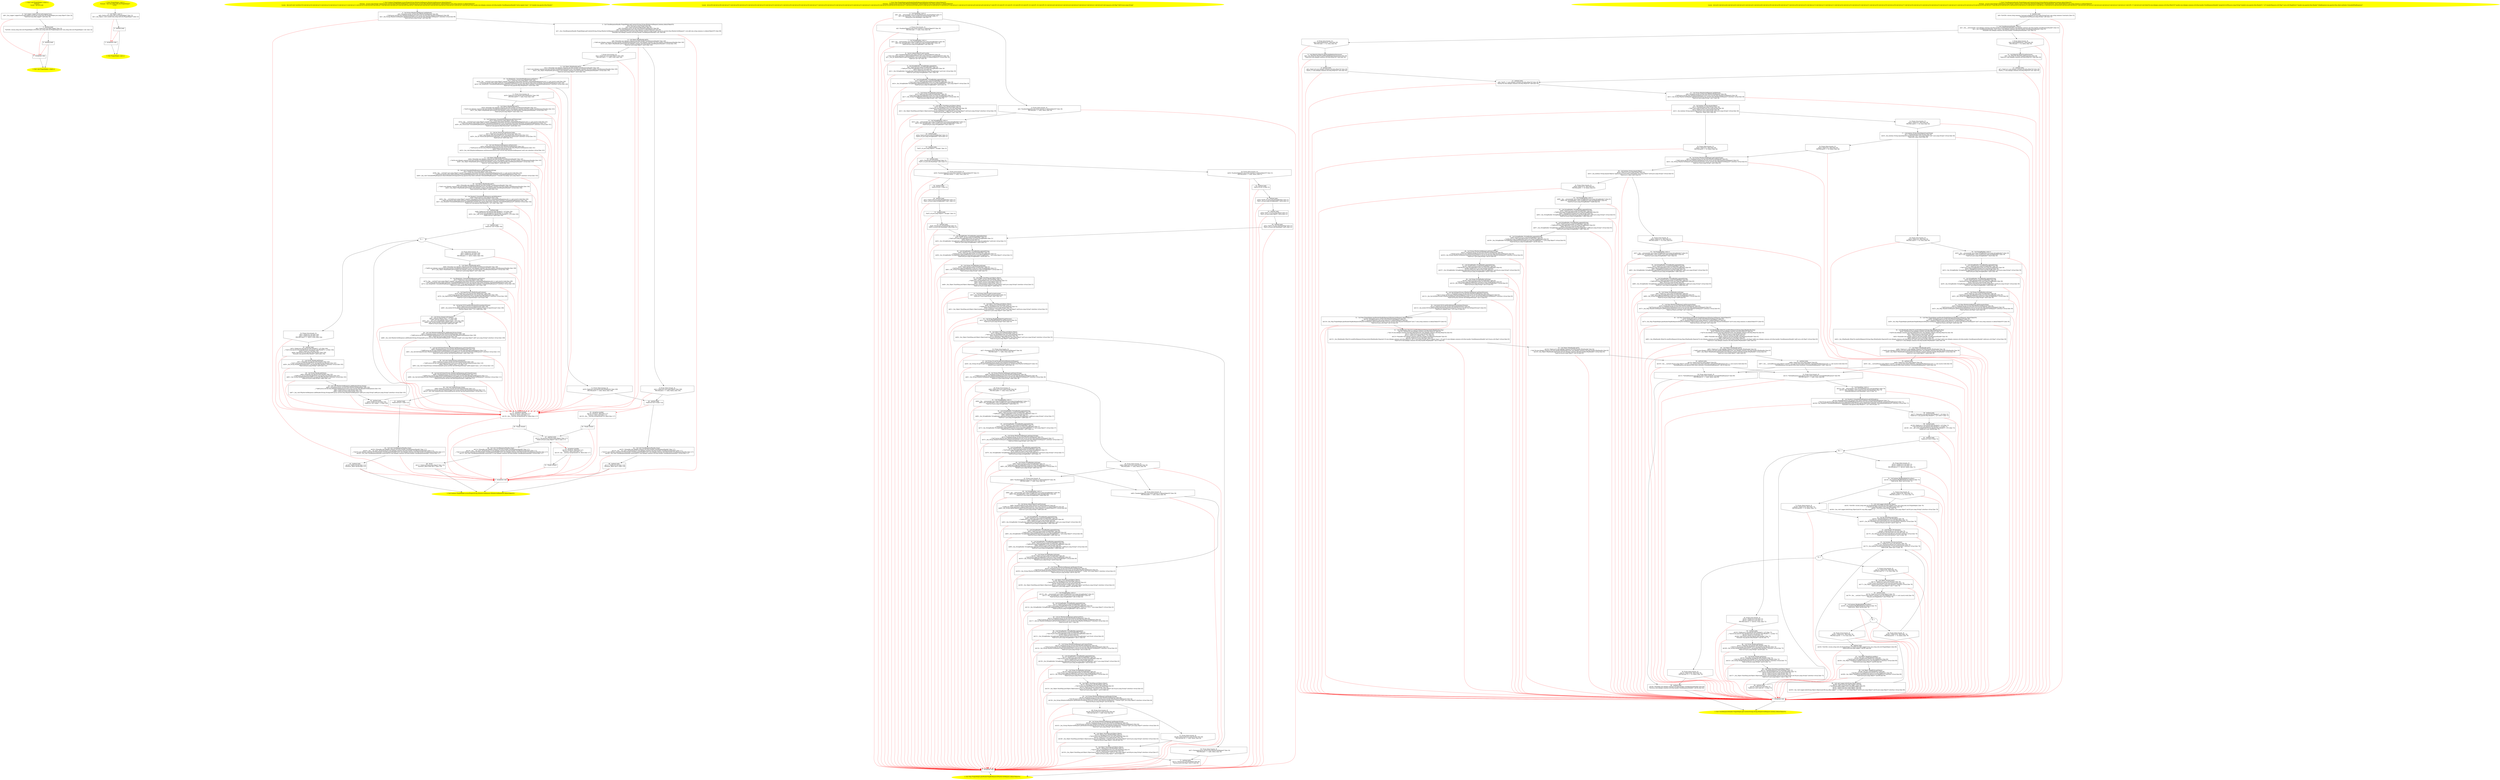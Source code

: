 /* @generated */
digraph cfg {
"com.zrlog.web.util.PluginHelper.<clinit>():void.8a73b8b3750bce93ed088e7d929c8474_1" [label="1: Start void PluginHelper.<clinit>()\nFormals: \nLocals:  $irvar0:void \n  " color=yellow style=filled]
	

	 "com.zrlog.web.util.PluginHelper.<clinit>():void.8a73b8b3750bce93ed088e7d929c8474_1" -> "com.zrlog.web.util.PluginHelper.<clinit>():void.8a73b8b3750bce93ed088e7d929c8474_4" ;
"com.zrlog.web.util.PluginHelper.<clinit>():void.8a73b8b3750bce93ed088e7d929c8474_2" [label="2: Exit void PluginHelper.<clinit>() \n  " color=yellow style=filled]
	

"com.zrlog.web.util.PluginHelper.<clinit>():void.8a73b8b3750bce93ed088e7d929c8474_3" [label="3:  exceptions sink \n  " shape="box"]
	

	 "com.zrlog.web.util.PluginHelper.<clinit>():void.8a73b8b3750bce93ed088e7d929c8474_3" -> "com.zrlog.web.util.PluginHelper.<clinit>():void.8a73b8b3750bce93ed088e7d929c8474_2" ;
"com.zrlog.web.util.PluginHelper.<clinit>():void.8a73b8b3750bce93ed088e7d929c8474_4" [label="4:  Call Logger LoggerFactory.getLogger(Class) \n   n$0=_fun_Logger LoggerFactory.getLogger(Class)(com.zrlog.web.util.PluginHelper:java.lang.Object*) [line 24]\n  *&$irvar0:org.slf4j.Logger*=n$0 [line 24]\n " shape="box"]
	

	 "com.zrlog.web.util.PluginHelper.<clinit>():void.8a73b8b3750bce93ed088e7d929c8474_4" -> "com.zrlog.web.util.PluginHelper.<clinit>():void.8a73b8b3750bce93ed088e7d929c8474_5" ;
	 "com.zrlog.web.util.PluginHelper.<clinit>():void.8a73b8b3750bce93ed088e7d929c8474_4" -> "com.zrlog.web.util.PluginHelper.<clinit>():void.8a73b8b3750bce93ed088e7d929c8474_3" [color="red" ];
"com.zrlog.web.util.PluginHelper.<clinit>():void.8a73b8b3750bce93ed088e7d929c8474_5" [label="5:  method_body \n   n$1=*&$irvar0:org.slf4j.Logger* [line 24]\n  *&#GB<>$com.zrlog.web.util.PluginHelper.LOGGER:com.zrlog.web.util.PluginHelper(root com.zrlog.web.util.PluginHelper)=n$1 [line 24]\n " shape="box"]
	

	 "com.zrlog.web.util.PluginHelper.<clinit>():void.8a73b8b3750bce93ed088e7d929c8474_5" -> "com.zrlog.web.util.PluginHelper.<clinit>():void.8a73b8b3750bce93ed088e7d929c8474_6" ;
	 "com.zrlog.web.util.PluginHelper.<clinit>():void.8a73b8b3750bce93ed088e7d929c8474_5" -> "com.zrlog.web.util.PluginHelper.<clinit>():void.8a73b8b3750bce93ed088e7d929c8474_3" [color="red" ];
"com.zrlog.web.util.PluginHelper.<clinit>():void.8a73b8b3750bce93ed088e7d929c8474_6" [label="6:  method_body \n  " shape="box"]
	

	 "com.zrlog.web.util.PluginHelper.<clinit>():void.8a73b8b3750bce93ed088e7d929c8474_6" -> "com.zrlog.web.util.PluginHelper.<clinit>():void.8a73b8b3750bce93ed088e7d929c8474_2" ;
	 "com.zrlog.web.util.PluginHelper.<clinit>():void.8a73b8b3750bce93ed088e7d929c8474_6" -> "com.zrlog.web.util.PluginHelper.<clinit>():void.8a73b8b3750bce93ed088e7d929c8474_3" [color="red" ];
"com.zrlog.web.util.PluginHelper.<init>().8aedbde7b656345f9b39af10bb826d90_1" [label="1: Start PluginHelper.<init>()\nFormals:  this:com.zrlog.web.util.PluginHelper*\nLocals:  \n  " color=yellow style=filled]
	

	 "com.zrlog.web.util.PluginHelper.<init>().8aedbde7b656345f9b39af10bb826d90_1" -> "com.zrlog.web.util.PluginHelper.<init>().8aedbde7b656345f9b39af10bb826d90_4" ;
"com.zrlog.web.util.PluginHelper.<init>().8aedbde7b656345f9b39af10bb826d90_2" [label="2: Exit PluginHelper.<init>() \n  " color=yellow style=filled]
	

"com.zrlog.web.util.PluginHelper.<init>().8aedbde7b656345f9b39af10bb826d90_3" [label="3:  exceptions sink \n  " shape="box"]
	

	 "com.zrlog.web.util.PluginHelper.<init>().8aedbde7b656345f9b39af10bb826d90_3" -> "com.zrlog.web.util.PluginHelper.<init>().8aedbde7b656345f9b39af10bb826d90_2" ;
"com.zrlog.web.util.PluginHelper.<init>().8aedbde7b656345f9b39af10bb826d90_4" [label="4:  Call Object.<init>() \n   n$0=*&this:com.zrlog.web.util.PluginHelper* [line 22]\n  n$1=_fun_Object.<init>()(n$0:com.zrlog.web.util.PluginHelper*) [line 22]\n " shape="box"]
	

	 "com.zrlog.web.util.PluginHelper.<init>().8aedbde7b656345f9b39af10bb826d90_4" -> "com.zrlog.web.util.PluginHelper.<init>().8aedbde7b656345f9b39af10bb826d90_5" ;
	 "com.zrlog.web.util.PluginHelper.<init>().8aedbde7b656345f9b39af10bb826d90_4" -> "com.zrlog.web.util.PluginHelper.<init>().8aedbde7b656345f9b39af10bb826d90_3" [color="red" ];
"com.zrlog.web.util.PluginHelper.<init>().8aedbde7b656345f9b39af10bb826d90_5" [label="5:  method_body \n  " shape="box"]
	

	 "com.zrlog.web.util.PluginHelper.<init>().8aedbde7b656345f9b39af10bb826d90_5" -> "com.zrlog.web.util.PluginHelper.<init>().8aedbde7b656345f9b39af10bb826d90_2" ;
	 "com.zrlog.web.util.PluginHelper.<init>().8aedbde7b656345f9b39af10bb826d90_5" -> "com.zrlog.web.util.PluginHelper.<init>().8aedbde7b656345f9b39af10bb826d90_3" [color="red" ];
"com.zrlog.web.util.PluginHelper.accessPlugin(java.lang.String,javax.servlet.http.HttpServletRequest,.68bb36c7b9950fcd928f45e16cffd095_1" [label="1: Start boolean PluginHelper.accessPlugin(String,HttpServletRequest,HttpServletResponse,AdminTokenVO)\nFormals:  uri:java.lang.String* request:javax.servlet.http.HttpServletRequest* response:javax.servlet.http.HttpServletResponse* adminTokenVO:com.zrlog.common.vo.AdminTokenVO*\nLocals:  $bcvar9:void CatchVar220:void $irvar16:void $irvar15:void $irvar14:void $irvar13:void $irvar12:void $irvar11:void $irvar10:void $irvar9:void $bcvar7:void $bcvar6:void $bcvar5:void $irvar8:void $irvar7:void $irvar6:void $irvar5:void $irvar4:void $irvar3:void $irvar2:void $irvar1:void $irvar0:void handle:com.hibegin.common.util.http.handle.CloseResponseHandle* bytes:signed char[_*_](*) header:org.apache.http.Header* \n  " color=yellow style=filled]
	

	 "com.zrlog.web.util.PluginHelper.accessPlugin(java.lang.String,javax.servlet.http.HttpServletRequest,.68bb36c7b9950fcd928f45e16cffd095_1" -> "com.zrlog.web.util.PluginHelper.accessPlugin(java.lang.String,javax.servlet.http.HttpServletRequest,.68bb36c7b9950fcd928f45e16cffd095_4" ;
"com.zrlog.web.util.PluginHelper.accessPlugin(java.lang.String,javax.servlet.http.HttpServletRequest,.68bb36c7b9950fcd928f45e16cffd095_2" [label="2: Exit boolean PluginHelper.accessPlugin(String,HttpServletRequest,HttpServletResponse,AdminTokenVO) \n  " color=yellow style=filled]
	

"com.zrlog.web.util.PluginHelper.accessPlugin(java.lang.String,javax.servlet.http.HttpServletRequest,.68bb36c7b9950fcd928f45e16cffd095_3" [label="3:  exceptions sink \n  " shape="box"]
	

	 "com.zrlog.web.util.PluginHelper.accessPlugin(java.lang.String,javax.servlet.http.HttpServletRequest,.68bb36c7b9950fcd928f45e16cffd095_3" -> "com.zrlog.web.util.PluginHelper.accessPlugin(java.lang.String,javax.servlet.http.HttpServletRequest,.68bb36c7b9950fcd928f45e16cffd095_2" ;
"com.zrlog.web.util.PluginHelper.accessPlugin(java.lang.String,javax.servlet.http.HttpServletRequest,.68bb36c7b9950fcd928f45e16cffd095_4" [label="4:  Call String HttpServletRequest.getMethod() \n   n$0=*&request:javax.servlet.http.HttpServletRequest* [line 98]\n  _=*n$0:javax.servlet.http.HttpServletRequest*(root javax.servlet.http.HttpServletRequest) [line 98]\n  n$2=_fun_String HttpServletRequest.getMethod()(n$0:javax.servlet.http.HttpServletRequest*) interface virtual [line 98]\n  *&$irvar0:java.lang.String*=n$2 [line 98]\n " shape="box"]
	

	 "com.zrlog.web.util.PluginHelper.accessPlugin(java.lang.String,javax.servlet.http.HttpServletRequest,.68bb36c7b9950fcd928f45e16cffd095_4" -> "com.zrlog.web.util.PluginHelper.accessPlugin(java.lang.String,javax.servlet.http.HttpServletRequest,.68bb36c7b9950fcd928f45e16cffd095_5" ;
	 "com.zrlog.web.util.PluginHelper.accessPlugin(java.lang.String,javax.servlet.http.HttpServletRequest,.68bb36c7b9950fcd928f45e16cffd095_4" -> "com.zrlog.web.util.PluginHelper.accessPlugin(java.lang.String,javax.servlet.http.HttpServletRequest,.68bb36c7b9950fcd928f45e16cffd095_3" [color="red" ];
"com.zrlog.web.util.PluginHelper.accessPlugin(java.lang.String,javax.servlet.http.HttpServletRequest,.68bb36c7b9950fcd928f45e16cffd095_5" [label="5:  Call CloseResponseHandle PluginHelper.getContext(String,String,HttpServletRequest,boolean,AdminTokenVO) \n   n$3=*&uri:java.lang.String* [line 98]\n  n$4=*&$irvar0:java.lang.String* [line 98]\n  n$5=*&request:javax.servlet.http.HttpServletRequest* [line 98]\n  n$6=*&adminTokenVO:com.zrlog.common.vo.AdminTokenVO* [line 98]\n  n$7=_fun_CloseResponseHandle PluginHelper.getContext(String,String,HttpServletRequest,boolean,AdminTokenVO)(n$3:java.lang.String*,n$4:java.lang.String*,n$5:javax.servlet.http.HttpServletRequest*,1:int,n$6:com.zrlog.common.vo.AdminTokenVO*) [line 98]\n  *&handle:com.hibegin.common.util.http.handle.CloseResponseHandle*=n$7 [line 98]\n " shape="box"]
	

	 "com.zrlog.web.util.PluginHelper.accessPlugin(java.lang.String,javax.servlet.http.HttpServletRequest,.68bb36c7b9950fcd928f45e16cffd095_5" -> "com.zrlog.web.util.PluginHelper.accessPlugin(java.lang.String,javax.servlet.http.HttpServletRequest,.68bb36c7b9950fcd928f45e16cffd095_6" ;
	 "com.zrlog.web.util.PluginHelper.accessPlugin(java.lang.String,javax.servlet.http.HttpServletRequest,.68bb36c7b9950fcd928f45e16cffd095_5" -> "com.zrlog.web.util.PluginHelper.accessPlugin(java.lang.String,javax.servlet.http.HttpServletRequest,.68bb36c7b9950fcd928f45e16cffd095_3" [color="red" ];
"com.zrlog.web.util.PluginHelper.accessPlugin(java.lang.String,javax.servlet.http.HttpServletRequest,.68bb36c7b9950fcd928f45e16cffd095_6" [label="6:  Call Object HttpHandle.getT() \n   n$8=*&handle:com.hibegin.common.util.http.handle.CloseResponseHandle* [line 100]\n  _=*n$8:com.hibegin.common.util.http.handle.CloseResponseHandle*(root com.hibegin.common.util.http.handle.CloseResponseHandle) [line 100]\n  n$10=_fun_Object HttpHandle.getT()(n$8:com.hibegin.common.util.http.handle.CloseResponseHandle*) virtual [line 100]\n  *&$irvar1:java.lang.Object*=n$10 [line 100]\n " shape="box"]
	

	 "com.zrlog.web.util.PluginHelper.accessPlugin(java.lang.String,javax.servlet.http.HttpServletRequest,.68bb36c7b9950fcd928f45e16cffd095_6" -> "com.zrlog.web.util.PluginHelper.accessPlugin(java.lang.String,javax.servlet.http.HttpServletRequest,.68bb36c7b9950fcd928f45e16cffd095_7" ;
	 "com.zrlog.web.util.PluginHelper.accessPlugin(java.lang.String,javax.servlet.http.HttpServletRequest,.68bb36c7b9950fcd928f45e16cffd095_6" -> "com.zrlog.web.util.PluginHelper.accessPlugin(java.lang.String,javax.servlet.http.HttpServletRequest,.68bb36c7b9950fcd928f45e16cffd095_8" ;
	 "com.zrlog.web.util.PluginHelper.accessPlugin(java.lang.String,javax.servlet.http.HttpServletRequest,.68bb36c7b9950fcd928f45e16cffd095_6" -> "com.zrlog.web.util.PluginHelper.accessPlugin(java.lang.String,javax.servlet.http.HttpServletRequest,.68bb36c7b9950fcd928f45e16cffd095_51" [color="red" ];
"com.zrlog.web.util.PluginHelper.accessPlugin(java.lang.String,javax.servlet.http.HttpServletRequest,.68bb36c7b9950fcd928f45e16cffd095_7" [label="7: Prune (true branch, if) \n   n$11=*&$irvar1:java.lang.Object* [line 100]\n  PRUNE(!(n$11 == null), true); [line 100]\n " shape="invhouse"]
	

	 "com.zrlog.web.util.PluginHelper.accessPlugin(java.lang.String,javax.servlet.http.HttpServletRequest,.68bb36c7b9950fcd928f45e16cffd095_7" -> "com.zrlog.web.util.PluginHelper.accessPlugin(java.lang.String,javax.servlet.http.HttpServletRequest,.68bb36c7b9950fcd928f45e16cffd095_9" ;
	 "com.zrlog.web.util.PluginHelper.accessPlugin(java.lang.String,javax.servlet.http.HttpServletRequest,.68bb36c7b9950fcd928f45e16cffd095_7" -> "com.zrlog.web.util.PluginHelper.accessPlugin(java.lang.String,javax.servlet.http.HttpServletRequest,.68bb36c7b9950fcd928f45e16cffd095_51" [color="red" ];
"com.zrlog.web.util.PluginHelper.accessPlugin(java.lang.String,javax.servlet.http.HttpServletRequest,.68bb36c7b9950fcd928f45e16cffd095_8" [label="8: Prune (false branch, if) \n   n$11=*&$irvar1:java.lang.Object* [line 100]\n  PRUNE((n$11 == null), false); [line 100]\n " shape="invhouse"]
	

	 "com.zrlog.web.util.PluginHelper.accessPlugin(java.lang.String,javax.servlet.http.HttpServletRequest,.68bb36c7b9950fcd928f45e16cffd095_8" -> "com.zrlog.web.util.PluginHelper.accessPlugin(java.lang.String,javax.servlet.http.HttpServletRequest,.68bb36c7b9950fcd928f45e16cffd095_44" ;
	 "com.zrlog.web.util.PluginHelper.accessPlugin(java.lang.String,javax.servlet.http.HttpServletRequest,.68bb36c7b9950fcd928f45e16cffd095_8" -> "com.zrlog.web.util.PluginHelper.accessPlugin(java.lang.String,javax.servlet.http.HttpServletRequest,.68bb36c7b9950fcd928f45e16cffd095_51" [color="red" ];
"com.zrlog.web.util.PluginHelper.accessPlugin(java.lang.String,javax.servlet.http.HttpServletRequest,.68bb36c7b9950fcd928f45e16cffd095_9" [label="9:  Call Object HttpHandle.getT() \n   n$12=*&handle:com.hibegin.common.util.http.handle.CloseResponseHandle* [line 100]\n  _=*n$12:com.hibegin.common.util.http.handle.CloseResponseHandle*(root com.hibegin.common.util.http.handle.CloseResponseHandle) [line 100]\n  n$14=_fun_Object HttpHandle.getT()(n$12:com.hibegin.common.util.http.handle.CloseResponseHandle*) virtual [line 100]\n  *&$irvar2:java.lang.Object*=n$14 [line 100]\n " shape="box"]
	

	 "com.zrlog.web.util.PluginHelper.accessPlugin(java.lang.String,javax.servlet.http.HttpServletRequest,.68bb36c7b9950fcd928f45e16cffd095_9" -> "com.zrlog.web.util.PluginHelper.accessPlugin(java.lang.String,javax.servlet.http.HttpServletRequest,.68bb36c7b9950fcd928f45e16cffd095_10" ;
	 "com.zrlog.web.util.PluginHelper.accessPlugin(java.lang.String,javax.servlet.http.HttpServletRequest,.68bb36c7b9950fcd928f45e16cffd095_9" -> "com.zrlog.web.util.PluginHelper.accessPlugin(java.lang.String,javax.servlet.http.HttpServletRequest,.68bb36c7b9950fcd928f45e16cffd095_51" [color="red" ];
"com.zrlog.web.util.PluginHelper.accessPlugin(java.lang.String,javax.servlet.http.HttpServletRequest,.68bb36c7b9950fcd928f45e16cffd095_10" [label="10:  Call HttpEntity CloseableHttpResponse.getEntity() \n   n$15=*&$irvar2:java.lang.Object* [line 100]\n  n$16=_fun___cast(n$15:java.lang.Object*,sizeof(t=org.apache.http.client.methods.CloseableHttpResponse;sub_t=( sub )(cast)):void) [line 100]\n  _=*n$16:org.apache.http.client.methods.CloseableHttpResponse*(root org.apache.http.client.methods.CloseableHttpResponse) [line 100]\n  n$18=_fun_HttpEntity CloseableHttpResponse.getEntity()(n$16:org.apache.http.client.methods.CloseableHttpResponse*) interface virtual [line 100]\n  *&$irvar3:org.apache.http.HttpEntity*=n$18 [line 100]\n " shape="box"]
	

	 "com.zrlog.web.util.PluginHelper.accessPlugin(java.lang.String,javax.servlet.http.HttpServletRequest,.68bb36c7b9950fcd928f45e16cffd095_10" -> "com.zrlog.web.util.PluginHelper.accessPlugin(java.lang.String,javax.servlet.http.HttpServletRequest,.68bb36c7b9950fcd928f45e16cffd095_11" ;
	 "com.zrlog.web.util.PluginHelper.accessPlugin(java.lang.String,javax.servlet.http.HttpServletRequest,.68bb36c7b9950fcd928f45e16cffd095_10" -> "com.zrlog.web.util.PluginHelper.accessPlugin(java.lang.String,javax.servlet.http.HttpServletRequest,.68bb36c7b9950fcd928f45e16cffd095_12" ;
	 "com.zrlog.web.util.PluginHelper.accessPlugin(java.lang.String,javax.servlet.http.HttpServletRequest,.68bb36c7b9950fcd928f45e16cffd095_10" -> "com.zrlog.web.util.PluginHelper.accessPlugin(java.lang.String,javax.servlet.http.HttpServletRequest,.68bb36c7b9950fcd928f45e16cffd095_51" [color="red" ];
"com.zrlog.web.util.PluginHelper.accessPlugin(java.lang.String,javax.servlet.http.HttpServletRequest,.68bb36c7b9950fcd928f45e16cffd095_11" [label="11: Prune (true branch, if) \n   n$19=*&$irvar3:org.apache.http.HttpEntity* [line 100]\n  PRUNE(!(n$19 == null), true); [line 100]\n " shape="invhouse"]
	

	 "com.zrlog.web.util.PluginHelper.accessPlugin(java.lang.String,javax.servlet.http.HttpServletRequest,.68bb36c7b9950fcd928f45e16cffd095_11" -> "com.zrlog.web.util.PluginHelper.accessPlugin(java.lang.String,javax.servlet.http.HttpServletRequest,.68bb36c7b9950fcd928f45e16cffd095_13" ;
	 "com.zrlog.web.util.PluginHelper.accessPlugin(java.lang.String,javax.servlet.http.HttpServletRequest,.68bb36c7b9950fcd928f45e16cffd095_11" -> "com.zrlog.web.util.PluginHelper.accessPlugin(java.lang.String,javax.servlet.http.HttpServletRequest,.68bb36c7b9950fcd928f45e16cffd095_51" [color="red" ];
"com.zrlog.web.util.PluginHelper.accessPlugin(java.lang.String,javax.servlet.http.HttpServletRequest,.68bb36c7b9950fcd928f45e16cffd095_12" [label="12: Prune (false branch, if) \n   n$19=*&$irvar3:org.apache.http.HttpEntity* [line 100]\n  PRUNE((n$19 == null), false); [line 100]\n " shape="invhouse"]
	

	 "com.zrlog.web.util.PluginHelper.accessPlugin(java.lang.String,javax.servlet.http.HttpServletRequest,.68bb36c7b9950fcd928f45e16cffd095_12" -> "com.zrlog.web.util.PluginHelper.accessPlugin(java.lang.String,javax.servlet.http.HttpServletRequest,.68bb36c7b9950fcd928f45e16cffd095_44" ;
	 "com.zrlog.web.util.PluginHelper.accessPlugin(java.lang.String,javax.servlet.http.HttpServletRequest,.68bb36c7b9950fcd928f45e16cffd095_12" -> "com.zrlog.web.util.PluginHelper.accessPlugin(java.lang.String,javax.servlet.http.HttpServletRequest,.68bb36c7b9950fcd928f45e16cffd095_51" [color="red" ];
"com.zrlog.web.util.PluginHelper.accessPlugin(java.lang.String,javax.servlet.http.HttpServletRequest,.68bb36c7b9950fcd928f45e16cffd095_13" [label="13:  Call Object HttpHandle.getT() \n   n$20=*&handle:com.hibegin.common.util.http.handle.CloseResponseHandle* [line 101]\n  _=*n$20:com.hibegin.common.util.http.handle.CloseResponseHandle*(root com.hibegin.common.util.http.handle.CloseResponseHandle) [line 101]\n  n$22=_fun_Object HttpHandle.getT()(n$20:com.hibegin.common.util.http.handle.CloseResponseHandle*) virtual [line 101]\n  *&$irvar4:java.lang.Object*=n$22 [line 101]\n " shape="box"]
	

	 "com.zrlog.web.util.PluginHelper.accessPlugin(java.lang.String,javax.servlet.http.HttpServletRequest,.68bb36c7b9950fcd928f45e16cffd095_13" -> "com.zrlog.web.util.PluginHelper.accessPlugin(java.lang.String,javax.servlet.http.HttpServletRequest,.68bb36c7b9950fcd928f45e16cffd095_14" ;
	 "com.zrlog.web.util.PluginHelper.accessPlugin(java.lang.String,javax.servlet.http.HttpServletRequest,.68bb36c7b9950fcd928f45e16cffd095_13" -> "com.zrlog.web.util.PluginHelper.accessPlugin(java.lang.String,javax.servlet.http.HttpServletRequest,.68bb36c7b9950fcd928f45e16cffd095_51" [color="red" ];
"com.zrlog.web.util.PluginHelper.accessPlugin(java.lang.String,javax.servlet.http.HttpServletRequest,.68bb36c7b9950fcd928f45e16cffd095_14" [label="14:  Call StatusLine CloseableHttpResponse.getStatusLine() \n   n$23=*&$irvar4:java.lang.Object* [line 101]\n  n$24=_fun___cast(n$23:java.lang.Object*,sizeof(t=org.apache.http.client.methods.CloseableHttpResponse;sub_t=( sub )(cast)):void) [line 101]\n  _=*n$24:org.apache.http.client.methods.CloseableHttpResponse*(root org.apache.http.client.methods.CloseableHttpResponse) [line 101]\n  n$26=_fun_StatusLine CloseableHttpResponse.getStatusLine()(n$24:org.apache.http.client.methods.CloseableHttpResponse*) interface virtual [line 101]\n  *&$irvar5:org.apache.http.StatusLine*=n$26 [line 101]\n " shape="box"]
	

	 "com.zrlog.web.util.PluginHelper.accessPlugin(java.lang.String,javax.servlet.http.HttpServletRequest,.68bb36c7b9950fcd928f45e16cffd095_14" -> "com.zrlog.web.util.PluginHelper.accessPlugin(java.lang.String,javax.servlet.http.HttpServletRequest,.68bb36c7b9950fcd928f45e16cffd095_15" ;
	 "com.zrlog.web.util.PluginHelper.accessPlugin(java.lang.String,javax.servlet.http.HttpServletRequest,.68bb36c7b9950fcd928f45e16cffd095_14" -> "com.zrlog.web.util.PluginHelper.accessPlugin(java.lang.String,javax.servlet.http.HttpServletRequest,.68bb36c7b9950fcd928f45e16cffd095_51" [color="red" ];
"com.zrlog.web.util.PluginHelper.accessPlugin(java.lang.String,javax.servlet.http.HttpServletRequest,.68bb36c7b9950fcd928f45e16cffd095_15" [label="15:  Call int StatusLine.getStatusCode() \n   n$27=*&$irvar5:org.apache.http.StatusLine* [line 101]\n  _=*n$27:org.apache.http.StatusLine*(root org.apache.http.StatusLine) [line 101]\n  n$29=_fun_int StatusLine.getStatusCode()(n$27:org.apache.http.StatusLine*) interface virtual [line 101]\n  *&$irvar6:int=n$29 [line 101]\n " shape="box"]
	

	 "com.zrlog.web.util.PluginHelper.accessPlugin(java.lang.String,javax.servlet.http.HttpServletRequest,.68bb36c7b9950fcd928f45e16cffd095_15" -> "com.zrlog.web.util.PluginHelper.accessPlugin(java.lang.String,javax.servlet.http.HttpServletRequest,.68bb36c7b9950fcd928f45e16cffd095_16" ;
	 "com.zrlog.web.util.PluginHelper.accessPlugin(java.lang.String,javax.servlet.http.HttpServletRequest,.68bb36c7b9950fcd928f45e16cffd095_15" -> "com.zrlog.web.util.PluginHelper.accessPlugin(java.lang.String,javax.servlet.http.HttpServletRequest,.68bb36c7b9950fcd928f45e16cffd095_51" [color="red" ];
"com.zrlog.web.util.PluginHelper.accessPlugin(java.lang.String,javax.servlet.http.HttpServletRequest,.68bb36c7b9950fcd928f45e16cffd095_16" [label="16:  Call void HttpServletResponse.setStatus(int) \n   n$30=*&response:javax.servlet.http.HttpServletResponse* [line 101]\n  _=*n$30:javax.servlet.http.HttpServletResponse*(root javax.servlet.http.HttpServletResponse) [line 101]\n  n$32=*&$irvar6:int [line 101]\n  n$33=_fun_void HttpServletResponse.setStatus(int)(n$30:javax.servlet.http.HttpServletResponse*,n$32:int) interface virtual [line 101]\n " shape="box"]
	

	 "com.zrlog.web.util.PluginHelper.accessPlugin(java.lang.String,javax.servlet.http.HttpServletRequest,.68bb36c7b9950fcd928f45e16cffd095_16" -> "com.zrlog.web.util.PluginHelper.accessPlugin(java.lang.String,javax.servlet.http.HttpServletRequest,.68bb36c7b9950fcd928f45e16cffd095_17" ;
	 "com.zrlog.web.util.PluginHelper.accessPlugin(java.lang.String,javax.servlet.http.HttpServletRequest,.68bb36c7b9950fcd928f45e16cffd095_16" -> "com.zrlog.web.util.PluginHelper.accessPlugin(java.lang.String,javax.servlet.http.HttpServletRequest,.68bb36c7b9950fcd928f45e16cffd095_51" [color="red" ];
"com.zrlog.web.util.PluginHelper.accessPlugin(java.lang.String,javax.servlet.http.HttpServletRequest,.68bb36c7b9950fcd928f45e16cffd095_17" [label="17:  Call Object HttpHandle.getT() \n   n$34=*&handle:com.hibegin.common.util.http.handle.CloseResponseHandle* [line 103]\n  _=*n$34:com.hibegin.common.util.http.handle.CloseResponseHandle*(root com.hibegin.common.util.http.handle.CloseResponseHandle) [line 103]\n  n$36=_fun_Object HttpHandle.getT()(n$34:com.hibegin.common.util.http.handle.CloseResponseHandle*) virtual [line 103]\n  *&$irvar7:java.lang.Object*=n$36 [line 103]\n " shape="box"]
	

	 "com.zrlog.web.util.PluginHelper.accessPlugin(java.lang.String,javax.servlet.http.HttpServletRequest,.68bb36c7b9950fcd928f45e16cffd095_17" -> "com.zrlog.web.util.PluginHelper.accessPlugin(java.lang.String,javax.servlet.http.HttpServletRequest,.68bb36c7b9950fcd928f45e16cffd095_18" ;
	 "com.zrlog.web.util.PluginHelper.accessPlugin(java.lang.String,javax.servlet.http.HttpServletRequest,.68bb36c7b9950fcd928f45e16cffd095_17" -> "com.zrlog.web.util.PluginHelper.accessPlugin(java.lang.String,javax.servlet.http.HttpServletRequest,.68bb36c7b9950fcd928f45e16cffd095_51" [color="red" ];
"com.zrlog.web.util.PluginHelper.accessPlugin(java.lang.String,javax.servlet.http.HttpServletRequest,.68bb36c7b9950fcd928f45e16cffd095_18" [label="18:  Call void CloseableHttpResponse.removeHeaders(String) \n   n$37=*&$irvar7:java.lang.Object* [line 103]\n  n$38=_fun___cast(n$37:java.lang.Object*,sizeof(t=org.apache.http.client.methods.CloseableHttpResponse;sub_t=( sub )(cast)):void) [line 103]\n  _=*n$38:org.apache.http.client.methods.CloseableHttpResponse*(root org.apache.http.client.methods.CloseableHttpResponse) [line 103]\n  n$40=_fun_void CloseableHttpResponse.removeHeaders(String)(n$38:org.apache.http.client.methods.CloseableHttpResponse*,\"Transfer-Encoding\":java.lang.Object*) interface virtual [line 103]\n " shape="box"]
	

	 "com.zrlog.web.util.PluginHelper.accessPlugin(java.lang.String,javax.servlet.http.HttpServletRequest,.68bb36c7b9950fcd928f45e16cffd095_18" -> "com.zrlog.web.util.PluginHelper.accessPlugin(java.lang.String,javax.servlet.http.HttpServletRequest,.68bb36c7b9950fcd928f45e16cffd095_19" ;
	 "com.zrlog.web.util.PluginHelper.accessPlugin(java.lang.String,javax.servlet.http.HttpServletRequest,.68bb36c7b9950fcd928f45e16cffd095_18" -> "com.zrlog.web.util.PluginHelper.accessPlugin(java.lang.String,javax.servlet.http.HttpServletRequest,.68bb36c7b9950fcd928f45e16cffd095_51" [color="red" ];
"com.zrlog.web.util.PluginHelper.accessPlugin(java.lang.String,javax.servlet.http.HttpServletRequest,.68bb36c7b9950fcd928f45e16cffd095_19" [label="19:  Call Object HttpHandle.getT() \n   n$41=*&handle:com.hibegin.common.util.http.handle.CloseResponseHandle* [line 104]\n  _=*n$41:com.hibegin.common.util.http.handle.CloseResponseHandle*(root com.hibegin.common.util.http.handle.CloseResponseHandle) [line 104]\n  n$43=_fun_Object HttpHandle.getT()(n$41:com.hibegin.common.util.http.handle.CloseResponseHandle*) virtual [line 104]\n  *&$irvar8:java.lang.Object*=n$43 [line 104]\n " shape="box"]
	

	 "com.zrlog.web.util.PluginHelper.accessPlugin(java.lang.String,javax.servlet.http.HttpServletRequest,.68bb36c7b9950fcd928f45e16cffd095_19" -> "com.zrlog.web.util.PluginHelper.accessPlugin(java.lang.String,javax.servlet.http.HttpServletRequest,.68bb36c7b9950fcd928f45e16cffd095_20" ;
	 "com.zrlog.web.util.PluginHelper.accessPlugin(java.lang.String,javax.servlet.http.HttpServletRequest,.68bb36c7b9950fcd928f45e16cffd095_19" -> "com.zrlog.web.util.PluginHelper.accessPlugin(java.lang.String,javax.servlet.http.HttpServletRequest,.68bb36c7b9950fcd928f45e16cffd095_51" [color="red" ];
"com.zrlog.web.util.PluginHelper.accessPlugin(java.lang.String,javax.servlet.http.HttpServletRequest,.68bb36c7b9950fcd928f45e16cffd095_20" [label="20:  Call Header[] CloseableHttpResponse.getAllHeaders() \n   n$44=*&$irvar8:java.lang.Object* [line 104]\n  n$45=_fun___cast(n$44:java.lang.Object*,sizeof(t=org.apache.http.client.methods.CloseableHttpResponse;sub_t=( sub )(cast)):void) [line 104]\n  _=*n$45:org.apache.http.client.methods.CloseableHttpResponse*(root org.apache.http.client.methods.CloseableHttpResponse) [line 104]\n  n$47=_fun_Header[] CloseableHttpResponse.getAllHeaders()(n$45:org.apache.http.client.methods.CloseableHttpResponse*) interface virtual [line 104]\n  *&$bcvar5:org.apache.http.Header*[_*_](*)=n$47 [line 104]\n " shape="box"]
	

	 "com.zrlog.web.util.PluginHelper.accessPlugin(java.lang.String,javax.servlet.http.HttpServletRequest,.68bb36c7b9950fcd928f45e16cffd095_20" -> "com.zrlog.web.util.PluginHelper.accessPlugin(java.lang.String,javax.servlet.http.HttpServletRequest,.68bb36c7b9950fcd928f45e16cffd095_21" ;
	 "com.zrlog.web.util.PluginHelper.accessPlugin(java.lang.String,javax.servlet.http.HttpServletRequest,.68bb36c7b9950fcd928f45e16cffd095_20" -> "com.zrlog.web.util.PluginHelper.accessPlugin(java.lang.String,javax.servlet.http.HttpServletRequest,.68bb36c7b9950fcd928f45e16cffd095_51" [color="red" ];
"com.zrlog.web.util.PluginHelper.accessPlugin(java.lang.String,javax.servlet.http.HttpServletRequest,.68bb36c7b9950fcd928f45e16cffd095_21" [label="21:  method_body \n   n$48=*&$bcvar5:org.apache.http.Header*[_*_](*) [line 104]\n  _=*n$48:int(root org.apache.http.Header*[_*_]) [line 104]\n  n$50=_fun___get_array_length(n$48:org.apache.http.Header*[_*_](*)) [line 104]\n  *&$bcvar6:int=n$50 [line 104]\n " shape="box"]
	

	 "com.zrlog.web.util.PluginHelper.accessPlugin(java.lang.String,javax.servlet.http.HttpServletRequest,.68bb36c7b9950fcd928f45e16cffd095_21" -> "com.zrlog.web.util.PluginHelper.accessPlugin(java.lang.String,javax.servlet.http.HttpServletRequest,.68bb36c7b9950fcd928f45e16cffd095_22" ;
	 "com.zrlog.web.util.PluginHelper.accessPlugin(java.lang.String,javax.servlet.http.HttpServletRequest,.68bb36c7b9950fcd928f45e16cffd095_21" -> "com.zrlog.web.util.PluginHelper.accessPlugin(java.lang.String,javax.servlet.http.HttpServletRequest,.68bb36c7b9950fcd928f45e16cffd095_51" [color="red" ];
"com.zrlog.web.util.PluginHelper.accessPlugin(java.lang.String,javax.servlet.http.HttpServletRequest,.68bb36c7b9950fcd928f45e16cffd095_22" [label="22:  method_body \n   *&$bcvar7:int=0 [line 104]\n " shape="box"]
	

	 "com.zrlog.web.util.PluginHelper.accessPlugin(java.lang.String,javax.servlet.http.HttpServletRequest,.68bb36c7b9950fcd928f45e16cffd095_22" -> "com.zrlog.web.util.PluginHelper.accessPlugin(java.lang.String,javax.servlet.http.HttpServletRequest,.68bb36c7b9950fcd928f45e16cffd095_25" ;
	 "com.zrlog.web.util.PluginHelper.accessPlugin(java.lang.String,javax.servlet.http.HttpServletRequest,.68bb36c7b9950fcd928f45e16cffd095_22" -> "com.zrlog.web.util.PluginHelper.accessPlugin(java.lang.String,javax.servlet.http.HttpServletRequest,.68bb36c7b9950fcd928f45e16cffd095_51" [color="red" ];
"com.zrlog.web.util.PluginHelper.accessPlugin(java.lang.String,javax.servlet.http.HttpServletRequest,.68bb36c7b9950fcd928f45e16cffd095_23" [label="23: Prune (true branch, if) \n   n$51=*&$bcvar7:int [line 104]\n  n$52=*&$bcvar6:int [line 104]\n  PRUNE(!(n$51 >= n$52), true); [line 104]\n " shape="invhouse"]
	

	 "com.zrlog.web.util.PluginHelper.accessPlugin(java.lang.String,javax.servlet.http.HttpServletRequest,.68bb36c7b9950fcd928f45e16cffd095_23" -> "com.zrlog.web.util.PluginHelper.accessPlugin(java.lang.String,javax.servlet.http.HttpServletRequest,.68bb36c7b9950fcd928f45e16cffd095_26" ;
	 "com.zrlog.web.util.PluginHelper.accessPlugin(java.lang.String,javax.servlet.http.HttpServletRequest,.68bb36c7b9950fcd928f45e16cffd095_23" -> "com.zrlog.web.util.PluginHelper.accessPlugin(java.lang.String,javax.servlet.http.HttpServletRequest,.68bb36c7b9950fcd928f45e16cffd095_51" [color="red" ];
"com.zrlog.web.util.PluginHelper.accessPlugin(java.lang.String,javax.servlet.http.HttpServletRequest,.68bb36c7b9950fcd928f45e16cffd095_24" [label="24: Prune (false branch, if) \n   n$51=*&$bcvar7:int [line 104]\n  n$52=*&$bcvar6:int [line 104]\n  PRUNE((n$51 >= n$52), false); [line 104]\n " shape="invhouse"]
	

	 "com.zrlog.web.util.PluginHelper.accessPlugin(java.lang.String,javax.servlet.http.HttpServletRequest,.68bb36c7b9950fcd928f45e16cffd095_24" -> "com.zrlog.web.util.PluginHelper.accessPlugin(java.lang.String,javax.servlet.http.HttpServletRequest,.68bb36c7b9950fcd928f45e16cffd095_31" ;
	 "com.zrlog.web.util.PluginHelper.accessPlugin(java.lang.String,javax.servlet.http.HttpServletRequest,.68bb36c7b9950fcd928f45e16cffd095_24" -> "com.zrlog.web.util.PluginHelper.accessPlugin(java.lang.String,javax.servlet.http.HttpServletRequest,.68bb36c7b9950fcd928f45e16cffd095_51" [color="red" ];
"com.zrlog.web.util.PluginHelper.accessPlugin(java.lang.String,javax.servlet.http.HttpServletRequest,.68bb36c7b9950fcd928f45e16cffd095_25" [label="25: + \n  " ]
	

	 "com.zrlog.web.util.PluginHelper.accessPlugin(java.lang.String,javax.servlet.http.HttpServletRequest,.68bb36c7b9950fcd928f45e16cffd095_25" -> "com.zrlog.web.util.PluginHelper.accessPlugin(java.lang.String,javax.servlet.http.HttpServletRequest,.68bb36c7b9950fcd928f45e16cffd095_23" ;
	 "com.zrlog.web.util.PluginHelper.accessPlugin(java.lang.String,javax.servlet.http.HttpServletRequest,.68bb36c7b9950fcd928f45e16cffd095_25" -> "com.zrlog.web.util.PluginHelper.accessPlugin(java.lang.String,javax.servlet.http.HttpServletRequest,.68bb36c7b9950fcd928f45e16cffd095_24" ;
"com.zrlog.web.util.PluginHelper.accessPlugin(java.lang.String,javax.servlet.http.HttpServletRequest,.68bb36c7b9950fcd928f45e16cffd095_26" [label="26:  method_body \n   n$53=*&$bcvar5:org.apache.http.Header*[_*_](*) [line 104]\n  _=*n$53:org.apache.http.Header*(root org.apache.http.Header*[_*_]) [line 104]\n  n$54=*&$bcvar7:int [line 104]\n  n$56=*n$53[n$54]:org.apache.http.Header* [line 104]\n  *&header:org.apache.http.Header*=n$56 [line 104]\n " shape="box"]
	

	 "com.zrlog.web.util.PluginHelper.accessPlugin(java.lang.String,javax.servlet.http.HttpServletRequest,.68bb36c7b9950fcd928f45e16cffd095_26" -> "com.zrlog.web.util.PluginHelper.accessPlugin(java.lang.String,javax.servlet.http.HttpServletRequest,.68bb36c7b9950fcd928f45e16cffd095_27" ;
	 "com.zrlog.web.util.PluginHelper.accessPlugin(java.lang.String,javax.servlet.http.HttpServletRequest,.68bb36c7b9950fcd928f45e16cffd095_26" -> "com.zrlog.web.util.PluginHelper.accessPlugin(java.lang.String,javax.servlet.http.HttpServletRequest,.68bb36c7b9950fcd928f45e16cffd095_51" [color="red" ];
"com.zrlog.web.util.PluginHelper.accessPlugin(java.lang.String,javax.servlet.http.HttpServletRequest,.68bb36c7b9950fcd928f45e16cffd095_27" [label="27:  Call String Header.getName() \n   n$57=*&header:org.apache.http.Header* [line 105]\n  _=*n$57:org.apache.http.Header*(root org.apache.http.Header) [line 105]\n  n$59=_fun_String Header.getName()(n$57:org.apache.http.Header*) interface virtual [line 105]\n  *&$irvar9:java.lang.String*=n$59 [line 105]\n " shape="box"]
	

	 "com.zrlog.web.util.PluginHelper.accessPlugin(java.lang.String,javax.servlet.http.HttpServletRequest,.68bb36c7b9950fcd928f45e16cffd095_27" -> "com.zrlog.web.util.PluginHelper.accessPlugin(java.lang.String,javax.servlet.http.HttpServletRequest,.68bb36c7b9950fcd928f45e16cffd095_28" ;
	 "com.zrlog.web.util.PluginHelper.accessPlugin(java.lang.String,javax.servlet.http.HttpServletRequest,.68bb36c7b9950fcd928f45e16cffd095_27" -> "com.zrlog.web.util.PluginHelper.accessPlugin(java.lang.String,javax.servlet.http.HttpServletRequest,.68bb36c7b9950fcd928f45e16cffd095_51" [color="red" ];
"com.zrlog.web.util.PluginHelper.accessPlugin(java.lang.String,javax.servlet.http.HttpServletRequest,.68bb36c7b9950fcd928f45e16cffd095_28" [label="28:  Call String Header.getValue() \n   n$60=*&header:org.apache.http.Header* [line 105]\n  _=*n$60:org.apache.http.Header*(root org.apache.http.Header) [line 105]\n  n$62=_fun_String Header.getValue()(n$60:org.apache.http.Header*) interface virtual [line 105]\n  *&$irvar10:java.lang.String*=n$62 [line 105]\n " shape="box"]
	

	 "com.zrlog.web.util.PluginHelper.accessPlugin(java.lang.String,javax.servlet.http.HttpServletRequest,.68bb36c7b9950fcd928f45e16cffd095_28" -> "com.zrlog.web.util.PluginHelper.accessPlugin(java.lang.String,javax.servlet.http.HttpServletRequest,.68bb36c7b9950fcd928f45e16cffd095_29" ;
	 "com.zrlog.web.util.PluginHelper.accessPlugin(java.lang.String,javax.servlet.http.HttpServletRequest,.68bb36c7b9950fcd928f45e16cffd095_28" -> "com.zrlog.web.util.PluginHelper.accessPlugin(java.lang.String,javax.servlet.http.HttpServletRequest,.68bb36c7b9950fcd928f45e16cffd095_51" [color="red" ];
"com.zrlog.web.util.PluginHelper.accessPlugin(java.lang.String,javax.servlet.http.HttpServletRequest,.68bb36c7b9950fcd928f45e16cffd095_29" [label="29:  Call void HttpServletResponse.addHeader(String,String) \n   n$63=*&response:javax.servlet.http.HttpServletResponse* [line 105]\n  _=*n$63:javax.servlet.http.HttpServletResponse*(root javax.servlet.http.HttpServletResponse) [line 105]\n  n$65=*&$irvar9:java.lang.String* [line 105]\n  n$66=*&$irvar10:java.lang.String* [line 105]\n  n$67=_fun_void HttpServletResponse.addHeader(String,String)(n$63:javax.servlet.http.HttpServletResponse*,n$65:java.lang.String*,n$66:java.lang.String*) interface virtual [line 105]\n " shape="box"]
	

	 "com.zrlog.web.util.PluginHelper.accessPlugin(java.lang.String,javax.servlet.http.HttpServletRequest,.68bb36c7b9950fcd928f45e16cffd095_29" -> "com.zrlog.web.util.PluginHelper.accessPlugin(java.lang.String,javax.servlet.http.HttpServletRequest,.68bb36c7b9950fcd928f45e16cffd095_30" ;
	 "com.zrlog.web.util.PluginHelper.accessPlugin(java.lang.String,javax.servlet.http.HttpServletRequest,.68bb36c7b9950fcd928f45e16cffd095_29" -> "com.zrlog.web.util.PluginHelper.accessPlugin(java.lang.String,javax.servlet.http.HttpServletRequest,.68bb36c7b9950fcd928f45e16cffd095_51" [color="red" ];
"com.zrlog.web.util.PluginHelper.accessPlugin(java.lang.String,javax.servlet.http.HttpServletRequest,.68bb36c7b9950fcd928f45e16cffd095_30" [label="30:  method_body \n   n$68=*&$bcvar7:int [line 104]\n  *&$bcvar7:int=(n$68 + 1) [line 104]\n " shape="box"]
	

	 "com.zrlog.web.util.PluginHelper.accessPlugin(java.lang.String,javax.servlet.http.HttpServletRequest,.68bb36c7b9950fcd928f45e16cffd095_30" -> "com.zrlog.web.util.PluginHelper.accessPlugin(java.lang.String,javax.servlet.http.HttpServletRequest,.68bb36c7b9950fcd928f45e16cffd095_25" ;
	 "com.zrlog.web.util.PluginHelper.accessPlugin(java.lang.String,javax.servlet.http.HttpServletRequest,.68bb36c7b9950fcd928f45e16cffd095_30" -> "com.zrlog.web.util.PluginHelper.accessPlugin(java.lang.String,javax.servlet.http.HttpServletRequest,.68bb36c7b9950fcd928f45e16cffd095_51" [color="red" ];
"com.zrlog.web.util.PluginHelper.accessPlugin(java.lang.String,javax.servlet.http.HttpServletRequest,.68bb36c7b9950fcd928f45e16cffd095_31" [label="31:  Call Object HttpHandle.getT() \n   n$69=*&handle:com.hibegin.common.util.http.handle.CloseResponseHandle* [line 108]\n  _=*n$69:com.hibegin.common.util.http.handle.CloseResponseHandle*(root com.hibegin.common.util.http.handle.CloseResponseHandle) [line 108]\n  n$71=_fun_Object HttpHandle.getT()(n$69:com.hibegin.common.util.http.handle.CloseResponseHandle*) virtual [line 108]\n  *&$irvar11:java.lang.Object*=n$71 [line 108]\n " shape="box"]
	

	 "com.zrlog.web.util.PluginHelper.accessPlugin(java.lang.String,javax.servlet.http.HttpServletRequest,.68bb36c7b9950fcd928f45e16cffd095_31" -> "com.zrlog.web.util.PluginHelper.accessPlugin(java.lang.String,javax.servlet.http.HttpServletRequest,.68bb36c7b9950fcd928f45e16cffd095_32" ;
	 "com.zrlog.web.util.PluginHelper.accessPlugin(java.lang.String,javax.servlet.http.HttpServletRequest,.68bb36c7b9950fcd928f45e16cffd095_31" -> "com.zrlog.web.util.PluginHelper.accessPlugin(java.lang.String,javax.servlet.http.HttpServletRequest,.68bb36c7b9950fcd928f45e16cffd095_51" [color="red" ];
"com.zrlog.web.util.PluginHelper.accessPlugin(java.lang.String,javax.servlet.http.HttpServletRequest,.68bb36c7b9950fcd928f45e16cffd095_32" [label="32:  Call HttpEntity CloseableHttpResponse.getEntity() \n   n$72=*&$irvar11:java.lang.Object* [line 108]\n  n$73=_fun___cast(n$72:java.lang.Object*,sizeof(t=org.apache.http.client.methods.CloseableHttpResponse;sub_t=( sub )(cast)):void) [line 108]\n  _=*n$73:org.apache.http.client.methods.CloseableHttpResponse*(root org.apache.http.client.methods.CloseableHttpResponse) [line 108]\n  n$75=_fun_HttpEntity CloseableHttpResponse.getEntity()(n$73:org.apache.http.client.methods.CloseableHttpResponse*) interface virtual [line 108]\n  *&$irvar12:org.apache.http.HttpEntity*=n$75 [line 108]\n " shape="box"]
	

	 "com.zrlog.web.util.PluginHelper.accessPlugin(java.lang.String,javax.servlet.http.HttpServletRequest,.68bb36c7b9950fcd928f45e16cffd095_32" -> "com.zrlog.web.util.PluginHelper.accessPlugin(java.lang.String,javax.servlet.http.HttpServletRequest,.68bb36c7b9950fcd928f45e16cffd095_33" ;
	 "com.zrlog.web.util.PluginHelper.accessPlugin(java.lang.String,javax.servlet.http.HttpServletRequest,.68bb36c7b9950fcd928f45e16cffd095_32" -> "com.zrlog.web.util.PluginHelper.accessPlugin(java.lang.String,javax.servlet.http.HttpServletRequest,.68bb36c7b9950fcd928f45e16cffd095_51" [color="red" ];
"com.zrlog.web.util.PluginHelper.accessPlugin(java.lang.String,javax.servlet.http.HttpServletRequest,.68bb36c7b9950fcd928f45e16cffd095_33" [label="33:  Call InputStream HttpEntity.getContent() \n   n$76=*&$irvar12:org.apache.http.HttpEntity* [line 108]\n  _=*n$76:org.apache.http.HttpEntity*(root org.apache.http.HttpEntity) [line 108]\n  n$78=_fun_InputStream HttpEntity.getContent()(n$76:org.apache.http.HttpEntity*) interface virtual [line 108]\n  *&$irvar13:java.io.InputStream*=n$78 [line 108]\n " shape="box"]
	

	 "com.zrlog.web.util.PluginHelper.accessPlugin(java.lang.String,javax.servlet.http.HttpServletRequest,.68bb36c7b9950fcd928f45e16cffd095_33" -> "com.zrlog.web.util.PluginHelper.accessPlugin(java.lang.String,javax.servlet.http.HttpServletRequest,.68bb36c7b9950fcd928f45e16cffd095_34" ;
	 "com.zrlog.web.util.PluginHelper.accessPlugin(java.lang.String,javax.servlet.http.HttpServletRequest,.68bb36c7b9950fcd928f45e16cffd095_33" -> "com.zrlog.web.util.PluginHelper.accessPlugin(java.lang.String,javax.servlet.http.HttpServletRequest,.68bb36c7b9950fcd928f45e16cffd095_51" [color="red" ];
"com.zrlog.web.util.PluginHelper.accessPlugin(java.lang.String,javax.servlet.http.HttpServletRequest,.68bb36c7b9950fcd928f45e16cffd095_34" [label="34:  Call byte[] IOUtil.getByteByInputStream(InputStream) \n   n$79=*&$irvar13:java.io.InputStream* [line 108]\n  n$80=_fun_byte[] IOUtil.getByteByInputStream(InputStream)(n$79:java.io.InputStream*) [line 108]\n  *&bytes:signed char[_*_](*)=n$80 [line 108]\n " shape="box"]
	

	 "com.zrlog.web.util.PluginHelper.accessPlugin(java.lang.String,javax.servlet.http.HttpServletRequest,.68bb36c7b9950fcd928f45e16cffd095_34" -> "com.zrlog.web.util.PluginHelper.accessPlugin(java.lang.String,javax.servlet.http.HttpServletRequest,.68bb36c7b9950fcd928f45e16cffd095_35" ;
	 "com.zrlog.web.util.PluginHelper.accessPlugin(java.lang.String,javax.servlet.http.HttpServletRequest,.68bb36c7b9950fcd928f45e16cffd095_34" -> "com.zrlog.web.util.PluginHelper.accessPlugin(java.lang.String,javax.servlet.http.HttpServletRequest,.68bb36c7b9950fcd928f45e16cffd095_51" [color="red" ];
"com.zrlog.web.util.PluginHelper.accessPlugin(java.lang.String,javax.servlet.http.HttpServletRequest,.68bb36c7b9950fcd928f45e16cffd095_35" [label="35:  Call String Integer.toString(int) \n   n$81=*&bytes:signed char[_*_](*) [line 109]\n  _=*n$81:int(root signed char[_*_]) [line 109]\n  n$83=_fun___get_array_length(n$81:signed char[_*_](*)) [line 109]\n  n$84=_fun_String Integer.toString(int)(n$83:int) [line 109]\n  *&$irvar14:java.lang.String*=n$84 [line 109]\n " shape="box"]
	

	 "com.zrlog.web.util.PluginHelper.accessPlugin(java.lang.String,javax.servlet.http.HttpServletRequest,.68bb36c7b9950fcd928f45e16cffd095_35" -> "com.zrlog.web.util.PluginHelper.accessPlugin(java.lang.String,javax.servlet.http.HttpServletRequest,.68bb36c7b9950fcd928f45e16cffd095_36" ;
	 "com.zrlog.web.util.PluginHelper.accessPlugin(java.lang.String,javax.servlet.http.HttpServletRequest,.68bb36c7b9950fcd928f45e16cffd095_35" -> "com.zrlog.web.util.PluginHelper.accessPlugin(java.lang.String,javax.servlet.http.HttpServletRequest,.68bb36c7b9950fcd928f45e16cffd095_51" [color="red" ];
"com.zrlog.web.util.PluginHelper.accessPlugin(java.lang.String,javax.servlet.http.HttpServletRequest,.68bb36c7b9950fcd928f45e16cffd095_36" [label="36:  Call void HttpServletResponse.addHeader(String,String) \n   n$85=*&response:javax.servlet.http.HttpServletResponse* [line 109]\n  _=*n$85:javax.servlet.http.HttpServletResponse*(root javax.servlet.http.HttpServletResponse) [line 109]\n  n$87=*&$irvar14:java.lang.String* [line 109]\n  n$88=_fun_void HttpServletResponse.addHeader(String,String)(n$85:javax.servlet.http.HttpServletResponse*,\"Content-Length\":java.lang.Object*,n$87:java.lang.String*) interface virtual [line 109]\n " shape="box"]
	

	 "com.zrlog.web.util.PluginHelper.accessPlugin(java.lang.String,javax.servlet.http.HttpServletRequest,.68bb36c7b9950fcd928f45e16cffd095_36" -> "com.zrlog.web.util.PluginHelper.accessPlugin(java.lang.String,javax.servlet.http.HttpServletRequest,.68bb36c7b9950fcd928f45e16cffd095_37" ;
	 "com.zrlog.web.util.PluginHelper.accessPlugin(java.lang.String,javax.servlet.http.HttpServletRequest,.68bb36c7b9950fcd928f45e16cffd095_36" -> "com.zrlog.web.util.PluginHelper.accessPlugin(java.lang.String,javax.servlet.http.HttpServletRequest,.68bb36c7b9950fcd928f45e16cffd095_51" [color="red" ];
"com.zrlog.web.util.PluginHelper.accessPlugin(java.lang.String,javax.servlet.http.HttpServletRequest,.68bb36c7b9950fcd928f45e16cffd095_37" [label="37:  Call ServletOutputStream HttpServletResponse.getOutputStream() \n   n$89=*&response:javax.servlet.http.HttpServletResponse* [line 110]\n  _=*n$89:javax.servlet.http.HttpServletResponse*(root javax.servlet.http.HttpServletResponse) [line 110]\n  n$91=_fun_ServletOutputStream HttpServletResponse.getOutputStream()(n$89:javax.servlet.http.HttpServletResponse*) interface virtual [line 110]\n  *&$irvar15:javax.servlet.ServletOutputStream*=n$91 [line 110]\n " shape="box"]
	

	 "com.zrlog.web.util.PluginHelper.accessPlugin(java.lang.String,javax.servlet.http.HttpServletRequest,.68bb36c7b9950fcd928f45e16cffd095_37" -> "com.zrlog.web.util.PluginHelper.accessPlugin(java.lang.String,javax.servlet.http.HttpServletRequest,.68bb36c7b9950fcd928f45e16cffd095_38" ;
	 "com.zrlog.web.util.PluginHelper.accessPlugin(java.lang.String,javax.servlet.http.HttpServletRequest,.68bb36c7b9950fcd928f45e16cffd095_37" -> "com.zrlog.web.util.PluginHelper.accessPlugin(java.lang.String,javax.servlet.http.HttpServletRequest,.68bb36c7b9950fcd928f45e16cffd095_51" [color="red" ];
"com.zrlog.web.util.PluginHelper.accessPlugin(java.lang.String,javax.servlet.http.HttpServletRequest,.68bb36c7b9950fcd928f45e16cffd095_38" [label="38:  Call void OutputStream.write(byte[]) \n   n$92=*&$irvar15:javax.servlet.ServletOutputStream* [line 110]\n  _=*n$92:javax.servlet.ServletOutputStream*(root javax.servlet.ServletOutputStream) [line 110]\n  n$94=*&bytes:signed char[_*_](*) [line 110]\n  n$95=_fun_void OutputStream.write(byte[])(n$92:javax.servlet.ServletOutputStream*,n$94:signed char[_*_](*)) virtual [line 110]\n " shape="box"]
	

	 "com.zrlog.web.util.PluginHelper.accessPlugin(java.lang.String,javax.servlet.http.HttpServletRequest,.68bb36c7b9950fcd928f45e16cffd095_38" -> "com.zrlog.web.util.PluginHelper.accessPlugin(java.lang.String,javax.servlet.http.HttpServletRequest,.68bb36c7b9950fcd928f45e16cffd095_39" ;
	 "com.zrlog.web.util.PluginHelper.accessPlugin(java.lang.String,javax.servlet.http.HttpServletRequest,.68bb36c7b9950fcd928f45e16cffd095_38" -> "com.zrlog.web.util.PluginHelper.accessPlugin(java.lang.String,javax.servlet.http.HttpServletRequest,.68bb36c7b9950fcd928f45e16cffd095_51" [color="red" ];
"com.zrlog.web.util.PluginHelper.accessPlugin(java.lang.String,javax.servlet.http.HttpServletRequest,.68bb36c7b9950fcd928f45e16cffd095_39" [label="39:  Call ServletOutputStream HttpServletResponse.getOutputStream() \n   n$96=*&response:javax.servlet.http.HttpServletResponse* [line 111]\n  _=*n$96:javax.servlet.http.HttpServletResponse*(root javax.servlet.http.HttpServletResponse) [line 111]\n  n$98=_fun_ServletOutputStream HttpServletResponse.getOutputStream()(n$96:javax.servlet.http.HttpServletResponse*) interface virtual [line 111]\n  *&$irvar16:javax.servlet.ServletOutputStream*=n$98 [line 111]\n " shape="box"]
	

	 "com.zrlog.web.util.PluginHelper.accessPlugin(java.lang.String,javax.servlet.http.HttpServletRequest,.68bb36c7b9950fcd928f45e16cffd095_39" -> "com.zrlog.web.util.PluginHelper.accessPlugin(java.lang.String,javax.servlet.http.HttpServletRequest,.68bb36c7b9950fcd928f45e16cffd095_40" ;
	 "com.zrlog.web.util.PluginHelper.accessPlugin(java.lang.String,javax.servlet.http.HttpServletRequest,.68bb36c7b9950fcd928f45e16cffd095_39" -> "com.zrlog.web.util.PluginHelper.accessPlugin(java.lang.String,javax.servlet.http.HttpServletRequest,.68bb36c7b9950fcd928f45e16cffd095_51" [color="red" ];
"com.zrlog.web.util.PluginHelper.accessPlugin(java.lang.String,javax.servlet.http.HttpServletRequest,.68bb36c7b9950fcd928f45e16cffd095_40" [label="40:  Call void OutputStream.close() \n   n$99=*&$irvar16:javax.servlet.ServletOutputStream* [line 111]\n  _=*n$99:javax.servlet.ServletOutputStream*(root javax.servlet.ServletOutputStream) [line 111]\n  n$101=_fun_void OutputStream.close()(n$99:javax.servlet.ServletOutputStream*) virtual [line 111]\n " shape="box"]
	

	 "com.zrlog.web.util.PluginHelper.accessPlugin(java.lang.String,javax.servlet.http.HttpServletRequest,.68bb36c7b9950fcd928f45e16cffd095_40" -> "com.zrlog.web.util.PluginHelper.accessPlugin(java.lang.String,javax.servlet.http.HttpServletRequest,.68bb36c7b9950fcd928f45e16cffd095_41" ;
	 "com.zrlog.web.util.PluginHelper.accessPlugin(java.lang.String,javax.servlet.http.HttpServletRequest,.68bb36c7b9950fcd928f45e16cffd095_40" -> "com.zrlog.web.util.PluginHelper.accessPlugin(java.lang.String,javax.servlet.http.HttpServletRequest,.68bb36c7b9950fcd928f45e16cffd095_51" [color="red" ];
"com.zrlog.web.util.PluginHelper.accessPlugin(java.lang.String,javax.servlet.http.HttpServletRequest,.68bb36c7b9950fcd928f45e16cffd095_41" [label="41:  method_body \n   *&$bcvar6:int=1 [line 112]\n " shape="box"]
	

	 "com.zrlog.web.util.PluginHelper.accessPlugin(java.lang.String,javax.servlet.http.HttpServletRequest,.68bb36c7b9950fcd928f45e16cffd095_41" -> "com.zrlog.web.util.PluginHelper.accessPlugin(java.lang.String,javax.servlet.http.HttpServletRequest,.68bb36c7b9950fcd928f45e16cffd095_42" ;
	 "com.zrlog.web.util.PluginHelper.accessPlugin(java.lang.String,javax.servlet.http.HttpServletRequest,.68bb36c7b9950fcd928f45e16cffd095_41" -> "com.zrlog.web.util.PluginHelper.accessPlugin(java.lang.String,javax.servlet.http.HttpServletRequest,.68bb36c7b9950fcd928f45e16cffd095_51" [color="red" ];
"com.zrlog.web.util.PluginHelper.accessPlugin(java.lang.String,javax.servlet.http.HttpServletRequest,.68bb36c7b9950fcd928f45e16cffd095_42" [label="42:  Call void CloseResponseHandle.close() \n   n$102=*&handle:com.hibegin.common.util.http.handle.CloseResponseHandle* [line 117]\n  n$105=_fun___set_mem_attribute(n$102:com.hibegin.common.util.http.handle.CloseResponseHandle*) [line 117]\n  _=*n$102:com.hibegin.common.util.http.handle.CloseResponseHandle*(root com.hibegin.common.util.http.handle.CloseResponseHandle) [line 117]\n  n$104=_fun_void CloseResponseHandle.close()(n$102:com.hibegin.common.util.http.handle.CloseResponseHandle*) virtual [line 117]\n " shape="box"]
	

	 "com.zrlog.web.util.PluginHelper.accessPlugin(java.lang.String,javax.servlet.http.HttpServletRequest,.68bb36c7b9950fcd928f45e16cffd095_42" -> "com.zrlog.web.util.PluginHelper.accessPlugin(java.lang.String,javax.servlet.http.HttpServletRequest,.68bb36c7b9950fcd928f45e16cffd095_43" ;
	 "com.zrlog.web.util.PluginHelper.accessPlugin(java.lang.String,javax.servlet.http.HttpServletRequest,.68bb36c7b9950fcd928f45e16cffd095_42" -> "com.zrlog.web.util.PluginHelper.accessPlugin(java.lang.String,javax.servlet.http.HttpServletRequest,.68bb36c7b9950fcd928f45e16cffd095_3" [color="red" ];
"com.zrlog.web.util.PluginHelper.accessPlugin(java.lang.String,javax.servlet.http.HttpServletRequest,.68bb36c7b9950fcd928f45e16cffd095_43" [label="43:  method_body \n   n$106=*&$bcvar6:int [line 112]\n  *&return:_Bool=n$106 [line 112]\n " shape="box"]
	

	 "com.zrlog.web.util.PluginHelper.accessPlugin(java.lang.String,javax.servlet.http.HttpServletRequest,.68bb36c7b9950fcd928f45e16cffd095_43" -> "com.zrlog.web.util.PluginHelper.accessPlugin(java.lang.String,javax.servlet.http.HttpServletRequest,.68bb36c7b9950fcd928f45e16cffd095_2" ;
	 "com.zrlog.web.util.PluginHelper.accessPlugin(java.lang.String,javax.servlet.http.HttpServletRequest,.68bb36c7b9950fcd928f45e16cffd095_43" -> "com.zrlog.web.util.PluginHelper.accessPlugin(java.lang.String,javax.servlet.http.HttpServletRequest,.68bb36c7b9950fcd928f45e16cffd095_3" [color="red" ];
"com.zrlog.web.util.PluginHelper.accessPlugin(java.lang.String,javax.servlet.http.HttpServletRequest,.68bb36c7b9950fcd928f45e16cffd095_44" [label="44:  method_body \n   *&$bcvar5:int=0 [line 114]\n " shape="box"]
	

	 "com.zrlog.web.util.PluginHelper.accessPlugin(java.lang.String,javax.servlet.http.HttpServletRequest,.68bb36c7b9950fcd928f45e16cffd095_44" -> "com.zrlog.web.util.PluginHelper.accessPlugin(java.lang.String,javax.servlet.http.HttpServletRequest,.68bb36c7b9950fcd928f45e16cffd095_45" ;
	 "com.zrlog.web.util.PluginHelper.accessPlugin(java.lang.String,javax.servlet.http.HttpServletRequest,.68bb36c7b9950fcd928f45e16cffd095_44" -> "com.zrlog.web.util.PluginHelper.accessPlugin(java.lang.String,javax.servlet.http.HttpServletRequest,.68bb36c7b9950fcd928f45e16cffd095_55" [color="red" ];
"com.zrlog.web.util.PluginHelper.accessPlugin(java.lang.String,javax.servlet.http.HttpServletRequest,.68bb36c7b9950fcd928f45e16cffd095_45" [label="45:  Call void CloseResponseHandle.close() \n   n$107=*&handle:com.hibegin.common.util.http.handle.CloseResponseHandle* [line 117]\n  n$110=_fun___set_mem_attribute(n$107:com.hibegin.common.util.http.handle.CloseResponseHandle*) [line 117]\n  _=*n$107:com.hibegin.common.util.http.handle.CloseResponseHandle*(root com.hibegin.common.util.http.handle.CloseResponseHandle) [line 117]\n  n$109=_fun_void CloseResponseHandle.close()(n$107:com.hibegin.common.util.http.handle.CloseResponseHandle*) virtual [line 117]\n " shape="box"]
	

	 "com.zrlog.web.util.PluginHelper.accessPlugin(java.lang.String,javax.servlet.http.HttpServletRequest,.68bb36c7b9950fcd928f45e16cffd095_45" -> "com.zrlog.web.util.PluginHelper.accessPlugin(java.lang.String,javax.servlet.http.HttpServletRequest,.68bb36c7b9950fcd928f45e16cffd095_46" ;
	 "com.zrlog.web.util.PluginHelper.accessPlugin(java.lang.String,javax.servlet.http.HttpServletRequest,.68bb36c7b9950fcd928f45e16cffd095_45" -> "com.zrlog.web.util.PluginHelper.accessPlugin(java.lang.String,javax.servlet.http.HttpServletRequest,.68bb36c7b9950fcd928f45e16cffd095_3" [color="red" ];
"com.zrlog.web.util.PluginHelper.accessPlugin(java.lang.String,javax.servlet.http.HttpServletRequest,.68bb36c7b9950fcd928f45e16cffd095_46" [label="46:  method_body \n   n$111=*&$bcvar5:int [line 114]\n  *&return:_Bool=n$111 [line 114]\n " shape="box"]
	

	 "com.zrlog.web.util.PluginHelper.accessPlugin(java.lang.String,javax.servlet.http.HttpServletRequest,.68bb36c7b9950fcd928f45e16cffd095_46" -> "com.zrlog.web.util.PluginHelper.accessPlugin(java.lang.String,javax.servlet.http.HttpServletRequest,.68bb36c7b9950fcd928f45e16cffd095_2" ;
	 "com.zrlog.web.util.PluginHelper.accessPlugin(java.lang.String,javax.servlet.http.HttpServletRequest,.68bb36c7b9950fcd928f45e16cffd095_46" -> "com.zrlog.web.util.PluginHelper.accessPlugin(java.lang.String,javax.servlet.http.HttpServletRequest,.68bb36c7b9950fcd928f45e16cffd095_3" [color="red" ];
"com.zrlog.web.util.PluginHelper.accessPlugin(java.lang.String,javax.servlet.http.HttpServletRequest,.68bb36c7b9950fcd928f45e16cffd095_47" [label="47:  method_body \n   n$112=*&CatchVar220:java.lang.Object* [line 117]\n  *&$bcvar9:java.lang.Object*=n$112 [line 117]\n " shape="box"]
	

	 "com.zrlog.web.util.PluginHelper.accessPlugin(java.lang.String,javax.servlet.http.HttpServletRequest,.68bb36c7b9950fcd928f45e16cffd095_47" -> "com.zrlog.web.util.PluginHelper.accessPlugin(java.lang.String,javax.servlet.http.HttpServletRequest,.68bb36c7b9950fcd928f45e16cffd095_48" ;
	 "com.zrlog.web.util.PluginHelper.accessPlugin(java.lang.String,javax.servlet.http.HttpServletRequest,.68bb36c7b9950fcd928f45e16cffd095_47" -> "com.zrlog.web.util.PluginHelper.accessPlugin(java.lang.String,javax.servlet.http.HttpServletRequest,.68bb36c7b9950fcd928f45e16cffd095_53" [color="red" ];
"com.zrlog.web.util.PluginHelper.accessPlugin(java.lang.String,javax.servlet.http.HttpServletRequest,.68bb36c7b9950fcd928f45e16cffd095_48" [label="48:  Call void CloseResponseHandle.close() \n   n$113=*&handle:com.hibegin.common.util.http.handle.CloseResponseHandle* [line 117]\n  n$116=_fun___set_mem_attribute(n$113:com.hibegin.common.util.http.handle.CloseResponseHandle*) [line 117]\n  _=*n$113:com.hibegin.common.util.http.handle.CloseResponseHandle*(root com.hibegin.common.util.http.handle.CloseResponseHandle) [line 117]\n  n$115=_fun_void CloseResponseHandle.close()(n$113:com.hibegin.common.util.http.handle.CloseResponseHandle*) virtual [line 117]\n " shape="box"]
	

	 "com.zrlog.web.util.PluginHelper.accessPlugin(java.lang.String,javax.servlet.http.HttpServletRequest,.68bb36c7b9950fcd928f45e16cffd095_48" -> "com.zrlog.web.util.PluginHelper.accessPlugin(java.lang.String,javax.servlet.http.HttpServletRequest,.68bb36c7b9950fcd928f45e16cffd095_49" ;
	 "com.zrlog.web.util.PluginHelper.accessPlugin(java.lang.String,javax.servlet.http.HttpServletRequest,.68bb36c7b9950fcd928f45e16cffd095_48" -> "com.zrlog.web.util.PluginHelper.accessPlugin(java.lang.String,javax.servlet.http.HttpServletRequest,.68bb36c7b9950fcd928f45e16cffd095_3" [color="red" ];
"com.zrlog.web.util.PluginHelper.accessPlugin(java.lang.String,javax.servlet.http.HttpServletRequest,.68bb36c7b9950fcd928f45e16cffd095_49" [label="49:  throw \n   n$117=*&$bcvar9:java.lang.Object* [line 118]\n  *&return:_Bool=EXN n$117 [line 118]\n " shape="box"]
	

	 "com.zrlog.web.util.PluginHelper.accessPlugin(java.lang.String,javax.servlet.http.HttpServletRequest,.68bb36c7b9950fcd928f45e16cffd095_49" -> "com.zrlog.web.util.PluginHelper.accessPlugin(java.lang.String,javax.servlet.http.HttpServletRequest,.68bb36c7b9950fcd928f45e16cffd095_2" ;
	 "com.zrlog.web.util.PluginHelper.accessPlugin(java.lang.String,javax.servlet.http.HttpServletRequest,.68bb36c7b9950fcd928f45e16cffd095_49" -> "com.zrlog.web.util.PluginHelper.accessPlugin(java.lang.String,javax.servlet.http.HttpServletRequest,.68bb36c7b9950fcd928f45e16cffd095_3" [color="red" ];
"com.zrlog.web.util.PluginHelper.accessPlugin(java.lang.String,javax.servlet.http.HttpServletRequest,.68bb36c7b9950fcd928f45e16cffd095_50" [label="50:  Finally branch \n  " shape="box"]
	

	 "com.zrlog.web.util.PluginHelper.accessPlugin(java.lang.String,javax.servlet.http.HttpServletRequest,.68bb36c7b9950fcd928f45e16cffd095_50" -> "com.zrlog.web.util.PluginHelper.accessPlugin(java.lang.String,javax.servlet.http.HttpServletRequest,.68bb36c7b9950fcd928f45e16cffd095_47" ;
	 "com.zrlog.web.util.PluginHelper.accessPlugin(java.lang.String,javax.servlet.http.HttpServletRequest,.68bb36c7b9950fcd928f45e16cffd095_50" -> "com.zrlog.web.util.PluginHelper.accessPlugin(java.lang.String,javax.servlet.http.HttpServletRequest,.68bb36c7b9950fcd928f45e16cffd095_3" [color="red" ];
"com.zrlog.web.util.PluginHelper.accessPlugin(java.lang.String,javax.servlet.http.HttpServletRequest,.68bb36c7b9950fcd928f45e16cffd095_51" [label="51:  exception handler \n   n$118=*&return:_Bool [line 117]\n  *&return:_Bool=null [line 117]\n  n$119=_fun___unwrap_exception(n$118:_Bool) [line 117]\n " shape="box"]
	

	 "com.zrlog.web.util.PluginHelper.accessPlugin(java.lang.String,javax.servlet.http.HttpServletRequest,.68bb36c7b9950fcd928f45e16cffd095_51" -> "com.zrlog.web.util.PluginHelper.accessPlugin(java.lang.String,javax.servlet.http.HttpServletRequest,.68bb36c7b9950fcd928f45e16cffd095_50" ;
	 "com.zrlog.web.util.PluginHelper.accessPlugin(java.lang.String,javax.servlet.http.HttpServletRequest,.68bb36c7b9950fcd928f45e16cffd095_51" -> "com.zrlog.web.util.PluginHelper.accessPlugin(java.lang.String,javax.servlet.http.HttpServletRequest,.68bb36c7b9950fcd928f45e16cffd095_3" [color="red" ];
"com.zrlog.web.util.PluginHelper.accessPlugin(java.lang.String,javax.servlet.http.HttpServletRequest,.68bb36c7b9950fcd928f45e16cffd095_52" [label="52:  Finally branch \n  " shape="box"]
	

	 "com.zrlog.web.util.PluginHelper.accessPlugin(java.lang.String,javax.servlet.http.HttpServletRequest,.68bb36c7b9950fcd928f45e16cffd095_52" -> "com.zrlog.web.util.PluginHelper.accessPlugin(java.lang.String,javax.servlet.http.HttpServletRequest,.68bb36c7b9950fcd928f45e16cffd095_47" ;
	 "com.zrlog.web.util.PluginHelper.accessPlugin(java.lang.String,javax.servlet.http.HttpServletRequest,.68bb36c7b9950fcd928f45e16cffd095_52" -> "com.zrlog.web.util.PluginHelper.accessPlugin(java.lang.String,javax.servlet.http.HttpServletRequest,.68bb36c7b9950fcd928f45e16cffd095_3" [color="red" ];
"com.zrlog.web.util.PluginHelper.accessPlugin(java.lang.String,javax.servlet.http.HttpServletRequest,.68bb36c7b9950fcd928f45e16cffd095_53" [label="53:  exception handler \n   n$118=*&return:_Bool [line 117]\n  *&return:_Bool=null [line 117]\n  n$119=_fun___unwrap_exception(n$118:_Bool) [line 117]\n " shape="box"]
	

	 "com.zrlog.web.util.PluginHelper.accessPlugin(java.lang.String,javax.servlet.http.HttpServletRequest,.68bb36c7b9950fcd928f45e16cffd095_53" -> "com.zrlog.web.util.PluginHelper.accessPlugin(java.lang.String,javax.servlet.http.HttpServletRequest,.68bb36c7b9950fcd928f45e16cffd095_52" ;
	 "com.zrlog.web.util.PluginHelper.accessPlugin(java.lang.String,javax.servlet.http.HttpServletRequest,.68bb36c7b9950fcd928f45e16cffd095_53" -> "com.zrlog.web.util.PluginHelper.accessPlugin(java.lang.String,javax.servlet.http.HttpServletRequest,.68bb36c7b9950fcd928f45e16cffd095_3" [color="red" ];
"com.zrlog.web.util.PluginHelper.accessPlugin(java.lang.String,javax.servlet.http.HttpServletRequest,.68bb36c7b9950fcd928f45e16cffd095_54" [label="54:  Finally branch \n  " shape="box"]
	

	 "com.zrlog.web.util.PluginHelper.accessPlugin(java.lang.String,javax.servlet.http.HttpServletRequest,.68bb36c7b9950fcd928f45e16cffd095_54" -> "com.zrlog.web.util.PluginHelper.accessPlugin(java.lang.String,javax.servlet.http.HttpServletRequest,.68bb36c7b9950fcd928f45e16cffd095_47" ;
	 "com.zrlog.web.util.PluginHelper.accessPlugin(java.lang.String,javax.servlet.http.HttpServletRequest,.68bb36c7b9950fcd928f45e16cffd095_54" -> "com.zrlog.web.util.PluginHelper.accessPlugin(java.lang.String,javax.servlet.http.HttpServletRequest,.68bb36c7b9950fcd928f45e16cffd095_3" [color="red" ];
"com.zrlog.web.util.PluginHelper.accessPlugin(java.lang.String,javax.servlet.http.HttpServletRequest,.68bb36c7b9950fcd928f45e16cffd095_55" [label="55:  exception handler \n   n$118=*&return:_Bool [line 117]\n  *&return:_Bool=null [line 117]\n  n$119=_fun___unwrap_exception(n$118:_Bool) [line 117]\n " shape="box"]
	

	 "com.zrlog.web.util.PluginHelper.accessPlugin(java.lang.String,javax.servlet.http.HttpServletRequest,.68bb36c7b9950fcd928f45e16cffd095_55" -> "com.zrlog.web.util.PluginHelper.accessPlugin(java.lang.String,javax.servlet.http.HttpServletRequest,.68bb36c7b9950fcd928f45e16cffd095_54" ;
	 "com.zrlog.web.util.PluginHelper.accessPlugin(java.lang.String,javax.servlet.http.HttpServletRequest,.68bb36c7b9950fcd928f45e16cffd095_55" -> "com.zrlog.web.util.PluginHelper.accessPlugin(java.lang.String,javax.servlet.http.HttpServletRequest,.68bb36c7b9950fcd928f45e16cffd095_3" [color="red" ];
"com.zrlog.web.util.PluginHelper.genHeaderMapByRequest(javax.servlet.http.HttpServletRequest,com.zrlo.08440e4734b3683c859de0fd32dc86cc_1" [label="1: Start Map PluginHelper.genHeaderMapByRequest(HttpServletRequest,AdminTokenVO)\nFormals:  request:javax.servlet.http.HttpServletRequest* adminTokenVO:com.zrlog.common.vo.AdminTokenVO*\nLocals:  $irvar39:void $irvar38:void $irvar37:void $irvar36:void $irvar35:void $irvar34:void $irvar33:void $irvar32:void $irvar31:void $irvar30:void $irvar29:void $irvar28:void $irvar27:void $irvar26:void $irvar25:void $irvar24:void $irvar23:void $irvar22:void $irvar21:void $irvar20:void $irvar19:void $irvar18:void $irvar17:void $irvar16:void $irvar15:void $irvar14:void $irvar13:void $irvar12:void $irvar11:void $irvar10:void $irvar9:void $irvar8:void $irvar7:void $T3_62:void $T2_62:void $T1_62:void $T0_62:void $T2_61:void $T1_61:void $T0_61:void $irvar6:void $irvar5:void $irvar4:void $irvar3:void $irvar2:void $irvar1:void $irvar0:void map:java.util.Map* fullUrl:java.lang.String* \n  " color=yellow style=filled]
	

	 "com.zrlog.web.util.PluginHelper.genHeaderMapByRequest(javax.servlet.http.HttpServletRequest,com.zrlo.08440e4734b3683c859de0fd32dc86cc_1" -> "com.zrlog.web.util.PluginHelper.genHeaderMapByRequest(javax.servlet.http.HttpServletRequest,com.zrlo.08440e4734b3683c859de0fd32dc86cc_4" ;
"com.zrlog.web.util.PluginHelper.genHeaderMapByRequest(javax.servlet.http.HttpServletRequest,com.zrlo.08440e4734b3683c859de0fd32dc86cc_2" [label="2: Exit Map PluginHelper.genHeaderMapByRequest(HttpServletRequest,AdminTokenVO) \n  " color=yellow style=filled]
	

"com.zrlog.web.util.PluginHelper.genHeaderMapByRequest(javax.servlet.http.HttpServletRequest,com.zrlo.08440e4734b3683c859de0fd32dc86cc_3" [label="3:  exceptions sink \n  " shape="box"]
	

	 "com.zrlog.web.util.PluginHelper.genHeaderMapByRequest(javax.servlet.http.HttpServletRequest,com.zrlo.08440e4734b3683c859de0fd32dc86cc_3" -> "com.zrlog.web.util.PluginHelper.genHeaderMapByRequest(javax.servlet.http.HttpServletRequest,com.zrlo.08440e4734b3683c859de0fd32dc86cc_2" ;
"com.zrlog.web.util.PluginHelper.genHeaderMapByRequest(javax.servlet.http.HttpServletRequest,com.zrlo.08440e4734b3683c859de0fd32dc86cc_4" [label="4:  Call HashMap.<init>() \n   n$0=_fun___new(sizeof(t=java.util.HashMap):java.util.HashMap*) [line 27]\n  n$1=_fun_HashMap.<init>()(n$0:java.util.HashMap*) [line 27]\n  *&map:java.util.HashMap*=n$0 [line 27]\n " shape="box"]
	

	 "com.zrlog.web.util.PluginHelper.genHeaderMapByRequest(javax.servlet.http.HttpServletRequest,com.zrlo.08440e4734b3683c859de0fd32dc86cc_4" -> "com.zrlog.web.util.PluginHelper.genHeaderMapByRequest(javax.servlet.http.HttpServletRequest,com.zrlo.08440e4734b3683c859de0fd32dc86cc_5" ;
	 "com.zrlog.web.util.PluginHelper.genHeaderMapByRequest(javax.servlet.http.HttpServletRequest,com.zrlo.08440e4734b3683c859de0fd32dc86cc_4" -> "com.zrlog.web.util.PluginHelper.genHeaderMapByRequest(javax.servlet.http.HttpServletRequest,com.zrlo.08440e4734b3683c859de0fd32dc86cc_6" ;
	 "com.zrlog.web.util.PluginHelper.genHeaderMapByRequest(javax.servlet.http.HttpServletRequest,com.zrlo.08440e4734b3683c859de0fd32dc86cc_4" -> "com.zrlog.web.util.PluginHelper.genHeaderMapByRequest(javax.servlet.http.HttpServletRequest,com.zrlo.08440e4734b3683c859de0fd32dc86cc_3" [color="red" ];
"com.zrlog.web.util.PluginHelper.genHeaderMapByRequest(javax.servlet.http.HttpServletRequest,com.zrlo.08440e4734b3683c859de0fd32dc86cc_5" [label="5: Prune (true branch, if) \n   n$2=*&adminTokenVO:com.zrlog.common.vo.AdminTokenVO* [line 28]\n  PRUNE(!(n$2 == null), true); [line 28]\n " shape="invhouse"]
	

	 "com.zrlog.web.util.PluginHelper.genHeaderMapByRequest(javax.servlet.http.HttpServletRequest,com.zrlo.08440e4734b3683c859de0fd32dc86cc_5" -> "com.zrlog.web.util.PluginHelper.genHeaderMapByRequest(javax.servlet.http.HttpServletRequest,com.zrlo.08440e4734b3683c859de0fd32dc86cc_7" ;
	 "com.zrlog.web.util.PluginHelper.genHeaderMapByRequest(javax.servlet.http.HttpServletRequest,com.zrlo.08440e4734b3683c859de0fd32dc86cc_5" -> "com.zrlog.web.util.PluginHelper.genHeaderMapByRequest(javax.servlet.http.HttpServletRequest,com.zrlo.08440e4734b3683c859de0fd32dc86cc_3" [color="red" ];
"com.zrlog.web.util.PluginHelper.genHeaderMapByRequest(javax.servlet.http.HttpServletRequest,com.zrlo.08440e4734b3683c859de0fd32dc86cc_6" [label="6: Prune (false branch, if) \n   n$2=*&adminTokenVO:com.zrlog.common.vo.AdminTokenVO* [line 28]\n  PRUNE((n$2 == null), false); [line 28]\n " shape="invhouse"]
	

	 "com.zrlog.web.util.PluginHelper.genHeaderMapByRequest(javax.servlet.http.HttpServletRequest,com.zrlo.08440e4734b3683c859de0fd32dc86cc_6" -> "com.zrlog.web.util.PluginHelper.genHeaderMapByRequest(javax.servlet.http.HttpServletRequest,com.zrlo.08440e4734b3683c859de0fd32dc86cc_13" ;
	 "com.zrlog.web.util.PluginHelper.genHeaderMapByRequest(javax.servlet.http.HttpServletRequest,com.zrlo.08440e4734b3683c859de0fd32dc86cc_6" -> "com.zrlog.web.util.PluginHelper.genHeaderMapByRequest(javax.servlet.http.HttpServletRequest,com.zrlo.08440e4734b3683c859de0fd32dc86cc_3" [color="red" ];
"com.zrlog.web.util.PluginHelper.genHeaderMapByRequest(javax.servlet.http.HttpServletRequest,com.zrlo.08440e4734b3683c859de0fd32dc86cc_7" [label="7:  Call StringBuilder.<init>() \n   n$3=_fun___new(sizeof(t=java.lang.StringBuilder):java.lang.StringBuilder*) [line 29]\n  n$4=_fun_StringBuilder.<init>()(n$3:java.lang.StringBuilder*) [line 29]\n  *&$irvar0:java.lang.StringBuilder*=n$3 [line 29]\n " shape="box"]
	

	 "com.zrlog.web.util.PluginHelper.genHeaderMapByRequest(javax.servlet.http.HttpServletRequest,com.zrlo.08440e4734b3683c859de0fd32dc86cc_7" -> "com.zrlog.web.util.PluginHelper.genHeaderMapByRequest(javax.servlet.http.HttpServletRequest,com.zrlo.08440e4734b3683c859de0fd32dc86cc_8" ;
	 "com.zrlog.web.util.PluginHelper.genHeaderMapByRequest(javax.servlet.http.HttpServletRequest,com.zrlo.08440e4734b3683c859de0fd32dc86cc_7" -> "com.zrlog.web.util.PluginHelper.genHeaderMapByRequest(javax.servlet.http.HttpServletRequest,com.zrlo.08440e4734b3683c859de0fd32dc86cc_3" [color="red" ];
"com.zrlog.web.util.PluginHelper.genHeaderMapByRequest(javax.servlet.http.HttpServletRequest,com.zrlo.08440e4734b3683c859de0fd32dc86cc_8" [label="8:  Call int AdminTokenVO.getUserId() \n   n$5=*&adminTokenVO:com.zrlog.common.vo.AdminTokenVO* [line 29]\n  _=*n$5:com.zrlog.common.vo.AdminTokenVO*(root com.zrlog.common.vo.AdminTokenVO) [line 29]\n  n$7=_fun_int AdminTokenVO.getUserId()(n$5:com.zrlog.common.vo.AdminTokenVO*) virtual [line 29]\n  *&$irvar1:int=n$7 [line 29]\n " shape="box"]
	

	 "com.zrlog.web.util.PluginHelper.genHeaderMapByRequest(javax.servlet.http.HttpServletRequest,com.zrlo.08440e4734b3683c859de0fd32dc86cc_8" -> "com.zrlog.web.util.PluginHelper.genHeaderMapByRequest(javax.servlet.http.HttpServletRequest,com.zrlo.08440e4734b3683c859de0fd32dc86cc_9" ;
	 "com.zrlog.web.util.PluginHelper.genHeaderMapByRequest(javax.servlet.http.HttpServletRequest,com.zrlo.08440e4734b3683c859de0fd32dc86cc_8" -> "com.zrlog.web.util.PluginHelper.genHeaderMapByRequest(javax.servlet.http.HttpServletRequest,com.zrlo.08440e4734b3683c859de0fd32dc86cc_3" [color="red" ];
"com.zrlog.web.util.PluginHelper.genHeaderMapByRequest(javax.servlet.http.HttpServletRequest,com.zrlo.08440e4734b3683c859de0fd32dc86cc_9" [label="9:  Call StringBuilder StringBuilder.append(int) \n   n$8=*&$irvar0:java.lang.StringBuilder* [line 29]\n  _=*n$8:java.lang.StringBuilder*(root java.lang.StringBuilder) [line 29]\n  n$10=*&$irvar1:int [line 29]\n  n$11=_fun_StringBuilder StringBuilder.append(int)(n$8:java.lang.StringBuilder*,n$10:int) virtual [line 29]\n  *&$irvar2:java.lang.StringBuilder*=n$11 [line 29]\n " shape="box"]
	

	 "com.zrlog.web.util.PluginHelper.genHeaderMapByRequest(javax.servlet.http.HttpServletRequest,com.zrlo.08440e4734b3683c859de0fd32dc86cc_9" -> "com.zrlog.web.util.PluginHelper.genHeaderMapByRequest(javax.servlet.http.HttpServletRequest,com.zrlo.08440e4734b3683c859de0fd32dc86cc_10" ;
	 "com.zrlog.web.util.PluginHelper.genHeaderMapByRequest(javax.servlet.http.HttpServletRequest,com.zrlo.08440e4734b3683c859de0fd32dc86cc_9" -> "com.zrlog.web.util.PluginHelper.genHeaderMapByRequest(javax.servlet.http.HttpServletRequest,com.zrlo.08440e4734b3683c859de0fd32dc86cc_3" [color="red" ];
"com.zrlog.web.util.PluginHelper.genHeaderMapByRequest(javax.servlet.http.HttpServletRequest,com.zrlo.08440e4734b3683c859de0fd32dc86cc_10" [label="10:  Call StringBuilder StringBuilder.append(String) \n   n$12=*&$irvar2:java.lang.StringBuilder* [line 29]\n  _=*n$12:java.lang.StringBuilder*(root java.lang.StringBuilder) [line 29]\n  n$14=_fun_StringBuilder StringBuilder.append(String)(n$12:java.lang.StringBuilder*,\"\":java.lang.Object*) virtual [line 29]\n  *&$irvar3:java.lang.StringBuilder*=n$14 [line 29]\n " shape="box"]
	

	 "com.zrlog.web.util.PluginHelper.genHeaderMapByRequest(javax.servlet.http.HttpServletRequest,com.zrlo.08440e4734b3683c859de0fd32dc86cc_10" -> "com.zrlog.web.util.PluginHelper.genHeaderMapByRequest(javax.servlet.http.HttpServletRequest,com.zrlo.08440e4734b3683c859de0fd32dc86cc_11" ;
	 "com.zrlog.web.util.PluginHelper.genHeaderMapByRequest(javax.servlet.http.HttpServletRequest,com.zrlo.08440e4734b3683c859de0fd32dc86cc_10" -> "com.zrlog.web.util.PluginHelper.genHeaderMapByRequest(javax.servlet.http.HttpServletRequest,com.zrlo.08440e4734b3683c859de0fd32dc86cc_3" [color="red" ];
"com.zrlog.web.util.PluginHelper.genHeaderMapByRequest(javax.servlet.http.HttpServletRequest,com.zrlo.08440e4734b3683c859de0fd32dc86cc_11" [label="11:  Call String StringBuilder.toString() \n   n$15=*&$irvar3:java.lang.StringBuilder* [line 29]\n  _=*n$15:java.lang.StringBuilder*(root java.lang.StringBuilder) [line 29]\n  n$17=_fun_String StringBuilder.toString()(n$15:java.lang.StringBuilder*) virtual [line 29]\n  *&$irvar4:java.lang.String*=n$17 [line 29]\n " shape="box"]
	

	 "com.zrlog.web.util.PluginHelper.genHeaderMapByRequest(javax.servlet.http.HttpServletRequest,com.zrlo.08440e4734b3683c859de0fd32dc86cc_11" -> "com.zrlog.web.util.PluginHelper.genHeaderMapByRequest(javax.servlet.http.HttpServletRequest,com.zrlo.08440e4734b3683c859de0fd32dc86cc_12" ;
	 "com.zrlog.web.util.PluginHelper.genHeaderMapByRequest(javax.servlet.http.HttpServletRequest,com.zrlo.08440e4734b3683c859de0fd32dc86cc_11" -> "com.zrlog.web.util.PluginHelper.genHeaderMapByRequest(javax.servlet.http.HttpServletRequest,com.zrlo.08440e4734b3683c859de0fd32dc86cc_3" [color="red" ];
"com.zrlog.web.util.PluginHelper.genHeaderMapByRequest(javax.servlet.http.HttpServletRequest,com.zrlo.08440e4734b3683c859de0fd32dc86cc_12" [label="12:  Call Object HashMap.put(Object,Object) \n   n$18=*&map:java.util.HashMap* [line 29]\n  _=*n$18:java.util.HashMap*(root java.util.HashMap) [line 29]\n  n$20=*&$irvar4:java.lang.String* [line 29]\n  n$21=_fun_Object HashMap.put(Object,Object)(n$18:java.util.HashMap*,\"LoginUserId\":java.lang.Object*,n$20:java.lang.String*) interface virtual [line 29]\n  *&$irvar5:java.lang.Object*=n$21 [line 29]\n " shape="box"]
	

	 "com.zrlog.web.util.PluginHelper.genHeaderMapByRequest(javax.servlet.http.HttpServletRequest,com.zrlo.08440e4734b3683c859de0fd32dc86cc_12" -> "com.zrlog.web.util.PluginHelper.genHeaderMapByRequest(javax.servlet.http.HttpServletRequest,com.zrlo.08440e4734b3683c859de0fd32dc86cc_13" ;
	 "com.zrlog.web.util.PluginHelper.genHeaderMapByRequest(javax.servlet.http.HttpServletRequest,com.zrlo.08440e4734b3683c859de0fd32dc86cc_12" -> "com.zrlog.web.util.PluginHelper.genHeaderMapByRequest(javax.servlet.http.HttpServletRequest,com.zrlo.08440e4734b3683c859de0fd32dc86cc_3" [color="red" ];
"com.zrlog.web.util.PluginHelper.genHeaderMapByRequest(javax.servlet.http.HttpServletRequest,com.zrlo.08440e4734b3683c859de0fd32dc86cc_13" [label="13:  Call StringBuilder.<init>() \n   n$22=_fun___new(sizeof(t=java.lang.StringBuilder):java.lang.StringBuilder*) [line 31]\n  n$23=_fun_StringBuilder.<init>()(n$22:java.lang.StringBuilder*) [line 31]\n  *&$irvar6:java.lang.StringBuilder*=n$22 [line 31]\n " shape="box"]
	

	 "com.zrlog.web.util.PluginHelper.genHeaderMapByRequest(javax.servlet.http.HttpServletRequest,com.zrlo.08440e4734b3683c859de0fd32dc86cc_13" -> "com.zrlog.web.util.PluginHelper.genHeaderMapByRequest(javax.servlet.http.HttpServletRequest,com.zrlo.08440e4734b3683c859de0fd32dc86cc_14" ;
	 "com.zrlog.web.util.PluginHelper.genHeaderMapByRequest(javax.servlet.http.HttpServletRequest,com.zrlo.08440e4734b3683c859de0fd32dc86cc_13" -> "com.zrlog.web.util.PluginHelper.genHeaderMapByRequest(javax.servlet.http.HttpServletRequest,com.zrlo.08440e4734b3683c859de0fd32dc86cc_3" [color="red" ];
"com.zrlog.web.util.PluginHelper.genHeaderMapByRequest(javax.servlet.http.HttpServletRequest,com.zrlo.08440e4734b3683c859de0fd32dc86cc_14" [label="14:  method_body \n   n$24=*&$irvar6:java.lang.StringBuilder* [line 31]\n  *&$T0_61:java.lang.StringBuilder*=n$24 [line 31]\n " shape="box"]
	

	 "com.zrlog.web.util.PluginHelper.genHeaderMapByRequest(javax.servlet.http.HttpServletRequest,com.zrlo.08440e4734b3683c859de0fd32dc86cc_14" -> "com.zrlog.web.util.PluginHelper.genHeaderMapByRequest(javax.servlet.http.HttpServletRequest,com.zrlo.08440e4734b3683c859de0fd32dc86cc_15" ;
	 "com.zrlog.web.util.PluginHelper.genHeaderMapByRequest(javax.servlet.http.HttpServletRequest,com.zrlo.08440e4734b3683c859de0fd32dc86cc_14" -> "com.zrlog.web.util.PluginHelper.genHeaderMapByRequest(javax.servlet.http.HttpServletRequest,com.zrlo.08440e4734b3683c859de0fd32dc86cc_3" [color="red" ];
"com.zrlog.web.util.PluginHelper.genHeaderMapByRequest(javax.servlet.http.HttpServletRequest,com.zrlo.08440e4734b3683c859de0fd32dc86cc_15" [label="15:  method_body \n   *&$T1_61:java.lang.Object*=\"IsLogin\" [line 31]\n " shape="box"]
	

	 "com.zrlog.web.util.PluginHelper.genHeaderMapByRequest(javax.servlet.http.HttpServletRequest,com.zrlo.08440e4734b3683c859de0fd32dc86cc_15" -> "com.zrlog.web.util.PluginHelper.genHeaderMapByRequest(javax.servlet.http.HttpServletRequest,com.zrlo.08440e4734b3683c859de0fd32dc86cc_16" ;
	 "com.zrlog.web.util.PluginHelper.genHeaderMapByRequest(javax.servlet.http.HttpServletRequest,com.zrlo.08440e4734b3683c859de0fd32dc86cc_15" -> "com.zrlog.web.util.PluginHelper.genHeaderMapByRequest(javax.servlet.http.HttpServletRequest,com.zrlo.08440e4734b3683c859de0fd32dc86cc_3" [color="red" ];
"com.zrlog.web.util.PluginHelper.genHeaderMapByRequest(javax.servlet.http.HttpServletRequest,com.zrlo.08440e4734b3683c859de0fd32dc86cc_16" [label="16:  method_body \n   n$25=*&map:java.util.HashMap* [line 31]\n  *&$T2_61:java.util.HashMap*=n$25 [line 31]\n " shape="box"]
	

	 "com.zrlog.web.util.PluginHelper.genHeaderMapByRequest(javax.servlet.http.HttpServletRequest,com.zrlo.08440e4734b3683c859de0fd32dc86cc_16" -> "com.zrlog.web.util.PluginHelper.genHeaderMapByRequest(javax.servlet.http.HttpServletRequest,com.zrlo.08440e4734b3683c859de0fd32dc86cc_17" ;
	 "com.zrlog.web.util.PluginHelper.genHeaderMapByRequest(javax.servlet.http.HttpServletRequest,com.zrlo.08440e4734b3683c859de0fd32dc86cc_16" -> "com.zrlog.web.util.PluginHelper.genHeaderMapByRequest(javax.servlet.http.HttpServletRequest,com.zrlo.08440e4734b3683c859de0fd32dc86cc_18" ;
	 "com.zrlog.web.util.PluginHelper.genHeaderMapByRequest(javax.servlet.http.HttpServletRequest,com.zrlo.08440e4734b3683c859de0fd32dc86cc_16" -> "com.zrlog.web.util.PluginHelper.genHeaderMapByRequest(javax.servlet.http.HttpServletRequest,com.zrlo.08440e4734b3683c859de0fd32dc86cc_3" [color="red" ];
"com.zrlog.web.util.PluginHelper.genHeaderMapByRequest(javax.servlet.http.HttpServletRequest,com.zrlo.08440e4734b3683c859de0fd32dc86cc_17" [label="17: Prune (true branch, if) \n   n$26=*&adminTokenVO:com.zrlog.common.vo.AdminTokenVO* [line 31]\n  PRUNE(!(n$26 == null), true); [line 31]\n " shape="invhouse"]
	

	 "com.zrlog.web.util.PluginHelper.genHeaderMapByRequest(javax.servlet.http.HttpServletRequest,com.zrlo.08440e4734b3683c859de0fd32dc86cc_17" -> "com.zrlog.web.util.PluginHelper.genHeaderMapByRequest(javax.servlet.http.HttpServletRequest,com.zrlo.08440e4734b3683c859de0fd32dc86cc_19" ;
	 "com.zrlog.web.util.PluginHelper.genHeaderMapByRequest(javax.servlet.http.HttpServletRequest,com.zrlo.08440e4734b3683c859de0fd32dc86cc_17" -> "com.zrlog.web.util.PluginHelper.genHeaderMapByRequest(javax.servlet.http.HttpServletRequest,com.zrlo.08440e4734b3683c859de0fd32dc86cc_3" [color="red" ];
"com.zrlog.web.util.PluginHelper.genHeaderMapByRequest(javax.servlet.http.HttpServletRequest,com.zrlo.08440e4734b3683c859de0fd32dc86cc_18" [label="18: Prune (false branch, if) \n   n$26=*&adminTokenVO:com.zrlog.common.vo.AdminTokenVO* [line 31]\n  PRUNE((n$26 == null), false); [line 31]\n " shape="invhouse"]
	

	 "com.zrlog.web.util.PluginHelper.genHeaderMapByRequest(javax.servlet.http.HttpServletRequest,com.zrlo.08440e4734b3683c859de0fd32dc86cc_18" -> "com.zrlog.web.util.PluginHelper.genHeaderMapByRequest(javax.servlet.http.HttpServletRequest,com.zrlo.08440e4734b3683c859de0fd32dc86cc_23" ;
	 "com.zrlog.web.util.PluginHelper.genHeaderMapByRequest(javax.servlet.http.HttpServletRequest,com.zrlo.08440e4734b3683c859de0fd32dc86cc_18" -> "com.zrlog.web.util.PluginHelper.genHeaderMapByRequest(javax.servlet.http.HttpServletRequest,com.zrlo.08440e4734b3683c859de0fd32dc86cc_3" [color="red" ];
"com.zrlog.web.util.PluginHelper.genHeaderMapByRequest(javax.servlet.http.HttpServletRequest,com.zrlo.08440e4734b3683c859de0fd32dc86cc_19" [label="19:  method_body \n   *&$T0_62:int=1 [line 31]\n " shape="box"]
	

	 "com.zrlog.web.util.PluginHelper.genHeaderMapByRequest(javax.servlet.http.HttpServletRequest,com.zrlo.08440e4734b3683c859de0fd32dc86cc_19" -> "com.zrlog.web.util.PluginHelper.genHeaderMapByRequest(javax.servlet.http.HttpServletRequest,com.zrlo.08440e4734b3683c859de0fd32dc86cc_20" ;
	 "com.zrlog.web.util.PluginHelper.genHeaderMapByRequest(javax.servlet.http.HttpServletRequest,com.zrlo.08440e4734b3683c859de0fd32dc86cc_19" -> "com.zrlog.web.util.PluginHelper.genHeaderMapByRequest(javax.servlet.http.HttpServletRequest,com.zrlo.08440e4734b3683c859de0fd32dc86cc_3" [color="red" ];
"com.zrlog.web.util.PluginHelper.genHeaderMapByRequest(javax.servlet.http.HttpServletRequest,com.zrlo.08440e4734b3683c859de0fd32dc86cc_20" [label="20:  method_body \n   n$27=*&$irvar6:java.lang.StringBuilder* [line 31]\n  *&$T1_62:java.lang.StringBuilder*=n$27 [line 31]\n " shape="box"]
	

	 "com.zrlog.web.util.PluginHelper.genHeaderMapByRequest(javax.servlet.http.HttpServletRequest,com.zrlo.08440e4734b3683c859de0fd32dc86cc_20" -> "com.zrlog.web.util.PluginHelper.genHeaderMapByRequest(javax.servlet.http.HttpServletRequest,com.zrlo.08440e4734b3683c859de0fd32dc86cc_21" ;
	 "com.zrlog.web.util.PluginHelper.genHeaderMapByRequest(javax.servlet.http.HttpServletRequest,com.zrlo.08440e4734b3683c859de0fd32dc86cc_20" -> "com.zrlog.web.util.PluginHelper.genHeaderMapByRequest(javax.servlet.http.HttpServletRequest,com.zrlo.08440e4734b3683c859de0fd32dc86cc_3" [color="red" ];
"com.zrlog.web.util.PluginHelper.genHeaderMapByRequest(javax.servlet.http.HttpServletRequest,com.zrlo.08440e4734b3683c859de0fd32dc86cc_21" [label="21:  method_body \n   *&$T2_62:java.lang.Object*=\"IsLogin\" [line 31]\n " shape="box"]
	

	 "com.zrlog.web.util.PluginHelper.genHeaderMapByRequest(javax.servlet.http.HttpServletRequest,com.zrlo.08440e4734b3683c859de0fd32dc86cc_21" -> "com.zrlog.web.util.PluginHelper.genHeaderMapByRequest(javax.servlet.http.HttpServletRequest,com.zrlo.08440e4734b3683c859de0fd32dc86cc_22" ;
	 "com.zrlog.web.util.PluginHelper.genHeaderMapByRequest(javax.servlet.http.HttpServletRequest,com.zrlo.08440e4734b3683c859de0fd32dc86cc_21" -> "com.zrlog.web.util.PluginHelper.genHeaderMapByRequest(javax.servlet.http.HttpServletRequest,com.zrlo.08440e4734b3683c859de0fd32dc86cc_3" [color="red" ];
"com.zrlog.web.util.PluginHelper.genHeaderMapByRequest(javax.servlet.http.HttpServletRequest,com.zrlo.08440e4734b3683c859de0fd32dc86cc_22" [label="22:  method_body \n   n$28=*&map:java.util.HashMap* [line 31]\n  *&$T3_62:java.util.HashMap*=n$28 [line 31]\n " shape="box"]
	

	 "com.zrlog.web.util.PluginHelper.genHeaderMapByRequest(javax.servlet.http.HttpServletRequest,com.zrlo.08440e4734b3683c859de0fd32dc86cc_22" -> "com.zrlog.web.util.PluginHelper.genHeaderMapByRequest(javax.servlet.http.HttpServletRequest,com.zrlo.08440e4734b3683c859de0fd32dc86cc_27" ;
	 "com.zrlog.web.util.PluginHelper.genHeaderMapByRequest(javax.servlet.http.HttpServletRequest,com.zrlo.08440e4734b3683c859de0fd32dc86cc_22" -> "com.zrlog.web.util.PluginHelper.genHeaderMapByRequest(javax.servlet.http.HttpServletRequest,com.zrlo.08440e4734b3683c859de0fd32dc86cc_3" [color="red" ];
"com.zrlog.web.util.PluginHelper.genHeaderMapByRequest(javax.servlet.http.HttpServletRequest,com.zrlo.08440e4734b3683c859de0fd32dc86cc_23" [label="23:  method_body \n   *&$T0_62:int=0 [line 31]\n " shape="box"]
	

	 "com.zrlog.web.util.PluginHelper.genHeaderMapByRequest(javax.servlet.http.HttpServletRequest,com.zrlo.08440e4734b3683c859de0fd32dc86cc_23" -> "com.zrlog.web.util.PluginHelper.genHeaderMapByRequest(javax.servlet.http.HttpServletRequest,com.zrlo.08440e4734b3683c859de0fd32dc86cc_24" ;
	 "com.zrlog.web.util.PluginHelper.genHeaderMapByRequest(javax.servlet.http.HttpServletRequest,com.zrlo.08440e4734b3683c859de0fd32dc86cc_23" -> "com.zrlog.web.util.PluginHelper.genHeaderMapByRequest(javax.servlet.http.HttpServletRequest,com.zrlo.08440e4734b3683c859de0fd32dc86cc_3" [color="red" ];
"com.zrlog.web.util.PluginHelper.genHeaderMapByRequest(javax.servlet.http.HttpServletRequest,com.zrlo.08440e4734b3683c859de0fd32dc86cc_24" [label="24:  method_body \n   n$29=*&$T0_61:java.lang.StringBuilder* [line 31]\n  *&$T1_62:java.lang.StringBuilder*=n$29 [line 31]\n " shape="box"]
	

	 "com.zrlog.web.util.PluginHelper.genHeaderMapByRequest(javax.servlet.http.HttpServletRequest,com.zrlo.08440e4734b3683c859de0fd32dc86cc_24" -> "com.zrlog.web.util.PluginHelper.genHeaderMapByRequest(javax.servlet.http.HttpServletRequest,com.zrlo.08440e4734b3683c859de0fd32dc86cc_25" ;
	 "com.zrlog.web.util.PluginHelper.genHeaderMapByRequest(javax.servlet.http.HttpServletRequest,com.zrlo.08440e4734b3683c859de0fd32dc86cc_24" -> "com.zrlog.web.util.PluginHelper.genHeaderMapByRequest(javax.servlet.http.HttpServletRequest,com.zrlo.08440e4734b3683c859de0fd32dc86cc_3" [color="red" ];
"com.zrlog.web.util.PluginHelper.genHeaderMapByRequest(javax.servlet.http.HttpServletRequest,com.zrlo.08440e4734b3683c859de0fd32dc86cc_25" [label="25:  method_body \n   n$30=*&$T1_61:java.lang.Object* [line 31]\n  *&$T2_62:java.lang.Object*=n$30 [line 31]\n " shape="box"]
	

	 "com.zrlog.web.util.PluginHelper.genHeaderMapByRequest(javax.servlet.http.HttpServletRequest,com.zrlo.08440e4734b3683c859de0fd32dc86cc_25" -> "com.zrlog.web.util.PluginHelper.genHeaderMapByRequest(javax.servlet.http.HttpServletRequest,com.zrlo.08440e4734b3683c859de0fd32dc86cc_26" ;
	 "com.zrlog.web.util.PluginHelper.genHeaderMapByRequest(javax.servlet.http.HttpServletRequest,com.zrlo.08440e4734b3683c859de0fd32dc86cc_25" -> "com.zrlog.web.util.PluginHelper.genHeaderMapByRequest(javax.servlet.http.HttpServletRequest,com.zrlo.08440e4734b3683c859de0fd32dc86cc_3" [color="red" ];
"com.zrlog.web.util.PluginHelper.genHeaderMapByRequest(javax.servlet.http.HttpServletRequest,com.zrlo.08440e4734b3683c859de0fd32dc86cc_26" [label="26:  method_body \n   n$31=*&$T2_61:java.util.HashMap* [line 31]\n  *&$T3_62:java.util.HashMap*=n$31 [line 31]\n " shape="box"]
	

	 "com.zrlog.web.util.PluginHelper.genHeaderMapByRequest(javax.servlet.http.HttpServletRequest,com.zrlo.08440e4734b3683c859de0fd32dc86cc_26" -> "com.zrlog.web.util.PluginHelper.genHeaderMapByRequest(javax.servlet.http.HttpServletRequest,com.zrlo.08440e4734b3683c859de0fd32dc86cc_27" ;
	 "com.zrlog.web.util.PluginHelper.genHeaderMapByRequest(javax.servlet.http.HttpServletRequest,com.zrlo.08440e4734b3683c859de0fd32dc86cc_26" -> "com.zrlog.web.util.PluginHelper.genHeaderMapByRequest(javax.servlet.http.HttpServletRequest,com.zrlo.08440e4734b3683c859de0fd32dc86cc_3" [color="red" ];
"com.zrlog.web.util.PluginHelper.genHeaderMapByRequest(javax.servlet.http.HttpServletRequest,com.zrlo.08440e4734b3683c859de0fd32dc86cc_27" [label="27:  Call StringBuilder StringBuilder.append(boolean) \n   n$32=*&$T1_62:java.lang.StringBuilder* [line 31]\n  _=*n$32:java.lang.StringBuilder*(root java.lang.StringBuilder) [line 31]\n  n$34=*&$T0_62:int [line 31]\n  n$35=_fun_StringBuilder StringBuilder.append(boolean)(n$32:java.lang.StringBuilder*,n$34:int) virtual [line 31]\n  *&$irvar7:java.lang.StringBuilder*=n$35 [line 31]\n " shape="box"]
	

	 "com.zrlog.web.util.PluginHelper.genHeaderMapByRequest(javax.servlet.http.HttpServletRequest,com.zrlo.08440e4734b3683c859de0fd32dc86cc_27" -> "com.zrlog.web.util.PluginHelper.genHeaderMapByRequest(javax.servlet.http.HttpServletRequest,com.zrlo.08440e4734b3683c859de0fd32dc86cc_28" ;
	 "com.zrlog.web.util.PluginHelper.genHeaderMapByRequest(javax.servlet.http.HttpServletRequest,com.zrlo.08440e4734b3683c859de0fd32dc86cc_27" -> "com.zrlog.web.util.PluginHelper.genHeaderMapByRequest(javax.servlet.http.HttpServletRequest,com.zrlo.08440e4734b3683c859de0fd32dc86cc_3" [color="red" ];
"com.zrlog.web.util.PluginHelper.genHeaderMapByRequest(javax.servlet.http.HttpServletRequest,com.zrlo.08440e4734b3683c859de0fd32dc86cc_28" [label="28:  Call StringBuilder StringBuilder.append(String) \n   n$36=*&$irvar7:java.lang.StringBuilder* [line 31]\n  _=*n$36:java.lang.StringBuilder*(root java.lang.StringBuilder) [line 31]\n  n$38=_fun_StringBuilder StringBuilder.append(String)(n$36:java.lang.StringBuilder*,\"\":java.lang.Object*) virtual [line 31]\n  *&$irvar8:java.lang.StringBuilder*=n$38 [line 31]\n " shape="box"]
	

	 "com.zrlog.web.util.PluginHelper.genHeaderMapByRequest(javax.servlet.http.HttpServletRequest,com.zrlo.08440e4734b3683c859de0fd32dc86cc_28" -> "com.zrlog.web.util.PluginHelper.genHeaderMapByRequest(javax.servlet.http.HttpServletRequest,com.zrlo.08440e4734b3683c859de0fd32dc86cc_29" ;
	 "com.zrlog.web.util.PluginHelper.genHeaderMapByRequest(javax.servlet.http.HttpServletRequest,com.zrlo.08440e4734b3683c859de0fd32dc86cc_28" -> "com.zrlog.web.util.PluginHelper.genHeaderMapByRequest(javax.servlet.http.HttpServletRequest,com.zrlo.08440e4734b3683c859de0fd32dc86cc_3" [color="red" ];
"com.zrlog.web.util.PluginHelper.genHeaderMapByRequest(javax.servlet.http.HttpServletRequest,com.zrlo.08440e4734b3683c859de0fd32dc86cc_29" [label="29:  Call String StringBuilder.toString() \n   n$39=*&$irvar8:java.lang.StringBuilder* [line 31]\n  _=*n$39:java.lang.StringBuilder*(root java.lang.StringBuilder) [line 31]\n  n$41=_fun_String StringBuilder.toString()(n$39:java.lang.StringBuilder*) virtual [line 31]\n  *&$irvar9:java.lang.String*=n$41 [line 31]\n " shape="box"]
	

	 "com.zrlog.web.util.PluginHelper.genHeaderMapByRequest(javax.servlet.http.HttpServletRequest,com.zrlo.08440e4734b3683c859de0fd32dc86cc_29" -> "com.zrlog.web.util.PluginHelper.genHeaderMapByRequest(javax.servlet.http.HttpServletRequest,com.zrlo.08440e4734b3683c859de0fd32dc86cc_30" ;
	 "com.zrlog.web.util.PluginHelper.genHeaderMapByRequest(javax.servlet.http.HttpServletRequest,com.zrlo.08440e4734b3683c859de0fd32dc86cc_29" -> "com.zrlog.web.util.PluginHelper.genHeaderMapByRequest(javax.servlet.http.HttpServletRequest,com.zrlo.08440e4734b3683c859de0fd32dc86cc_3" [color="red" ];
"com.zrlog.web.util.PluginHelper.genHeaderMapByRequest(javax.servlet.http.HttpServletRequest,com.zrlo.08440e4734b3683c859de0fd32dc86cc_30" [label="30:  Call Object HashMap.put(Object,Object) \n   n$42=*&$T3_62:java.util.HashMap* [line 31]\n  _=*n$42:java.util.HashMap*(root java.util.HashMap) [line 31]\n  n$44=*&$T2_62:java.lang.Object* [line 31]\n  n$45=*&$irvar9:java.lang.String* [line 31]\n  n$46=_fun_Object HashMap.put(Object,Object)(n$42:java.util.HashMap*,n$44:java.lang.Object*,n$45:java.lang.String*) interface virtual [line 31]\n  *&$irvar10:java.lang.Object*=n$46 [line 31]\n " shape="box"]
	

	 "com.zrlog.web.util.PluginHelper.genHeaderMapByRequest(javax.servlet.http.HttpServletRequest,com.zrlo.08440e4734b3683c859de0fd32dc86cc_30" -> "com.zrlog.web.util.PluginHelper.genHeaderMapByRequest(javax.servlet.http.HttpServletRequest,com.zrlo.08440e4734b3683c859de0fd32dc86cc_31" ;
	 "com.zrlog.web.util.PluginHelper.genHeaderMapByRequest(javax.servlet.http.HttpServletRequest,com.zrlo.08440e4734b3683c859de0fd32dc86cc_30" -> "com.zrlog.web.util.PluginHelper.genHeaderMapByRequest(javax.servlet.http.HttpServletRequest,com.zrlo.08440e4734b3683c859de0fd32dc86cc_3" [color="red" ];
"com.zrlog.web.util.PluginHelper.genHeaderMapByRequest(javax.servlet.http.HttpServletRequest,com.zrlo.08440e4734b3683c859de0fd32dc86cc_31" [label="31:  Call String I18nUtil.getCurrentLocale() \n   n$47=_fun_String I18nUtil.getCurrentLocale()() [line 32]\n  *&$irvar11:java.lang.String*=n$47 [line 32]\n " shape="box"]
	

	 "com.zrlog.web.util.PluginHelper.genHeaderMapByRequest(javax.servlet.http.HttpServletRequest,com.zrlo.08440e4734b3683c859de0fd32dc86cc_31" -> "com.zrlog.web.util.PluginHelper.genHeaderMapByRequest(javax.servlet.http.HttpServletRequest,com.zrlo.08440e4734b3683c859de0fd32dc86cc_32" ;
	 "com.zrlog.web.util.PluginHelper.genHeaderMapByRequest(javax.servlet.http.HttpServletRequest,com.zrlo.08440e4734b3683c859de0fd32dc86cc_31" -> "com.zrlog.web.util.PluginHelper.genHeaderMapByRequest(javax.servlet.http.HttpServletRequest,com.zrlo.08440e4734b3683c859de0fd32dc86cc_3" [color="red" ];
"com.zrlog.web.util.PluginHelper.genHeaderMapByRequest(javax.servlet.http.HttpServletRequest,com.zrlo.08440e4734b3683c859de0fd32dc86cc_32" [label="32:  Call Object HashMap.put(Object,Object) \n   n$48=*&map:java.util.HashMap* [line 32]\n  _=*n$48:java.util.HashMap*(root java.util.HashMap) [line 32]\n  n$50=*&$irvar11:java.lang.String* [line 32]\n  n$51=_fun_Object HashMap.put(Object,Object)(n$48:java.util.HashMap*,\"Current-Locale\":java.lang.Object*,n$50:java.lang.String*) interface virtual [line 32]\n  *&$irvar12:java.lang.Object*=n$51 [line 32]\n " shape="box"]
	

	 "com.zrlog.web.util.PluginHelper.genHeaderMapByRequest(javax.servlet.http.HttpServletRequest,com.zrlo.08440e4734b3683c859de0fd32dc86cc_32" -> "com.zrlog.web.util.PluginHelper.genHeaderMapByRequest(javax.servlet.http.HttpServletRequest,com.zrlo.08440e4734b3683c859de0fd32dc86cc_33" ;
	 "com.zrlog.web.util.PluginHelper.genHeaderMapByRequest(javax.servlet.http.HttpServletRequest,com.zrlo.08440e4734b3683c859de0fd32dc86cc_32" -> "com.zrlog.web.util.PluginHelper.genHeaderMapByRequest(javax.servlet.http.HttpServletRequest,com.zrlo.08440e4734b3683c859de0fd32dc86cc_3" [color="red" ];
"com.zrlog.web.util.PluginHelper.genHeaderMapByRequest(javax.servlet.http.HttpServletRequest,com.zrlo.08440e4734b3683c859de0fd32dc86cc_33" [label="33:  Call String BlogBuildInfoUtil.getVersion() \n   n$52=_fun_String BlogBuildInfoUtil.getVersion()() [line 33]\n  *&$irvar13:java.lang.String*=n$52 [line 33]\n " shape="box"]
	

	 "com.zrlog.web.util.PluginHelper.genHeaderMapByRequest(javax.servlet.http.HttpServletRequest,com.zrlo.08440e4734b3683c859de0fd32dc86cc_33" -> "com.zrlog.web.util.PluginHelper.genHeaderMapByRequest(javax.servlet.http.HttpServletRequest,com.zrlo.08440e4734b3683c859de0fd32dc86cc_34" ;
	 "com.zrlog.web.util.PluginHelper.genHeaderMapByRequest(javax.servlet.http.HttpServletRequest,com.zrlo.08440e4734b3683c859de0fd32dc86cc_33" -> "com.zrlog.web.util.PluginHelper.genHeaderMapByRequest(javax.servlet.http.HttpServletRequest,com.zrlo.08440e4734b3683c859de0fd32dc86cc_3" [color="red" ];
"com.zrlog.web.util.PluginHelper.genHeaderMapByRequest(javax.servlet.http.HttpServletRequest,com.zrlo.08440e4734b3683c859de0fd32dc86cc_34" [label="34:  Call Object HashMap.put(Object,Object) \n   n$53=*&map:java.util.HashMap* [line 33]\n  _=*n$53:java.util.HashMap*(root java.util.HashMap) [line 33]\n  n$55=*&$irvar13:java.lang.String* [line 33]\n  n$56=_fun_Object HashMap.put(Object,Object)(n$53:java.util.HashMap*,\"Blog-Version\":java.lang.Object*,n$55:java.lang.String*) interface virtual [line 33]\n  *&$irvar14:java.lang.Object*=n$56 [line 33]\n " shape="box"]
	

	 "com.zrlog.web.util.PluginHelper.genHeaderMapByRequest(javax.servlet.http.HttpServletRequest,com.zrlo.08440e4734b3683c859de0fd32dc86cc_34" -> "com.zrlog.web.util.PluginHelper.genHeaderMapByRequest(javax.servlet.http.HttpServletRequest,com.zrlo.08440e4734b3683c859de0fd32dc86cc_35" ;
	 "com.zrlog.web.util.PluginHelper.genHeaderMapByRequest(javax.servlet.http.HttpServletRequest,com.zrlo.08440e4734b3683c859de0fd32dc86cc_34" -> "com.zrlog.web.util.PluginHelper.genHeaderMapByRequest(javax.servlet.http.HttpServletRequest,com.zrlo.08440e4734b3683c859de0fd32dc86cc_36" ;
	 "com.zrlog.web.util.PluginHelper.genHeaderMapByRequest(javax.servlet.http.HttpServletRequest,com.zrlo.08440e4734b3683c859de0fd32dc86cc_34" -> "com.zrlog.web.util.PluginHelper.genHeaderMapByRequest(javax.servlet.http.HttpServletRequest,com.zrlo.08440e4734b3683c859de0fd32dc86cc_3" [color="red" ];
"com.zrlog.web.util.PluginHelper.genHeaderMapByRequest(javax.servlet.http.HttpServletRequest,com.zrlo.08440e4734b3683c859de0fd32dc86cc_35" [label="35: Prune (true branch, if) \n   n$57=*&request:javax.servlet.http.HttpServletRequest* [line 34]\n  PRUNE(!(n$57 == null), true); [line 34]\n " shape="invhouse"]
	

	 "com.zrlog.web.util.PluginHelper.genHeaderMapByRequest(javax.servlet.http.HttpServletRequest,com.zrlo.08440e4734b3683c859de0fd32dc86cc_35" -> "com.zrlog.web.util.PluginHelper.genHeaderMapByRequest(javax.servlet.http.HttpServletRequest,com.zrlo.08440e4734b3683c859de0fd32dc86cc_37" ;
	 "com.zrlog.web.util.PluginHelper.genHeaderMapByRequest(javax.servlet.http.HttpServletRequest,com.zrlo.08440e4734b3683c859de0fd32dc86cc_35" -> "com.zrlog.web.util.PluginHelper.genHeaderMapByRequest(javax.servlet.http.HttpServletRequest,com.zrlo.08440e4734b3683c859de0fd32dc86cc_3" [color="red" ];
"com.zrlog.web.util.PluginHelper.genHeaderMapByRequest(javax.servlet.http.HttpServletRequest,com.zrlo.08440e4734b3683c859de0fd32dc86cc_36" [label="36: Prune (false branch, if) \n   n$57=*&request:javax.servlet.http.HttpServletRequest* [line 34]\n  PRUNE((n$57 == null), false); [line 34]\n " shape="invhouse"]
	

	 "com.zrlog.web.util.PluginHelper.genHeaderMapByRequest(javax.servlet.http.HttpServletRequest,com.zrlo.08440e4734b3683c859de0fd32dc86cc_36" -> "com.zrlog.web.util.PluginHelper.genHeaderMapByRequest(javax.servlet.http.HttpServletRequest,com.zrlo.08440e4734b3683c859de0fd32dc86cc_71" ;
	 "com.zrlog.web.util.PluginHelper.genHeaderMapByRequest(javax.servlet.http.HttpServletRequest,com.zrlo.08440e4734b3683c859de0fd32dc86cc_36" -> "com.zrlog.web.util.PluginHelper.genHeaderMapByRequest(javax.servlet.http.HttpServletRequest,com.zrlo.08440e4734b3683c859de0fd32dc86cc_3" [color="red" ];
"com.zrlog.web.util.PluginHelper.genHeaderMapByRequest(javax.servlet.http.HttpServletRequest,com.zrlo.08440e4734b3683c859de0fd32dc86cc_37" [label="37:  Call String ZrLogUtil.getFullUrl(HttpServletRequest) \n   n$58=*&request:javax.servlet.http.HttpServletRequest* [line 35]\n  n$59=_fun_String ZrLogUtil.getFullUrl(HttpServletRequest)(n$58:javax.servlet.http.HttpServletRequest*) [line 35]\n  *&fullUrl:java.lang.String*=n$59 [line 35]\n " shape="box"]
	

	 "com.zrlog.web.util.PluginHelper.genHeaderMapByRequest(javax.servlet.http.HttpServletRequest,com.zrlo.08440e4734b3683c859de0fd32dc86cc_37" -> "com.zrlog.web.util.PluginHelper.genHeaderMapByRequest(javax.servlet.http.HttpServletRequest,com.zrlo.08440e4734b3683c859de0fd32dc86cc_38" ;
	 "com.zrlog.web.util.PluginHelper.genHeaderMapByRequest(javax.servlet.http.HttpServletRequest,com.zrlo.08440e4734b3683c859de0fd32dc86cc_37" -> "com.zrlog.web.util.PluginHelper.genHeaderMapByRequest(javax.servlet.http.HttpServletRequest,com.zrlo.08440e4734b3683c859de0fd32dc86cc_3" [color="red" ];
"com.zrlog.web.util.PluginHelper.genHeaderMapByRequest(javax.servlet.http.HttpServletRequest,com.zrlo.08440e4734b3683c859de0fd32dc86cc_38" [label="38:  Call String HttpServletRequest.getQueryString() \n   n$60=*&request:javax.servlet.http.HttpServletRequest* [line 36]\n  _=*n$60:javax.servlet.http.HttpServletRequest*(root javax.servlet.http.HttpServletRequest) [line 36]\n  n$62=_fun_String HttpServletRequest.getQueryString()(n$60:javax.servlet.http.HttpServletRequest*) interface virtual [line 36]\n  *&$irvar15:java.lang.String*=n$62 [line 36]\n " shape="box"]
	

	 "com.zrlog.web.util.PluginHelper.genHeaderMapByRequest(javax.servlet.http.HttpServletRequest,com.zrlo.08440e4734b3683c859de0fd32dc86cc_38" -> "com.zrlog.web.util.PluginHelper.genHeaderMapByRequest(javax.servlet.http.HttpServletRequest,com.zrlo.08440e4734b3683c859de0fd32dc86cc_39" ;
	 "com.zrlog.web.util.PluginHelper.genHeaderMapByRequest(javax.servlet.http.HttpServletRequest,com.zrlo.08440e4734b3683c859de0fd32dc86cc_38" -> "com.zrlog.web.util.PluginHelper.genHeaderMapByRequest(javax.servlet.http.HttpServletRequest,com.zrlo.08440e4734b3683c859de0fd32dc86cc_40" ;
	 "com.zrlog.web.util.PluginHelper.genHeaderMapByRequest(javax.servlet.http.HttpServletRequest,com.zrlo.08440e4734b3683c859de0fd32dc86cc_38" -> "com.zrlog.web.util.PluginHelper.genHeaderMapByRequest(javax.servlet.http.HttpServletRequest,com.zrlo.08440e4734b3683c859de0fd32dc86cc_3" [color="red" ];
"com.zrlog.web.util.PluginHelper.genHeaderMapByRequest(javax.servlet.http.HttpServletRequest,com.zrlo.08440e4734b3683c859de0fd32dc86cc_39" [label="39: Prune (true branch, if) \n   n$63=*&$irvar15:java.lang.String* [line 36]\n  PRUNE(!(n$63 == null), true); [line 36]\n " shape="invhouse"]
	

	 "com.zrlog.web.util.PluginHelper.genHeaderMapByRequest(javax.servlet.http.HttpServletRequest,com.zrlo.08440e4734b3683c859de0fd32dc86cc_39" -> "com.zrlog.web.util.PluginHelper.genHeaderMapByRequest(javax.servlet.http.HttpServletRequest,com.zrlo.08440e4734b3683c859de0fd32dc86cc_41" ;
	 "com.zrlog.web.util.PluginHelper.genHeaderMapByRequest(javax.servlet.http.HttpServletRequest,com.zrlo.08440e4734b3683c859de0fd32dc86cc_39" -> "com.zrlog.web.util.PluginHelper.genHeaderMapByRequest(javax.servlet.http.HttpServletRequest,com.zrlo.08440e4734b3683c859de0fd32dc86cc_3" [color="red" ];
"com.zrlog.web.util.PluginHelper.genHeaderMapByRequest(javax.servlet.http.HttpServletRequest,com.zrlo.08440e4734b3683c859de0fd32dc86cc_40" [label="40: Prune (false branch, if) \n   n$63=*&$irvar15:java.lang.String* [line 36]\n  PRUNE((n$63 == null), false); [line 36]\n " shape="invhouse"]
	

	 "com.zrlog.web.util.PluginHelper.genHeaderMapByRequest(javax.servlet.http.HttpServletRequest,com.zrlo.08440e4734b3683c859de0fd32dc86cc_40" -> "com.zrlog.web.util.PluginHelper.genHeaderMapByRequest(javax.servlet.http.HttpServletRequest,com.zrlo.08440e4734b3683c859de0fd32dc86cc_47" ;
	 "com.zrlog.web.util.PluginHelper.genHeaderMapByRequest(javax.servlet.http.HttpServletRequest,com.zrlo.08440e4734b3683c859de0fd32dc86cc_40" -> "com.zrlog.web.util.PluginHelper.genHeaderMapByRequest(javax.servlet.http.HttpServletRequest,com.zrlo.08440e4734b3683c859de0fd32dc86cc_48" ;
	 "com.zrlog.web.util.PluginHelper.genHeaderMapByRequest(javax.servlet.http.HttpServletRequest,com.zrlo.08440e4734b3683c859de0fd32dc86cc_40" -> "com.zrlog.web.util.PluginHelper.genHeaderMapByRequest(javax.servlet.http.HttpServletRequest,com.zrlo.08440e4734b3683c859de0fd32dc86cc_3" [color="red" ];
"com.zrlog.web.util.PluginHelper.genHeaderMapByRequest(javax.servlet.http.HttpServletRequest,com.zrlo.08440e4734b3683c859de0fd32dc86cc_41" [label="41:  Call StringBuilder.<init>() \n   n$64=_fun___new(sizeof(t=java.lang.StringBuilder):java.lang.StringBuilder*) [line 37]\n  n$65=_fun_StringBuilder.<init>()(n$64:java.lang.StringBuilder*) [line 37]\n  *&$irvar16:java.lang.StringBuilder*=n$64 [line 37]\n " shape="box"]
	

	 "com.zrlog.web.util.PluginHelper.genHeaderMapByRequest(javax.servlet.http.HttpServletRequest,com.zrlo.08440e4734b3683c859de0fd32dc86cc_41" -> "com.zrlog.web.util.PluginHelper.genHeaderMapByRequest(javax.servlet.http.HttpServletRequest,com.zrlo.08440e4734b3683c859de0fd32dc86cc_42" ;
	 "com.zrlog.web.util.PluginHelper.genHeaderMapByRequest(javax.servlet.http.HttpServletRequest,com.zrlo.08440e4734b3683c859de0fd32dc86cc_41" -> "com.zrlog.web.util.PluginHelper.genHeaderMapByRequest(javax.servlet.http.HttpServletRequest,com.zrlo.08440e4734b3683c859de0fd32dc86cc_3" [color="red" ];
"com.zrlog.web.util.PluginHelper.genHeaderMapByRequest(javax.servlet.http.HttpServletRequest,com.zrlo.08440e4734b3683c859de0fd32dc86cc_42" [label="42:  Call StringBuilder StringBuilder.append(String) \n   n$66=*&$irvar16:java.lang.StringBuilder* [line 37]\n  _=*n$66:java.lang.StringBuilder*(root java.lang.StringBuilder) [line 37]\n  n$68=*&fullUrl:java.lang.String* [line 37]\n  n$69=_fun_StringBuilder StringBuilder.append(String)(n$66:java.lang.StringBuilder*,n$68:java.lang.String*) virtual [line 37]\n  *&$irvar17:java.lang.StringBuilder*=n$69 [line 37]\n " shape="box"]
	

	 "com.zrlog.web.util.PluginHelper.genHeaderMapByRequest(javax.servlet.http.HttpServletRequest,com.zrlo.08440e4734b3683c859de0fd32dc86cc_42" -> "com.zrlog.web.util.PluginHelper.genHeaderMapByRequest(javax.servlet.http.HttpServletRequest,com.zrlo.08440e4734b3683c859de0fd32dc86cc_43" ;
	 "com.zrlog.web.util.PluginHelper.genHeaderMapByRequest(javax.servlet.http.HttpServletRequest,com.zrlo.08440e4734b3683c859de0fd32dc86cc_42" -> "com.zrlog.web.util.PluginHelper.genHeaderMapByRequest(javax.servlet.http.HttpServletRequest,com.zrlo.08440e4734b3683c859de0fd32dc86cc_3" [color="red" ];
"com.zrlog.web.util.PluginHelper.genHeaderMapByRequest(javax.servlet.http.HttpServletRequest,com.zrlo.08440e4734b3683c859de0fd32dc86cc_43" [label="43:  Call StringBuilder StringBuilder.append(String) \n   n$70=*&$irvar17:java.lang.StringBuilder* [line 37]\n  _=*n$70:java.lang.StringBuilder*(root java.lang.StringBuilder) [line 37]\n  n$72=_fun_StringBuilder StringBuilder.append(String)(n$70:java.lang.StringBuilder*,\"?\":java.lang.Object*) virtual [line 37]\n  *&$irvar18:java.lang.StringBuilder*=n$72 [line 37]\n " shape="box"]
	

	 "com.zrlog.web.util.PluginHelper.genHeaderMapByRequest(javax.servlet.http.HttpServletRequest,com.zrlo.08440e4734b3683c859de0fd32dc86cc_43" -> "com.zrlog.web.util.PluginHelper.genHeaderMapByRequest(javax.servlet.http.HttpServletRequest,com.zrlo.08440e4734b3683c859de0fd32dc86cc_44" ;
	 "com.zrlog.web.util.PluginHelper.genHeaderMapByRequest(javax.servlet.http.HttpServletRequest,com.zrlo.08440e4734b3683c859de0fd32dc86cc_43" -> "com.zrlog.web.util.PluginHelper.genHeaderMapByRequest(javax.servlet.http.HttpServletRequest,com.zrlo.08440e4734b3683c859de0fd32dc86cc_3" [color="red" ];
"com.zrlog.web.util.PluginHelper.genHeaderMapByRequest(javax.servlet.http.HttpServletRequest,com.zrlo.08440e4734b3683c859de0fd32dc86cc_44" [label="44:  Call String HttpServletRequest.getQueryString() \n   n$73=*&request:javax.servlet.http.HttpServletRequest* [line 37]\n  _=*n$73:javax.servlet.http.HttpServletRequest*(root javax.servlet.http.HttpServletRequest) [line 37]\n  n$75=_fun_String HttpServletRequest.getQueryString()(n$73:javax.servlet.http.HttpServletRequest*) interface virtual [line 37]\n  *&$irvar19:java.lang.String*=n$75 [line 37]\n " shape="box"]
	

	 "com.zrlog.web.util.PluginHelper.genHeaderMapByRequest(javax.servlet.http.HttpServletRequest,com.zrlo.08440e4734b3683c859de0fd32dc86cc_44" -> "com.zrlog.web.util.PluginHelper.genHeaderMapByRequest(javax.servlet.http.HttpServletRequest,com.zrlo.08440e4734b3683c859de0fd32dc86cc_45" ;
	 "com.zrlog.web.util.PluginHelper.genHeaderMapByRequest(javax.servlet.http.HttpServletRequest,com.zrlo.08440e4734b3683c859de0fd32dc86cc_44" -> "com.zrlog.web.util.PluginHelper.genHeaderMapByRequest(javax.servlet.http.HttpServletRequest,com.zrlo.08440e4734b3683c859de0fd32dc86cc_3" [color="red" ];
"com.zrlog.web.util.PluginHelper.genHeaderMapByRequest(javax.servlet.http.HttpServletRequest,com.zrlo.08440e4734b3683c859de0fd32dc86cc_45" [label="45:  Call StringBuilder StringBuilder.append(String) \n   n$76=*&$irvar18:java.lang.StringBuilder* [line 37]\n  _=*n$76:java.lang.StringBuilder*(root java.lang.StringBuilder) [line 37]\n  n$78=*&$irvar19:java.lang.String* [line 37]\n  n$79=_fun_StringBuilder StringBuilder.append(String)(n$76:java.lang.StringBuilder*,n$78:java.lang.String*) virtual [line 37]\n  *&$irvar20:java.lang.StringBuilder*=n$79 [line 37]\n " shape="box"]
	

	 "com.zrlog.web.util.PluginHelper.genHeaderMapByRequest(javax.servlet.http.HttpServletRequest,com.zrlo.08440e4734b3683c859de0fd32dc86cc_45" -> "com.zrlog.web.util.PluginHelper.genHeaderMapByRequest(javax.servlet.http.HttpServletRequest,com.zrlo.08440e4734b3683c859de0fd32dc86cc_46" ;
	 "com.zrlog.web.util.PluginHelper.genHeaderMapByRequest(javax.servlet.http.HttpServletRequest,com.zrlo.08440e4734b3683c859de0fd32dc86cc_45" -> "com.zrlog.web.util.PluginHelper.genHeaderMapByRequest(javax.servlet.http.HttpServletRequest,com.zrlo.08440e4734b3683c859de0fd32dc86cc_3" [color="red" ];
"com.zrlog.web.util.PluginHelper.genHeaderMapByRequest(javax.servlet.http.HttpServletRequest,com.zrlo.08440e4734b3683c859de0fd32dc86cc_46" [label="46:  Call String StringBuilder.toString() \n   n$80=*&$irvar20:java.lang.StringBuilder* [line 37]\n  _=*n$80:java.lang.StringBuilder*(root java.lang.StringBuilder) [line 37]\n  n$82=_fun_String StringBuilder.toString()(n$80:java.lang.StringBuilder*) virtual [line 37]\n  *&fullUrl:java.lang.String*=n$82 [line 37]\n " shape="box"]
	

	 "com.zrlog.web.util.PluginHelper.genHeaderMapByRequest(javax.servlet.http.HttpServletRequest,com.zrlo.08440e4734b3683c859de0fd32dc86cc_46" -> "com.zrlog.web.util.PluginHelper.genHeaderMapByRequest(javax.servlet.http.HttpServletRequest,com.zrlo.08440e4734b3683c859de0fd32dc86cc_47" ;
	 "com.zrlog.web.util.PluginHelper.genHeaderMapByRequest(javax.servlet.http.HttpServletRequest,com.zrlo.08440e4734b3683c859de0fd32dc86cc_46" -> "com.zrlog.web.util.PluginHelper.genHeaderMapByRequest(javax.servlet.http.HttpServletRequest,com.zrlo.08440e4734b3683c859de0fd32dc86cc_48" ;
	 "com.zrlog.web.util.PluginHelper.genHeaderMapByRequest(javax.servlet.http.HttpServletRequest,com.zrlo.08440e4734b3683c859de0fd32dc86cc_46" -> "com.zrlog.web.util.PluginHelper.genHeaderMapByRequest(javax.servlet.http.HttpServletRequest,com.zrlo.08440e4734b3683c859de0fd32dc86cc_3" [color="red" ];
"com.zrlog.web.util.PluginHelper.genHeaderMapByRequest(javax.servlet.http.HttpServletRequest,com.zrlo.08440e4734b3683c859de0fd32dc86cc_47" [label="47: Prune (true branch, if) \n   n$83=*&adminTokenVO:com.zrlog.common.vo.AdminTokenVO* [line 39]\n  PRUNE(!(n$83 == null), true); [line 39]\n " shape="invhouse"]
	

	 "com.zrlog.web.util.PluginHelper.genHeaderMapByRequest(javax.servlet.http.HttpServletRequest,com.zrlo.08440e4734b3683c859de0fd32dc86cc_47" -> "com.zrlog.web.util.PluginHelper.genHeaderMapByRequest(javax.servlet.http.HttpServletRequest,com.zrlo.08440e4734b3683c859de0fd32dc86cc_49" ;
	 "com.zrlog.web.util.PluginHelper.genHeaderMapByRequest(javax.servlet.http.HttpServletRequest,com.zrlo.08440e4734b3683c859de0fd32dc86cc_47" -> "com.zrlog.web.util.PluginHelper.genHeaderMapByRequest(javax.servlet.http.HttpServletRequest,com.zrlo.08440e4734b3683c859de0fd32dc86cc_3" [color="red" ];
"com.zrlog.web.util.PluginHelper.genHeaderMapByRequest(javax.servlet.http.HttpServletRequest,com.zrlo.08440e4734b3683c859de0fd32dc86cc_48" [label="48: Prune (false branch, if) \n   n$83=*&adminTokenVO:com.zrlog.common.vo.AdminTokenVO* [line 39]\n  PRUNE((n$83 == null), false); [line 39]\n " shape="invhouse"]
	

	 "com.zrlog.web.util.PluginHelper.genHeaderMapByRequest(javax.servlet.http.HttpServletRequest,com.zrlo.08440e4734b3683c859de0fd32dc86cc_48" -> "com.zrlog.web.util.PluginHelper.genHeaderMapByRequest(javax.servlet.http.HttpServletRequest,com.zrlo.08440e4734b3683c859de0fd32dc86cc_55" ;
	 "com.zrlog.web.util.PluginHelper.genHeaderMapByRequest(javax.servlet.http.HttpServletRequest,com.zrlo.08440e4734b3683c859de0fd32dc86cc_48" -> "com.zrlog.web.util.PluginHelper.genHeaderMapByRequest(javax.servlet.http.HttpServletRequest,com.zrlo.08440e4734b3683c859de0fd32dc86cc_3" [color="red" ];
"com.zrlog.web.util.PluginHelper.genHeaderMapByRequest(javax.servlet.http.HttpServletRequest,com.zrlo.08440e4734b3683c859de0fd32dc86cc_49" [label="49:  Call StringBuilder.<init>() \n   n$84=_fun___new(sizeof(t=java.lang.StringBuilder):java.lang.StringBuilder*) [line 40]\n  n$85=_fun_StringBuilder.<init>()(n$84:java.lang.StringBuilder*) [line 40]\n  *&$irvar21:java.lang.StringBuilder*=n$84 [line 40]\n " shape="box"]
	

	 "com.zrlog.web.util.PluginHelper.genHeaderMapByRequest(javax.servlet.http.HttpServletRequest,com.zrlo.08440e4734b3683c859de0fd32dc86cc_49" -> "com.zrlog.web.util.PluginHelper.genHeaderMapByRequest(javax.servlet.http.HttpServletRequest,com.zrlo.08440e4734b3683c859de0fd32dc86cc_50" ;
	 "com.zrlog.web.util.PluginHelper.genHeaderMapByRequest(javax.servlet.http.HttpServletRequest,com.zrlo.08440e4734b3683c859de0fd32dc86cc_49" -> "com.zrlog.web.util.PluginHelper.genHeaderMapByRequest(javax.servlet.http.HttpServletRequest,com.zrlo.08440e4734b3683c859de0fd32dc86cc_3" [color="red" ];
"com.zrlog.web.util.PluginHelper.genHeaderMapByRequest(javax.servlet.http.HttpServletRequest,com.zrlo.08440e4734b3683c859de0fd32dc86cc_50" [label="50:  Call String AdminTokenVO.getProtocol() \n   n$86=*&adminTokenVO:com.zrlog.common.vo.AdminTokenVO* [line 40]\n  _=*n$86:com.zrlog.common.vo.AdminTokenVO*(root com.zrlog.common.vo.AdminTokenVO) [line 40]\n  n$88=_fun_String AdminTokenVO.getProtocol()(n$86:com.zrlog.common.vo.AdminTokenVO*) virtual [line 40]\n  *&$irvar22:java.lang.String*=n$88 [line 40]\n " shape="box"]
	

	 "com.zrlog.web.util.PluginHelper.genHeaderMapByRequest(javax.servlet.http.HttpServletRequest,com.zrlo.08440e4734b3683c859de0fd32dc86cc_50" -> "com.zrlog.web.util.PluginHelper.genHeaderMapByRequest(javax.servlet.http.HttpServletRequest,com.zrlo.08440e4734b3683c859de0fd32dc86cc_51" ;
	 "com.zrlog.web.util.PluginHelper.genHeaderMapByRequest(javax.servlet.http.HttpServletRequest,com.zrlo.08440e4734b3683c859de0fd32dc86cc_50" -> "com.zrlog.web.util.PluginHelper.genHeaderMapByRequest(javax.servlet.http.HttpServletRequest,com.zrlo.08440e4734b3683c859de0fd32dc86cc_3" [color="red" ];
"com.zrlog.web.util.PluginHelper.genHeaderMapByRequest(javax.servlet.http.HttpServletRequest,com.zrlo.08440e4734b3683c859de0fd32dc86cc_51" [label="51:  Call StringBuilder StringBuilder.append(String) \n   n$89=*&$irvar21:java.lang.StringBuilder* [line 40]\n  _=*n$89:java.lang.StringBuilder*(root java.lang.StringBuilder) [line 40]\n  n$91=*&$irvar22:java.lang.String* [line 40]\n  n$92=_fun_StringBuilder StringBuilder.append(String)(n$89:java.lang.StringBuilder*,n$91:java.lang.String*) virtual [line 40]\n  *&$irvar23:java.lang.StringBuilder*=n$92 [line 40]\n " shape="box"]
	

	 "com.zrlog.web.util.PluginHelper.genHeaderMapByRequest(javax.servlet.http.HttpServletRequest,com.zrlo.08440e4734b3683c859de0fd32dc86cc_51" -> "com.zrlog.web.util.PluginHelper.genHeaderMapByRequest(javax.servlet.http.HttpServletRequest,com.zrlo.08440e4734b3683c859de0fd32dc86cc_52" ;
	 "com.zrlog.web.util.PluginHelper.genHeaderMapByRequest(javax.servlet.http.HttpServletRequest,com.zrlo.08440e4734b3683c859de0fd32dc86cc_51" -> "com.zrlog.web.util.PluginHelper.genHeaderMapByRequest(javax.servlet.http.HttpServletRequest,com.zrlo.08440e4734b3683c859de0fd32dc86cc_3" [color="red" ];
"com.zrlog.web.util.PluginHelper.genHeaderMapByRequest(javax.servlet.http.HttpServletRequest,com.zrlo.08440e4734b3683c859de0fd32dc86cc_52" [label="52:  Call StringBuilder StringBuilder.append(String) \n   n$93=*&$irvar23:java.lang.StringBuilder* [line 40]\n  _=*n$93:java.lang.StringBuilder*(root java.lang.StringBuilder) [line 40]\n  n$95=_fun_StringBuilder StringBuilder.append(String)(n$93:java.lang.StringBuilder*,\":\":java.lang.Object*) virtual [line 40]\n  *&$irvar24:java.lang.StringBuilder*=n$95 [line 40]\n " shape="box"]
	

	 "com.zrlog.web.util.PluginHelper.genHeaderMapByRequest(javax.servlet.http.HttpServletRequest,com.zrlo.08440e4734b3683c859de0fd32dc86cc_52" -> "com.zrlog.web.util.PluginHelper.genHeaderMapByRequest(javax.servlet.http.HttpServletRequest,com.zrlo.08440e4734b3683c859de0fd32dc86cc_53" ;
	 "com.zrlog.web.util.PluginHelper.genHeaderMapByRequest(javax.servlet.http.HttpServletRequest,com.zrlo.08440e4734b3683c859de0fd32dc86cc_52" -> "com.zrlog.web.util.PluginHelper.genHeaderMapByRequest(javax.servlet.http.HttpServletRequest,com.zrlo.08440e4734b3683c859de0fd32dc86cc_3" [color="red" ];
"com.zrlog.web.util.PluginHelper.genHeaderMapByRequest(javax.servlet.http.HttpServletRequest,com.zrlo.08440e4734b3683c859de0fd32dc86cc_53" [label="53:  Call StringBuilder StringBuilder.append(String) \n   n$96=*&$irvar24:java.lang.StringBuilder* [line 40]\n  _=*n$96:java.lang.StringBuilder*(root java.lang.StringBuilder) [line 40]\n  n$98=*&fullUrl:java.lang.String* [line 40]\n  n$99=_fun_StringBuilder StringBuilder.append(String)(n$96:java.lang.StringBuilder*,n$98:java.lang.String*) virtual [line 40]\n  *&$irvar25:java.lang.StringBuilder*=n$99 [line 40]\n " shape="box"]
	

	 "com.zrlog.web.util.PluginHelper.genHeaderMapByRequest(javax.servlet.http.HttpServletRequest,com.zrlo.08440e4734b3683c859de0fd32dc86cc_53" -> "com.zrlog.web.util.PluginHelper.genHeaderMapByRequest(javax.servlet.http.HttpServletRequest,com.zrlo.08440e4734b3683c859de0fd32dc86cc_54" ;
	 "com.zrlog.web.util.PluginHelper.genHeaderMapByRequest(javax.servlet.http.HttpServletRequest,com.zrlo.08440e4734b3683c859de0fd32dc86cc_53" -> "com.zrlog.web.util.PluginHelper.genHeaderMapByRequest(javax.servlet.http.HttpServletRequest,com.zrlo.08440e4734b3683c859de0fd32dc86cc_3" [color="red" ];
"com.zrlog.web.util.PluginHelper.genHeaderMapByRequest(javax.servlet.http.HttpServletRequest,com.zrlo.08440e4734b3683c859de0fd32dc86cc_54" [label="54:  Call String StringBuilder.toString() \n   n$100=*&$irvar25:java.lang.StringBuilder* [line 40]\n  _=*n$100:java.lang.StringBuilder*(root java.lang.StringBuilder) [line 40]\n  n$102=_fun_String StringBuilder.toString()(n$100:java.lang.StringBuilder*) virtual [line 40]\n  *&fullUrl:java.lang.String*=n$102 [line 40]\n " shape="box"]
	

	 "com.zrlog.web.util.PluginHelper.genHeaderMapByRequest(javax.servlet.http.HttpServletRequest,com.zrlo.08440e4734b3683c859de0fd32dc86cc_54" -> "com.zrlog.web.util.PluginHelper.genHeaderMapByRequest(javax.servlet.http.HttpServletRequest,com.zrlo.08440e4734b3683c859de0fd32dc86cc_55" ;
	 "com.zrlog.web.util.PluginHelper.genHeaderMapByRequest(javax.servlet.http.HttpServletRequest,com.zrlo.08440e4734b3683c859de0fd32dc86cc_54" -> "com.zrlog.web.util.PluginHelper.genHeaderMapByRequest(javax.servlet.http.HttpServletRequest,com.zrlo.08440e4734b3683c859de0fd32dc86cc_3" [color="red" ];
"com.zrlog.web.util.PluginHelper.genHeaderMapByRequest(javax.servlet.http.HttpServletRequest,com.zrlo.08440e4734b3683c859de0fd32dc86cc_55" [label="55:  Call String HttpServletRequest.getHeader(String) \n   n$103=*&request:javax.servlet.http.HttpServletRequest* [line 42]\n  _=*n$103:javax.servlet.http.HttpServletRequest*(root javax.servlet.http.HttpServletRequest) [line 42]\n  n$105=_fun_String HttpServletRequest.getHeader(String)(n$103:javax.servlet.http.HttpServletRequest*,\"Cookie\":java.lang.Object*) interface virtual [line 42]\n  *&$irvar26:java.lang.String*=n$105 [line 42]\n " shape="box"]
	

	 "com.zrlog.web.util.PluginHelper.genHeaderMapByRequest(javax.servlet.http.HttpServletRequest,com.zrlo.08440e4734b3683c859de0fd32dc86cc_55" -> "com.zrlog.web.util.PluginHelper.genHeaderMapByRequest(javax.servlet.http.HttpServletRequest,com.zrlo.08440e4734b3683c859de0fd32dc86cc_56" ;
	 "com.zrlog.web.util.PluginHelper.genHeaderMapByRequest(javax.servlet.http.HttpServletRequest,com.zrlo.08440e4734b3683c859de0fd32dc86cc_55" -> "com.zrlog.web.util.PluginHelper.genHeaderMapByRequest(javax.servlet.http.HttpServletRequest,com.zrlo.08440e4734b3683c859de0fd32dc86cc_3" [color="red" ];
"com.zrlog.web.util.PluginHelper.genHeaderMapByRequest(javax.servlet.http.HttpServletRequest,com.zrlo.08440e4734b3683c859de0fd32dc86cc_56" [label="56:  Call Object HashMap.put(Object,Object) \n   n$106=*&map:java.util.HashMap* [line 42]\n  _=*n$106:java.util.HashMap*(root java.util.HashMap) [line 42]\n  n$108=*&$irvar26:java.lang.String* [line 42]\n  n$109=_fun_Object HashMap.put(Object,Object)(n$106:java.util.HashMap*,\"Cookie\":java.lang.Object*,n$108:java.lang.String*) interface virtual [line 42]\n  *&$irvar27:java.lang.Object*=n$109 [line 42]\n " shape="box"]
	

	 "com.zrlog.web.util.PluginHelper.genHeaderMapByRequest(javax.servlet.http.HttpServletRequest,com.zrlo.08440e4734b3683c859de0fd32dc86cc_56" -> "com.zrlog.web.util.PluginHelper.genHeaderMapByRequest(javax.servlet.http.HttpServletRequest,com.zrlo.08440e4734b3683c859de0fd32dc86cc_57" ;
	 "com.zrlog.web.util.PluginHelper.genHeaderMapByRequest(javax.servlet.http.HttpServletRequest,com.zrlo.08440e4734b3683c859de0fd32dc86cc_56" -> "com.zrlog.web.util.PluginHelper.genHeaderMapByRequest(javax.servlet.http.HttpServletRequest,com.zrlo.08440e4734b3683c859de0fd32dc86cc_3" [color="red" ];
"com.zrlog.web.util.PluginHelper.genHeaderMapByRequest(javax.servlet.http.HttpServletRequest,com.zrlo.08440e4734b3683c859de0fd32dc86cc_57" [label="57:  Call StringBuilder.<init>() \n   n$110=_fun___new(sizeof(t=java.lang.StringBuilder):java.lang.StringBuilder*) [line 43]\n  n$111=_fun_StringBuilder.<init>()(n$110:java.lang.StringBuilder*) [line 43]\n  *&$irvar28:java.lang.StringBuilder*=n$110 [line 43]\n " shape="box"]
	

	 "com.zrlog.web.util.PluginHelper.genHeaderMapByRequest(javax.servlet.http.HttpServletRequest,com.zrlo.08440e4734b3683c859de0fd32dc86cc_57" -> "com.zrlog.web.util.PluginHelper.genHeaderMapByRequest(javax.servlet.http.HttpServletRequest,com.zrlo.08440e4734b3683c859de0fd32dc86cc_58" ;
	 "com.zrlog.web.util.PluginHelper.genHeaderMapByRequest(javax.servlet.http.HttpServletRequest,com.zrlo.08440e4734b3683c859de0fd32dc86cc_57" -> "com.zrlog.web.util.PluginHelper.genHeaderMapByRequest(javax.servlet.http.HttpServletRequest,com.zrlo.08440e4734b3683c859de0fd32dc86cc_3" [color="red" ];
"com.zrlog.web.util.PluginHelper.genHeaderMapByRequest(javax.servlet.http.HttpServletRequest,com.zrlo.08440e4734b3683c859de0fd32dc86cc_58" [label="58:  Call StringBuilder StringBuilder.append(String) \n   n$112=*&$irvar28:java.lang.StringBuilder* [line 43]\n  _=*n$112:java.lang.StringBuilder*(root java.lang.StringBuilder) [line 43]\n  n$114=_fun_StringBuilder StringBuilder.append(String)(n$112:java.lang.StringBuilder*,\"http://127.0.0.1:\":java.lang.Object*) virtual [line 43]\n  *&$irvar29:java.lang.StringBuilder*=n$114 [line 43]\n " shape="box"]
	

	 "com.zrlog.web.util.PluginHelper.genHeaderMapByRequest(javax.servlet.http.HttpServletRequest,com.zrlo.08440e4734b3683c859de0fd32dc86cc_58" -> "com.zrlog.web.util.PluginHelper.genHeaderMapByRequest(javax.servlet.http.HttpServletRequest,com.zrlo.08440e4734b3683c859de0fd32dc86cc_59" ;
	 "com.zrlog.web.util.PluginHelper.genHeaderMapByRequest(javax.servlet.http.HttpServletRequest,com.zrlo.08440e4734b3683c859de0fd32dc86cc_58" -> "com.zrlog.web.util.PluginHelper.genHeaderMapByRequest(javax.servlet.http.HttpServletRequest,com.zrlo.08440e4734b3683c859de0fd32dc86cc_3" [color="red" ];
"com.zrlog.web.util.PluginHelper.genHeaderMapByRequest(javax.servlet.http.HttpServletRequest,com.zrlo.08440e4734b3683c859de0fd32dc86cc_59" [label="59:  Call int HttpServletRequest.getServerPort() \n   n$115=*&request:javax.servlet.http.HttpServletRequest* [line 43]\n  _=*n$115:javax.servlet.http.HttpServletRequest*(root javax.servlet.http.HttpServletRequest) [line 43]\n  n$117=_fun_int HttpServletRequest.getServerPort()(n$115:javax.servlet.http.HttpServletRequest*) interface virtual [line 43]\n  *&$irvar30:int=n$117 [line 43]\n " shape="box"]
	

	 "com.zrlog.web.util.PluginHelper.genHeaderMapByRequest(javax.servlet.http.HttpServletRequest,com.zrlo.08440e4734b3683c859de0fd32dc86cc_59" -> "com.zrlog.web.util.PluginHelper.genHeaderMapByRequest(javax.servlet.http.HttpServletRequest,com.zrlo.08440e4734b3683c859de0fd32dc86cc_60" ;
	 "com.zrlog.web.util.PluginHelper.genHeaderMapByRequest(javax.servlet.http.HttpServletRequest,com.zrlo.08440e4734b3683c859de0fd32dc86cc_59" -> "com.zrlog.web.util.PluginHelper.genHeaderMapByRequest(javax.servlet.http.HttpServletRequest,com.zrlo.08440e4734b3683c859de0fd32dc86cc_3" [color="red" ];
"com.zrlog.web.util.PluginHelper.genHeaderMapByRequest(javax.servlet.http.HttpServletRequest,com.zrlo.08440e4734b3683c859de0fd32dc86cc_60" [label="60:  Call StringBuilder StringBuilder.append(int) \n   n$118=*&$irvar29:java.lang.StringBuilder* [line 43]\n  _=*n$118:java.lang.StringBuilder*(root java.lang.StringBuilder) [line 43]\n  n$120=*&$irvar30:int [line 43]\n  n$121=_fun_StringBuilder StringBuilder.append(int)(n$118:java.lang.StringBuilder*,n$120:int) virtual [line 43]\n  *&$irvar31:java.lang.StringBuilder*=n$121 [line 43]\n " shape="box"]
	

	 "com.zrlog.web.util.PluginHelper.genHeaderMapByRequest(javax.servlet.http.HttpServletRequest,com.zrlo.08440e4734b3683c859de0fd32dc86cc_60" -> "com.zrlog.web.util.PluginHelper.genHeaderMapByRequest(javax.servlet.http.HttpServletRequest,com.zrlo.08440e4734b3683c859de0fd32dc86cc_61" ;
	 "com.zrlog.web.util.PluginHelper.genHeaderMapByRequest(javax.servlet.http.HttpServletRequest,com.zrlo.08440e4734b3683c859de0fd32dc86cc_60" -> "com.zrlog.web.util.PluginHelper.genHeaderMapByRequest(javax.servlet.http.HttpServletRequest,com.zrlo.08440e4734b3683c859de0fd32dc86cc_3" [color="red" ];
"com.zrlog.web.util.PluginHelper.genHeaderMapByRequest(javax.servlet.http.HttpServletRequest,com.zrlo.08440e4734b3683c859de0fd32dc86cc_61" [label="61:  Call String HttpServletRequest.getContextPath() \n   n$122=*&request:javax.servlet.http.HttpServletRequest* [line 43]\n  _=*n$122:javax.servlet.http.HttpServletRequest*(root javax.servlet.http.HttpServletRequest) [line 43]\n  n$124=_fun_String HttpServletRequest.getContextPath()(n$122:javax.servlet.http.HttpServletRequest*) interface virtual [line 43]\n  *&$irvar32:java.lang.String*=n$124 [line 43]\n " shape="box"]
	

	 "com.zrlog.web.util.PluginHelper.genHeaderMapByRequest(javax.servlet.http.HttpServletRequest,com.zrlo.08440e4734b3683c859de0fd32dc86cc_61" -> "com.zrlog.web.util.PluginHelper.genHeaderMapByRequest(javax.servlet.http.HttpServletRequest,com.zrlo.08440e4734b3683c859de0fd32dc86cc_62" ;
	 "com.zrlog.web.util.PluginHelper.genHeaderMapByRequest(javax.servlet.http.HttpServletRequest,com.zrlo.08440e4734b3683c859de0fd32dc86cc_61" -> "com.zrlog.web.util.PluginHelper.genHeaderMapByRequest(javax.servlet.http.HttpServletRequest,com.zrlo.08440e4734b3683c859de0fd32dc86cc_3" [color="red" ];
"com.zrlog.web.util.PluginHelper.genHeaderMapByRequest(javax.servlet.http.HttpServletRequest,com.zrlo.08440e4734b3683c859de0fd32dc86cc_62" [label="62:  Call StringBuilder StringBuilder.append(String) \n   n$125=*&$irvar31:java.lang.StringBuilder* [line 43]\n  _=*n$125:java.lang.StringBuilder*(root java.lang.StringBuilder) [line 43]\n  n$127=*&$irvar32:java.lang.String* [line 43]\n  n$128=_fun_StringBuilder StringBuilder.append(String)(n$125:java.lang.StringBuilder*,n$127:java.lang.String*) virtual [line 43]\n  *&$irvar33:java.lang.StringBuilder*=n$128 [line 43]\n " shape="box"]
	

	 "com.zrlog.web.util.PluginHelper.genHeaderMapByRequest(javax.servlet.http.HttpServletRequest,com.zrlo.08440e4734b3683c859de0fd32dc86cc_62" -> "com.zrlog.web.util.PluginHelper.genHeaderMapByRequest(javax.servlet.http.HttpServletRequest,com.zrlo.08440e4734b3683c859de0fd32dc86cc_63" ;
	 "com.zrlog.web.util.PluginHelper.genHeaderMapByRequest(javax.servlet.http.HttpServletRequest,com.zrlo.08440e4734b3683c859de0fd32dc86cc_62" -> "com.zrlog.web.util.PluginHelper.genHeaderMapByRequest(javax.servlet.http.HttpServletRequest,com.zrlo.08440e4734b3683c859de0fd32dc86cc_3" [color="red" ];
"com.zrlog.web.util.PluginHelper.genHeaderMapByRequest(javax.servlet.http.HttpServletRequest,com.zrlo.08440e4734b3683c859de0fd32dc86cc_63" [label="63:  Call String StringBuilder.toString() \n   n$129=*&$irvar33:java.lang.StringBuilder* [line 43]\n  _=*n$129:java.lang.StringBuilder*(root java.lang.StringBuilder) [line 43]\n  n$131=_fun_String StringBuilder.toString()(n$129:java.lang.StringBuilder*) virtual [line 43]\n  *&$irvar34:java.lang.String*=n$131 [line 43]\n " shape="box"]
	

	 "com.zrlog.web.util.PluginHelper.genHeaderMapByRequest(javax.servlet.http.HttpServletRequest,com.zrlo.08440e4734b3683c859de0fd32dc86cc_63" -> "com.zrlog.web.util.PluginHelper.genHeaderMapByRequest(javax.servlet.http.HttpServletRequest,com.zrlo.08440e4734b3683c859de0fd32dc86cc_64" ;
	 "com.zrlog.web.util.PluginHelper.genHeaderMapByRequest(javax.servlet.http.HttpServletRequest,com.zrlo.08440e4734b3683c859de0fd32dc86cc_63" -> "com.zrlog.web.util.PluginHelper.genHeaderMapByRequest(javax.servlet.http.HttpServletRequest,com.zrlo.08440e4734b3683c859de0fd32dc86cc_3" [color="red" ];
"com.zrlog.web.util.PluginHelper.genHeaderMapByRequest(javax.servlet.http.HttpServletRequest,com.zrlo.08440e4734b3683c859de0fd32dc86cc_64" [label="64:  Call Object HashMap.put(Object,Object) \n   n$132=*&map:java.util.HashMap* [line 43]\n  _=*n$132:java.util.HashMap*(root java.util.HashMap) [line 43]\n  n$134=*&$irvar34:java.lang.String* [line 43]\n  n$135=_fun_Object HashMap.put(Object,Object)(n$132:java.util.HashMap*,\"AccessUrl\":java.lang.Object*,n$134:java.lang.String*) interface virtual [line 43]\n  *&$irvar35:java.lang.Object*=n$135 [line 43]\n " shape="box"]
	

	 "com.zrlog.web.util.PluginHelper.genHeaderMapByRequest(javax.servlet.http.HttpServletRequest,com.zrlo.08440e4734b3683c859de0fd32dc86cc_64" -> "com.zrlog.web.util.PluginHelper.genHeaderMapByRequest(javax.servlet.http.HttpServletRequest,com.zrlo.08440e4734b3683c859de0fd32dc86cc_65" ;
	 "com.zrlog.web.util.PluginHelper.genHeaderMapByRequest(javax.servlet.http.HttpServletRequest,com.zrlo.08440e4734b3683c859de0fd32dc86cc_64" -> "com.zrlog.web.util.PluginHelper.genHeaderMapByRequest(javax.servlet.http.HttpServletRequest,com.zrlo.08440e4734b3683c859de0fd32dc86cc_3" [color="red" ];
"com.zrlog.web.util.PluginHelper.genHeaderMapByRequest(javax.servlet.http.HttpServletRequest,com.zrlo.08440e4734b3683c859de0fd32dc86cc_65" [label="65:  Call String HttpServletRequest.getHeader(String) \n   n$136=*&request:javax.servlet.http.HttpServletRequest* [line 44]\n  _=*n$136:javax.servlet.http.HttpServletRequest*(root javax.servlet.http.HttpServletRequest) [line 44]\n  n$138=_fun_String HttpServletRequest.getHeader(String)(n$136:javax.servlet.http.HttpServletRequest*,\"Content-Type\":java.lang.Object*) interface virtual [line 44]\n  *&$irvar36:java.lang.String*=n$138 [line 44]\n " shape="box"]
	

	 "com.zrlog.web.util.PluginHelper.genHeaderMapByRequest(javax.servlet.http.HttpServletRequest,com.zrlo.08440e4734b3683c859de0fd32dc86cc_65" -> "com.zrlog.web.util.PluginHelper.genHeaderMapByRequest(javax.servlet.http.HttpServletRequest,com.zrlo.08440e4734b3683c859de0fd32dc86cc_66" ;
	 "com.zrlog.web.util.PluginHelper.genHeaderMapByRequest(javax.servlet.http.HttpServletRequest,com.zrlo.08440e4734b3683c859de0fd32dc86cc_65" -> "com.zrlog.web.util.PluginHelper.genHeaderMapByRequest(javax.servlet.http.HttpServletRequest,com.zrlo.08440e4734b3683c859de0fd32dc86cc_67" ;
	 "com.zrlog.web.util.PluginHelper.genHeaderMapByRequest(javax.servlet.http.HttpServletRequest,com.zrlo.08440e4734b3683c859de0fd32dc86cc_65" -> "com.zrlog.web.util.PluginHelper.genHeaderMapByRequest(javax.servlet.http.HttpServletRequest,com.zrlo.08440e4734b3683c859de0fd32dc86cc_3" [color="red" ];
"com.zrlog.web.util.PluginHelper.genHeaderMapByRequest(javax.servlet.http.HttpServletRequest,com.zrlo.08440e4734b3683c859de0fd32dc86cc_66" [label="66: Prune (true branch, if) \n   n$139=*&$irvar36:java.lang.String* [line 44]\n  PRUNE(!(n$139 == null), true); [line 44]\n " shape="invhouse"]
	

	 "com.zrlog.web.util.PluginHelper.genHeaderMapByRequest(javax.servlet.http.HttpServletRequest,com.zrlo.08440e4734b3683c859de0fd32dc86cc_66" -> "com.zrlog.web.util.PluginHelper.genHeaderMapByRequest(javax.servlet.http.HttpServletRequest,com.zrlo.08440e4734b3683c859de0fd32dc86cc_68" ;
	 "com.zrlog.web.util.PluginHelper.genHeaderMapByRequest(javax.servlet.http.HttpServletRequest,com.zrlo.08440e4734b3683c859de0fd32dc86cc_66" -> "com.zrlog.web.util.PluginHelper.genHeaderMapByRequest(javax.servlet.http.HttpServletRequest,com.zrlo.08440e4734b3683c859de0fd32dc86cc_3" [color="red" ];
"com.zrlog.web.util.PluginHelper.genHeaderMapByRequest(javax.servlet.http.HttpServletRequest,com.zrlo.08440e4734b3683c859de0fd32dc86cc_67" [label="67: Prune (false branch, if) \n   n$139=*&$irvar36:java.lang.String* [line 44]\n  PRUNE((n$139 == null), false); [line 44]\n " shape="invhouse"]
	

	 "com.zrlog.web.util.PluginHelper.genHeaderMapByRequest(javax.servlet.http.HttpServletRequest,com.zrlo.08440e4734b3683c859de0fd32dc86cc_67" -> "com.zrlog.web.util.PluginHelper.genHeaderMapByRequest(javax.servlet.http.HttpServletRequest,com.zrlo.08440e4734b3683c859de0fd32dc86cc_70" ;
	 "com.zrlog.web.util.PluginHelper.genHeaderMapByRequest(javax.servlet.http.HttpServletRequest,com.zrlo.08440e4734b3683c859de0fd32dc86cc_67" -> "com.zrlog.web.util.PluginHelper.genHeaderMapByRequest(javax.servlet.http.HttpServletRequest,com.zrlo.08440e4734b3683c859de0fd32dc86cc_3" [color="red" ];
"com.zrlog.web.util.PluginHelper.genHeaderMapByRequest(javax.servlet.http.HttpServletRequest,com.zrlo.08440e4734b3683c859de0fd32dc86cc_68" [label="68:  Call String HttpServletRequest.getHeader(String) \n   n$140=*&request:javax.servlet.http.HttpServletRequest* [line 45]\n  _=*n$140:javax.servlet.http.HttpServletRequest*(root javax.servlet.http.HttpServletRequest) [line 45]\n  n$142=_fun_String HttpServletRequest.getHeader(String)(n$140:javax.servlet.http.HttpServletRequest*,\"Content-Type\":java.lang.Object*) interface virtual [line 45]\n  *&$irvar37:java.lang.String*=n$142 [line 45]\n " shape="box"]
	

	 "com.zrlog.web.util.PluginHelper.genHeaderMapByRequest(javax.servlet.http.HttpServletRequest,com.zrlo.08440e4734b3683c859de0fd32dc86cc_68" -> "com.zrlog.web.util.PluginHelper.genHeaderMapByRequest(javax.servlet.http.HttpServletRequest,com.zrlo.08440e4734b3683c859de0fd32dc86cc_69" ;
	 "com.zrlog.web.util.PluginHelper.genHeaderMapByRequest(javax.servlet.http.HttpServletRequest,com.zrlo.08440e4734b3683c859de0fd32dc86cc_68" -> "com.zrlog.web.util.PluginHelper.genHeaderMapByRequest(javax.servlet.http.HttpServletRequest,com.zrlo.08440e4734b3683c859de0fd32dc86cc_3" [color="red" ];
"com.zrlog.web.util.PluginHelper.genHeaderMapByRequest(javax.servlet.http.HttpServletRequest,com.zrlo.08440e4734b3683c859de0fd32dc86cc_69" [label="69:  Call Object HashMap.put(Object,Object) \n   n$143=*&map:java.util.HashMap* [line 45]\n  _=*n$143:java.util.HashMap*(root java.util.HashMap) [line 45]\n  n$145=*&$irvar37:java.lang.String* [line 45]\n  n$146=_fun_Object HashMap.put(Object,Object)(n$143:java.util.HashMap*,\"Content-Type\":java.lang.Object*,n$145:java.lang.String*) interface virtual [line 45]\n  *&$irvar38:java.lang.Object*=n$146 [line 45]\n " shape="box"]
	

	 "com.zrlog.web.util.PluginHelper.genHeaderMapByRequest(javax.servlet.http.HttpServletRequest,com.zrlo.08440e4734b3683c859de0fd32dc86cc_69" -> "com.zrlog.web.util.PluginHelper.genHeaderMapByRequest(javax.servlet.http.HttpServletRequest,com.zrlo.08440e4734b3683c859de0fd32dc86cc_70" ;
	 "com.zrlog.web.util.PluginHelper.genHeaderMapByRequest(javax.servlet.http.HttpServletRequest,com.zrlo.08440e4734b3683c859de0fd32dc86cc_69" -> "com.zrlog.web.util.PluginHelper.genHeaderMapByRequest(javax.servlet.http.HttpServletRequest,com.zrlo.08440e4734b3683c859de0fd32dc86cc_3" [color="red" ];
"com.zrlog.web.util.PluginHelper.genHeaderMapByRequest(javax.servlet.http.HttpServletRequest,com.zrlo.08440e4734b3683c859de0fd32dc86cc_70" [label="70:  Call Object HashMap.put(Object,Object) \n   n$147=*&map:java.util.HashMap* [line 47]\n  _=*n$147:java.util.HashMap*(root java.util.HashMap) [line 47]\n  n$149=*&fullUrl:java.lang.String* [line 47]\n  n$150=_fun_Object HashMap.put(Object,Object)(n$147:java.util.HashMap*,\"Full-Url\":java.lang.Object*,n$149:java.lang.String*) interface virtual [line 47]\n  *&$irvar39:java.lang.Object*=n$150 [line 47]\n " shape="box"]
	

	 "com.zrlog.web.util.PluginHelper.genHeaderMapByRequest(javax.servlet.http.HttpServletRequest,com.zrlo.08440e4734b3683c859de0fd32dc86cc_70" -> "com.zrlog.web.util.PluginHelper.genHeaderMapByRequest(javax.servlet.http.HttpServletRequest,com.zrlo.08440e4734b3683c859de0fd32dc86cc_71" ;
	 "com.zrlog.web.util.PluginHelper.genHeaderMapByRequest(javax.servlet.http.HttpServletRequest,com.zrlo.08440e4734b3683c859de0fd32dc86cc_70" -> "com.zrlog.web.util.PluginHelper.genHeaderMapByRequest(javax.servlet.http.HttpServletRequest,com.zrlo.08440e4734b3683c859de0fd32dc86cc_3" [color="red" ];
"com.zrlog.web.util.PluginHelper.genHeaderMapByRequest(javax.servlet.http.HttpServletRequest,com.zrlo.08440e4734b3683c859de0fd32dc86cc_71" [label="71:  method_body \n   n$151=*&map:java.util.HashMap* [line 49]\n  *&return:java.util.Map*=n$151 [line 49]\n " shape="box"]
	

	 "com.zrlog.web.util.PluginHelper.genHeaderMapByRequest(javax.servlet.http.HttpServletRequest,com.zrlo.08440e4734b3683c859de0fd32dc86cc_71" -> "com.zrlog.web.util.PluginHelper.genHeaderMapByRequest(javax.servlet.http.HttpServletRequest,com.zrlo.08440e4734b3683c859de0fd32dc86cc_2" ;
	 "com.zrlog.web.util.PluginHelper.genHeaderMapByRequest(javax.servlet.http.HttpServletRequest,com.zrlo.08440e4734b3683c859de0fd32dc86cc_71" -> "com.zrlog.web.util.PluginHelper.genHeaderMapByRequest(javax.servlet.http.HttpServletRequest,com.zrlo.08440e4734b3683c859de0fd32dc86cc_3" [color="red" ];
"com.zrlog.web.util.PluginHelper.getContext(java.lang.String,java.lang.String,javax.servlet.http.Http.45b3da07ccb9adbda1bed19af1d12005_1" [label="1: Start CloseResponseHandle PluginHelper.getContext(String,String,HttpServletRequest,boolean,AdminTokenVO)\nFormals:  uri:java.lang.String* method:java.lang.String* request:javax.servlet.http.HttpServletRequest* disableRedirect:_Bool adminTokenVO:com.zrlog.common.vo.AdminTokenVO*\nLocals:  $irvar45:void $irvar44:void $irvar43:void $irvar42:void $irvar41:void $irvar40:void $irvar39:void $irvar38:void $irvar37:void $irvar36:void $irvar35:void $bcvar13:void $bcvar12:void $bcvar11:void $irvar34:void $irvar33:void $irvar32:void $irvar31:void $irvar30:void $irvar29:void $irvar28:void $irvar27:void $irvar26:void $irvar25:void $irvar24:void $irvar23:void $irvar22:void $irvar21:void $irvar20:void $irvar19:void $irvar18:void $irvar17:void $irvar16:void $irvar15:void $irvar14:void $irvar13:void $irvar12:void $irvar11:void $irvar10:void $irvar9:void $irvar8:void $irvar7:void $irvar6:void $irvar5:void $irvar4:void $irvar3:void $irvar2:void $irvar1:void $T0_27:void $irvar0:void httpUtil:com.hibegin.common.util.http.HttpUtil* handle:com.hibegin.common.util.http.handle.CloseResponseHandle* pluginServerHttp:java.lang.String* headers:org.apache.http.Header*[_*_](*) headerMap:java.util.Map* t:java.util.Map$Entry* header:org.apache.http.Header* httpResponse:org.apache.http.client.methods.CloseableHttpResponse* \n  " color=yellow style=filled]
	

	 "com.zrlog.web.util.PluginHelper.getContext(java.lang.String,java.lang.String,javax.servlet.http.Http.45b3da07ccb9adbda1bed19af1d12005_1" -> "com.zrlog.web.util.PluginHelper.getContext(java.lang.String,java.lang.String,javax.servlet.http.Http.45b3da07ccb9adbda1bed19af1d12005_4" ;
"com.zrlog.web.util.PluginHelper.getContext(java.lang.String,java.lang.String,javax.servlet.http.Http.45b3da07ccb9adbda1bed19af1d12005_2" [label="2: Exit CloseResponseHandle PluginHelper.getContext(String,String,HttpServletRequest,boolean,AdminTokenVO) \n  " color=yellow style=filled]
	

"com.zrlog.web.util.PluginHelper.getContext(java.lang.String,java.lang.String,javax.servlet.http.Http.45b3da07ccb9adbda1bed19af1d12005_3" [label="3:  exceptions sink \n  " shape="box"]
	

	 "com.zrlog.web.util.PluginHelper.getContext(java.lang.String,java.lang.String,javax.servlet.http.Http.45b3da07ccb9adbda1bed19af1d12005_3" -> "com.zrlog.web.util.PluginHelper.getContext(java.lang.String,java.lang.String,javax.servlet.http.Http.45b3da07ccb9adbda1bed19af1d12005_2" ;
"com.zrlog.web.util.PluginHelper.getContext(java.lang.String,java.lang.String,javax.servlet.http.Http.45b3da07ccb9adbda1bed19af1d12005_4" [label="4:  method_body \n   n$0=*&#GB<>$com.zrlog.common.Constants.pluginServer:java.lang.String*(root com.zrlog.common.Constants) [line 53]\n  *&pluginServerHttp:java.lang.String*=n$0 [line 53]\n " shape="box"]
	

	 "com.zrlog.web.util.PluginHelper.getContext(java.lang.String,java.lang.String,javax.servlet.http.Http.45b3da07ccb9adbda1bed19af1d12005_4" -> "com.zrlog.web.util.PluginHelper.getContext(java.lang.String,java.lang.String,javax.servlet.http.Http.45b3da07ccb9adbda1bed19af1d12005_5" ;
	 "com.zrlog.web.util.PluginHelper.getContext(java.lang.String,java.lang.String,javax.servlet.http.Http.45b3da07ccb9adbda1bed19af1d12005_4" -> "com.zrlog.web.util.PluginHelper.getContext(java.lang.String,java.lang.String,javax.servlet.http.Http.45b3da07ccb9adbda1bed19af1d12005_3" [color="red" ];
"com.zrlog.web.util.PluginHelper.getContext(java.lang.String,java.lang.String,javax.servlet.http.Http.45b3da07ccb9adbda1bed19af1d12005_5" [label="5:  Call CloseResponseHandle.<init>() \n   n$1=_fun___new(sizeof(t=com.hibegin.common.util.http.handle.CloseResponseHandle):com.hibegin.common.util.http.handle.CloseResponseHandle*) [line 55]\n  n$2=_fun_CloseResponseHandle.<init>()(n$1:com.hibegin.common.util.http.handle.CloseResponseHandle*) [line 55]\n  *&handle:com.hibegin.common.util.http.handle.CloseResponseHandle*=n$1 [line 55]\n " shape="box"]
	

	 "com.zrlog.web.util.PluginHelper.getContext(java.lang.String,java.lang.String,javax.servlet.http.Http.45b3da07ccb9adbda1bed19af1d12005_5" -> "com.zrlog.web.util.PluginHelper.getContext(java.lang.String,java.lang.String,javax.servlet.http.Http.45b3da07ccb9adbda1bed19af1d12005_6" ;
	 "com.zrlog.web.util.PluginHelper.getContext(java.lang.String,java.lang.String,javax.servlet.http.Http.45b3da07ccb9adbda1bed19af1d12005_5" -> "com.zrlog.web.util.PluginHelper.getContext(java.lang.String,java.lang.String,javax.servlet.http.Http.45b3da07ccb9adbda1bed19af1d12005_7" ;
	 "com.zrlog.web.util.PluginHelper.getContext(java.lang.String,java.lang.String,javax.servlet.http.Http.45b3da07ccb9adbda1bed19af1d12005_5" -> "com.zrlog.web.util.PluginHelper.getContext(java.lang.String,java.lang.String,javax.servlet.http.Http.45b3da07ccb9adbda1bed19af1d12005_3" [color="red" ];
"com.zrlog.web.util.PluginHelper.getContext(java.lang.String,java.lang.String,javax.servlet.http.Http.45b3da07ccb9adbda1bed19af1d12005_6" [label="6: Prune (true branch, if) \n   n$3=*&disableRedirect:_Bool [line 56]\n  PRUNE(!(n$3 == 0), true); [line 56]\n " shape="invhouse"]
	

	 "com.zrlog.web.util.PluginHelper.getContext(java.lang.String,java.lang.String,javax.servlet.http.Http.45b3da07ccb9adbda1bed19af1d12005_6" -> "com.zrlog.web.util.PluginHelper.getContext(java.lang.String,java.lang.String,javax.servlet.http.Http.45b3da07ccb9adbda1bed19af1d12005_8" ;
	 "com.zrlog.web.util.PluginHelper.getContext(java.lang.String,java.lang.String,javax.servlet.http.Http.45b3da07ccb9adbda1bed19af1d12005_6" -> "com.zrlog.web.util.PluginHelper.getContext(java.lang.String,java.lang.String,javax.servlet.http.Http.45b3da07ccb9adbda1bed19af1d12005_3" [color="red" ];
"com.zrlog.web.util.PluginHelper.getContext(java.lang.String,java.lang.String,javax.servlet.http.Http.45b3da07ccb9adbda1bed19af1d12005_7" [label="7: Prune (false branch, if) \n   n$3=*&disableRedirect:_Bool [line 56]\n  PRUNE((n$3 == 0), false); [line 56]\n " shape="invhouse"]
	

	 "com.zrlog.web.util.PluginHelper.getContext(java.lang.String,java.lang.String,javax.servlet.http.Http.45b3da07ccb9adbda1bed19af1d12005_7" -> "com.zrlog.web.util.PluginHelper.getContext(java.lang.String,java.lang.String,javax.servlet.http.Http.45b3da07ccb9adbda1bed19af1d12005_10" ;
	 "com.zrlog.web.util.PluginHelper.getContext(java.lang.String,java.lang.String,javax.servlet.http.Http.45b3da07ccb9adbda1bed19af1d12005_7" -> "com.zrlog.web.util.PluginHelper.getContext(java.lang.String,java.lang.String,javax.servlet.http.Http.45b3da07ccb9adbda1bed19af1d12005_3" [color="red" ];
"com.zrlog.web.util.PluginHelper.getContext(java.lang.String,java.lang.String,javax.servlet.http.Http.45b3da07ccb9adbda1bed19af1d12005_8" [label="8:  Call HttpUtil HttpUtil.getDisableRedirectInstance() \n   n$4=_fun_HttpUtil HttpUtil.getDisableRedirectInstance()() [line 56]\n  *&$irvar0:com.hibegin.common.util.http.HttpUtil*=n$4 [line 56]\n " shape="box"]
	

	 "com.zrlog.web.util.PluginHelper.getContext(java.lang.String,java.lang.String,javax.servlet.http.Http.45b3da07ccb9adbda1bed19af1d12005_8" -> "com.zrlog.web.util.PluginHelper.getContext(java.lang.String,java.lang.String,javax.servlet.http.Http.45b3da07ccb9adbda1bed19af1d12005_9" ;
	 "com.zrlog.web.util.PluginHelper.getContext(java.lang.String,java.lang.String,javax.servlet.http.Http.45b3da07ccb9adbda1bed19af1d12005_8" -> "com.zrlog.web.util.PluginHelper.getContext(java.lang.String,java.lang.String,javax.servlet.http.Http.45b3da07ccb9adbda1bed19af1d12005_3" [color="red" ];
"com.zrlog.web.util.PluginHelper.getContext(java.lang.String,java.lang.String,javax.servlet.http.Http.45b3da07ccb9adbda1bed19af1d12005_9" [label="9:  method_body \n   n$5=*&$irvar0:com.hibegin.common.util.http.HttpUtil* [line 56]\n  *&$T0_27:com.hibegin.common.util.http.HttpUtil*=n$5 [line 56]\n " shape="box"]
	

	 "com.zrlog.web.util.PluginHelper.getContext(java.lang.String,java.lang.String,javax.servlet.http.Http.45b3da07ccb9adbda1bed19af1d12005_9" -> "com.zrlog.web.util.PluginHelper.getContext(java.lang.String,java.lang.String,javax.servlet.http.Http.45b3da07ccb9adbda1bed19af1d12005_12" ;
	 "com.zrlog.web.util.PluginHelper.getContext(java.lang.String,java.lang.String,javax.servlet.http.Http.45b3da07ccb9adbda1bed19af1d12005_9" -> "com.zrlog.web.util.PluginHelper.getContext(java.lang.String,java.lang.String,javax.servlet.http.Http.45b3da07ccb9adbda1bed19af1d12005_3" [color="red" ];
"com.zrlog.web.util.PluginHelper.getContext(java.lang.String,java.lang.String,javax.servlet.http.Http.45b3da07ccb9adbda1bed19af1d12005_10" [label="10:  Call HttpUtil HttpUtil.getInstance() \n   n$6=_fun_HttpUtil HttpUtil.getInstance()() [line 56]\n  *&$irvar1:com.hibegin.common.util.http.HttpUtil*=n$6 [line 56]\n " shape="box"]
	

	 "com.zrlog.web.util.PluginHelper.getContext(java.lang.String,java.lang.String,javax.servlet.http.Http.45b3da07ccb9adbda1bed19af1d12005_10" -> "com.zrlog.web.util.PluginHelper.getContext(java.lang.String,java.lang.String,javax.servlet.http.Http.45b3da07ccb9adbda1bed19af1d12005_11" ;
	 "com.zrlog.web.util.PluginHelper.getContext(java.lang.String,java.lang.String,javax.servlet.http.Http.45b3da07ccb9adbda1bed19af1d12005_10" -> "com.zrlog.web.util.PluginHelper.getContext(java.lang.String,java.lang.String,javax.servlet.http.Http.45b3da07ccb9adbda1bed19af1d12005_3" [color="red" ];
"com.zrlog.web.util.PluginHelper.getContext(java.lang.String,java.lang.String,javax.servlet.http.Http.45b3da07ccb9adbda1bed19af1d12005_11" [label="11:  method_body \n   n$7=*&$irvar1:com.hibegin.common.util.http.HttpUtil* [line 56]\n  *&$T0_27:com.hibegin.common.util.http.HttpUtil*=n$7 [line 56]\n " shape="box"]
	

	 "com.zrlog.web.util.PluginHelper.getContext(java.lang.String,java.lang.String,javax.servlet.http.Http.45b3da07ccb9adbda1bed19af1d12005_11" -> "com.zrlog.web.util.PluginHelper.getContext(java.lang.String,java.lang.String,javax.servlet.http.Http.45b3da07ccb9adbda1bed19af1d12005_12" ;
	 "com.zrlog.web.util.PluginHelper.getContext(java.lang.String,java.lang.String,javax.servlet.http.Http.45b3da07ccb9adbda1bed19af1d12005_11" -> "com.zrlog.web.util.PluginHelper.getContext(java.lang.String,java.lang.String,javax.servlet.http.Http.45b3da07ccb9adbda1bed19af1d12005_3" [color="red" ];
"com.zrlog.web.util.PluginHelper.getContext(java.lang.String,java.lang.String,javax.servlet.http.Http.45b3da07ccb9adbda1bed19af1d12005_12" [label="12:  method_body \n   n$8=*&$T0_27:com.hibegin.common.util.http.HttpUtil* [line 56]\n  *&httpUtil:com.hibegin.common.util.http.HttpUtil*=n$8 [line 56]\n " shape="box"]
	

	 "com.zrlog.web.util.PluginHelper.getContext(java.lang.String,java.lang.String,javax.servlet.http.Http.45b3da07ccb9adbda1bed19af1d12005_12" -> "com.zrlog.web.util.PluginHelper.getContext(java.lang.String,java.lang.String,javax.servlet.http.Http.45b3da07ccb9adbda1bed19af1d12005_13" ;
	 "com.zrlog.web.util.PluginHelper.getContext(java.lang.String,java.lang.String,javax.servlet.http.Http.45b3da07ccb9adbda1bed19af1d12005_12" -> "com.zrlog.web.util.PluginHelper.getContext(java.lang.String,java.lang.String,javax.servlet.http.Http.45b3da07ccb9adbda1bed19af1d12005_3" [color="red" ];
"com.zrlog.web.util.PluginHelper.getContext(java.lang.String,java.lang.String,javax.servlet.http.Http.45b3da07ccb9adbda1bed19af1d12005_13" [label="13:  Call String HttpServletRequest.getMethod() \n   n$9=*&request:javax.servlet.http.HttpServletRequest* [line 58]\n  _=*n$9:javax.servlet.http.HttpServletRequest*(root javax.servlet.http.HttpServletRequest) [line 58]\n  n$11=_fun_String HttpServletRequest.getMethod()(n$9:javax.servlet.http.HttpServletRequest*) interface virtual [line 58]\n  *&$irvar2:java.lang.String*=n$11 [line 58]\n " shape="box"]
	

	 "com.zrlog.web.util.PluginHelper.getContext(java.lang.String,java.lang.String,javax.servlet.http.Http.45b3da07ccb9adbda1bed19af1d12005_13" -> "com.zrlog.web.util.PluginHelper.getContext(java.lang.String,java.lang.String,javax.servlet.http.Http.45b3da07ccb9adbda1bed19af1d12005_14" ;
	 "com.zrlog.web.util.PluginHelper.getContext(java.lang.String,java.lang.String,javax.servlet.http.Http.45b3da07ccb9adbda1bed19af1d12005_13" -> "com.zrlog.web.util.PluginHelper.getContext(java.lang.String,java.lang.String,javax.servlet.http.Http.45b3da07ccb9adbda1bed19af1d12005_3" [color="red" ];
"com.zrlog.web.util.PluginHelper.getContext(java.lang.String,java.lang.String,javax.servlet.http.Http.45b3da07ccb9adbda1bed19af1d12005_14" [label="14:  Call boolean String.equals(Object) \n   n$12=*&method:java.lang.String* [line 58]\n  _=*n$12:java.lang.String*(root java.lang.String) [line 58]\n  n$14=*&$irvar2:java.lang.String* [line 58]\n  n$15=_fun_boolean String.equals(Object)(n$12:java.lang.String*,n$14:java.lang.String*) virtual [line 58]\n  *&$irvar3:_Bool=n$15 [line 58]\n " shape="box"]
	

	 "com.zrlog.web.util.PluginHelper.getContext(java.lang.String,java.lang.String,javax.servlet.http.Http.45b3da07ccb9adbda1bed19af1d12005_14" -> "com.zrlog.web.util.PluginHelper.getContext(java.lang.String,java.lang.String,javax.servlet.http.Http.45b3da07ccb9adbda1bed19af1d12005_15" ;
	 "com.zrlog.web.util.PluginHelper.getContext(java.lang.String,java.lang.String,javax.servlet.http.Http.45b3da07ccb9adbda1bed19af1d12005_14" -> "com.zrlog.web.util.PluginHelper.getContext(java.lang.String,java.lang.String,javax.servlet.http.Http.45b3da07ccb9adbda1bed19af1d12005_16" ;
	 "com.zrlog.web.util.PluginHelper.getContext(java.lang.String,java.lang.String,javax.servlet.http.Http.45b3da07ccb9adbda1bed19af1d12005_14" -> "com.zrlog.web.util.PluginHelper.getContext(java.lang.String,java.lang.String,javax.servlet.http.Http.45b3da07ccb9adbda1bed19af1d12005_3" [color="red" ];
"com.zrlog.web.util.PluginHelper.getContext(java.lang.String,java.lang.String,javax.servlet.http.Http.45b3da07ccb9adbda1bed19af1d12005_15" [label="15: Prune (true branch, if) \n   n$16=*&$irvar3:_Bool [line 58]\n  PRUNE(!(n$16 == 0), true); [line 58]\n " shape="invhouse"]
	

	 "com.zrlog.web.util.PluginHelper.getContext(java.lang.String,java.lang.String,javax.servlet.http.Http.45b3da07ccb9adbda1bed19af1d12005_15" -> "com.zrlog.web.util.PluginHelper.getContext(java.lang.String,java.lang.String,javax.servlet.http.Http.45b3da07ccb9adbda1bed19af1d12005_17" ;
	 "com.zrlog.web.util.PluginHelper.getContext(java.lang.String,java.lang.String,javax.servlet.http.Http.45b3da07ccb9adbda1bed19af1d12005_15" -> "com.zrlog.web.util.PluginHelper.getContext(java.lang.String,java.lang.String,javax.servlet.http.Http.45b3da07ccb9adbda1bed19af1d12005_3" [color="red" ];
"com.zrlog.web.util.PluginHelper.getContext(java.lang.String,java.lang.String,javax.servlet.http.Http.45b3da07ccb9adbda1bed19af1d12005_16" [label="16: Prune (false branch, if) \n   n$16=*&$irvar3:_Bool [line 58]\n  PRUNE((n$16 == 0), false); [line 58]\n " shape="invhouse"]
	

	 "com.zrlog.web.util.PluginHelper.getContext(java.lang.String,java.lang.String,javax.servlet.http.Http.45b3da07ccb9adbda1bed19af1d12005_16" -> "com.zrlog.web.util.PluginHelper.getContext(java.lang.String,java.lang.String,javax.servlet.http.Http.45b3da07ccb9adbda1bed19af1d12005_29" ;
	 "com.zrlog.web.util.PluginHelper.getContext(java.lang.String,java.lang.String,javax.servlet.http.Http.45b3da07ccb9adbda1bed19af1d12005_16" -> "com.zrlog.web.util.PluginHelper.getContext(java.lang.String,java.lang.String,javax.servlet.http.Http.45b3da07ccb9adbda1bed19af1d12005_3" [color="red" ];
"com.zrlog.web.util.PluginHelper.getContext(java.lang.String,java.lang.String,javax.servlet.http.Http.45b3da07ccb9adbda1bed19af1d12005_17" [label="17:  Call boolean String.equalsIgnoreCase(String) \n   n$17=*&method:java.lang.String* [line 58]\n  n$18=_fun_boolean String.equalsIgnoreCase(String)(\"GET\":java.lang.Object*,n$17:java.lang.String*) virtual [line 58]\n  *&$irvar4:_Bool=n$18 [line 58]\n " shape="box"]
	

	 "com.zrlog.web.util.PluginHelper.getContext(java.lang.String,java.lang.String,javax.servlet.http.Http.45b3da07ccb9adbda1bed19af1d12005_17" -> "com.zrlog.web.util.PluginHelper.getContext(java.lang.String,java.lang.String,javax.servlet.http.Http.45b3da07ccb9adbda1bed19af1d12005_18" ;
	 "com.zrlog.web.util.PluginHelper.getContext(java.lang.String,java.lang.String,javax.servlet.http.Http.45b3da07ccb9adbda1bed19af1d12005_17" -> "com.zrlog.web.util.PluginHelper.getContext(java.lang.String,java.lang.String,javax.servlet.http.Http.45b3da07ccb9adbda1bed19af1d12005_19" ;
	 "com.zrlog.web.util.PluginHelper.getContext(java.lang.String,java.lang.String,javax.servlet.http.Http.45b3da07ccb9adbda1bed19af1d12005_17" -> "com.zrlog.web.util.PluginHelper.getContext(java.lang.String,java.lang.String,javax.servlet.http.Http.45b3da07ccb9adbda1bed19af1d12005_3" [color="red" ];
"com.zrlog.web.util.PluginHelper.getContext(java.lang.String,java.lang.String,javax.servlet.http.Http.45b3da07ccb9adbda1bed19af1d12005_18" [label="18: Prune (true branch, if) \n   n$19=*&$irvar4:_Bool [line 58]\n  PRUNE(!(n$19 == 0), true); [line 58]\n " shape="invhouse"]
	

	 "com.zrlog.web.util.PluginHelper.getContext(java.lang.String,java.lang.String,javax.servlet.http.Http.45b3da07ccb9adbda1bed19af1d12005_18" -> "com.zrlog.web.util.PluginHelper.getContext(java.lang.String,java.lang.String,javax.servlet.http.Http.45b3da07ccb9adbda1bed19af1d12005_20" ;
	 "com.zrlog.web.util.PluginHelper.getContext(java.lang.String,java.lang.String,javax.servlet.http.Http.45b3da07ccb9adbda1bed19af1d12005_18" -> "com.zrlog.web.util.PluginHelper.getContext(java.lang.String,java.lang.String,javax.servlet.http.Http.45b3da07ccb9adbda1bed19af1d12005_3" [color="red" ];
"com.zrlog.web.util.PluginHelper.getContext(java.lang.String,java.lang.String,javax.servlet.http.Http.45b3da07ccb9adbda1bed19af1d12005_19" [label="19: Prune (false branch, if) \n   n$19=*&$irvar4:_Bool [line 58]\n  PRUNE((n$19 == 0), false); [line 58]\n " shape="invhouse"]
	

	 "com.zrlog.web.util.PluginHelper.getContext(java.lang.String,java.lang.String,javax.servlet.http.Http.45b3da07ccb9adbda1bed19af1d12005_19" -> "com.zrlog.web.util.PluginHelper.getContext(java.lang.String,java.lang.String,javax.servlet.http.Http.45b3da07ccb9adbda1bed19af1d12005_29" ;
	 "com.zrlog.web.util.PluginHelper.getContext(java.lang.String,java.lang.String,javax.servlet.http.Http.45b3da07ccb9adbda1bed19af1d12005_19" -> "com.zrlog.web.util.PluginHelper.getContext(java.lang.String,java.lang.String,javax.servlet.http.Http.45b3da07ccb9adbda1bed19af1d12005_3" [color="red" ];
"com.zrlog.web.util.PluginHelper.getContext(java.lang.String,java.lang.String,javax.servlet.http.Http.45b3da07ccb9adbda1bed19af1d12005_20" [label="20:  Call StringBuilder.<init>() \n   n$20=_fun___new(sizeof(t=java.lang.StringBuilder):java.lang.StringBuilder*) [line 59]\n  n$21=_fun_StringBuilder.<init>()(n$20:java.lang.StringBuilder*) [line 59]\n  *&$irvar5:java.lang.StringBuilder*=n$20 [line 59]\n " shape="box"]
	

	 "com.zrlog.web.util.PluginHelper.getContext(java.lang.String,java.lang.String,javax.servlet.http.Http.45b3da07ccb9adbda1bed19af1d12005_20" -> "com.zrlog.web.util.PluginHelper.getContext(java.lang.String,java.lang.String,javax.servlet.http.Http.45b3da07ccb9adbda1bed19af1d12005_21" ;
	 "com.zrlog.web.util.PluginHelper.getContext(java.lang.String,java.lang.String,javax.servlet.http.Http.45b3da07ccb9adbda1bed19af1d12005_20" -> "com.zrlog.web.util.PluginHelper.getContext(java.lang.String,java.lang.String,javax.servlet.http.Http.45b3da07ccb9adbda1bed19af1d12005_3" [color="red" ];
"com.zrlog.web.util.PluginHelper.getContext(java.lang.String,java.lang.String,javax.servlet.http.Http.45b3da07ccb9adbda1bed19af1d12005_21" [label="21:  Call StringBuilder StringBuilder.append(String) \n   n$22=*&$irvar5:java.lang.StringBuilder* [line 59]\n  _=*n$22:java.lang.StringBuilder*(root java.lang.StringBuilder) [line 59]\n  n$24=*&pluginServerHttp:java.lang.String* [line 59]\n  n$25=_fun_StringBuilder StringBuilder.append(String)(n$22:java.lang.StringBuilder*,n$24:java.lang.String*) virtual [line 59]\n  *&$irvar6:java.lang.StringBuilder*=n$25 [line 59]\n " shape="box"]
	

	 "com.zrlog.web.util.PluginHelper.getContext(java.lang.String,java.lang.String,javax.servlet.http.Http.45b3da07ccb9adbda1bed19af1d12005_21" -> "com.zrlog.web.util.PluginHelper.getContext(java.lang.String,java.lang.String,javax.servlet.http.Http.45b3da07ccb9adbda1bed19af1d12005_22" ;
	 "com.zrlog.web.util.PluginHelper.getContext(java.lang.String,java.lang.String,javax.servlet.http.Http.45b3da07ccb9adbda1bed19af1d12005_21" -> "com.zrlog.web.util.PluginHelper.getContext(java.lang.String,java.lang.String,javax.servlet.http.Http.45b3da07ccb9adbda1bed19af1d12005_3" [color="red" ];
"com.zrlog.web.util.PluginHelper.getContext(java.lang.String,java.lang.String,javax.servlet.http.Http.45b3da07ccb9adbda1bed19af1d12005_22" [label="22:  Call StringBuilder StringBuilder.append(String) \n   n$26=*&$irvar6:java.lang.StringBuilder* [line 59]\n  _=*n$26:java.lang.StringBuilder*(root java.lang.StringBuilder) [line 59]\n  n$28=*&uri:java.lang.String* [line 59]\n  n$29=_fun_StringBuilder StringBuilder.append(String)(n$26:java.lang.StringBuilder*,n$28:java.lang.String*) virtual [line 59]\n  *&$irvar7:java.lang.StringBuilder*=n$29 [line 59]\n " shape="box"]
	

	 "com.zrlog.web.util.PluginHelper.getContext(java.lang.String,java.lang.String,javax.servlet.http.Http.45b3da07ccb9adbda1bed19af1d12005_22" -> "com.zrlog.web.util.PluginHelper.getContext(java.lang.String,java.lang.String,javax.servlet.http.Http.45b3da07ccb9adbda1bed19af1d12005_23" ;
	 "com.zrlog.web.util.PluginHelper.getContext(java.lang.String,java.lang.String,javax.servlet.http.Http.45b3da07ccb9adbda1bed19af1d12005_22" -> "com.zrlog.web.util.PluginHelper.getContext(java.lang.String,java.lang.String,javax.servlet.http.Http.45b3da07ccb9adbda1bed19af1d12005_3" [color="red" ];
"com.zrlog.web.util.PluginHelper.getContext(java.lang.String,java.lang.String,javax.servlet.http.Http.45b3da07ccb9adbda1bed19af1d12005_23" [label="23:  Call String StringBuilder.toString() \n   n$30=*&$irvar7:java.lang.StringBuilder* [line 59]\n  _=*n$30:java.lang.StringBuilder*(root java.lang.StringBuilder) [line 59]\n  n$32=_fun_String StringBuilder.toString()(n$30:java.lang.StringBuilder*) virtual [line 59]\n  *&$irvar8:java.lang.String*=n$32 [line 59]\n " shape="box"]
	

	 "com.zrlog.web.util.PluginHelper.getContext(java.lang.String,java.lang.String,javax.servlet.http.Http.45b3da07ccb9adbda1bed19af1d12005_23" -> "com.zrlog.web.util.PluginHelper.getContext(java.lang.String,java.lang.String,javax.servlet.http.Http.45b3da07ccb9adbda1bed19af1d12005_24" ;
	 "com.zrlog.web.util.PluginHelper.getContext(java.lang.String,java.lang.String,javax.servlet.http.Http.45b3da07ccb9adbda1bed19af1d12005_23" -> "com.zrlog.web.util.PluginHelper.getContext(java.lang.String,java.lang.String,javax.servlet.http.Http.45b3da07ccb9adbda1bed19af1d12005_3" [color="red" ];
"com.zrlog.web.util.PluginHelper.getContext(java.lang.String,java.lang.String,javax.servlet.http.Http.45b3da07ccb9adbda1bed19af1d12005_24" [label="24:  Call Map HttpServletRequest.getParameterMap() \n   n$33=*&request:javax.servlet.http.HttpServletRequest* [line 59]\n  _=*n$33:javax.servlet.http.HttpServletRequest*(root javax.servlet.http.HttpServletRequest) [line 59]\n  n$35=_fun_Map HttpServletRequest.getParameterMap()(n$33:javax.servlet.http.HttpServletRequest*) interface virtual [line 59]\n  *&$irvar9:java.util.Map*=n$35 [line 59]\n " shape="box"]
	

	 "com.zrlog.web.util.PluginHelper.getContext(java.lang.String,java.lang.String,javax.servlet.http.Http.45b3da07ccb9adbda1bed19af1d12005_24" -> "com.zrlog.web.util.PluginHelper.getContext(java.lang.String,java.lang.String,javax.servlet.http.Http.45b3da07ccb9adbda1bed19af1d12005_25" ;
	 "com.zrlog.web.util.PluginHelper.getContext(java.lang.String,java.lang.String,javax.servlet.http.Http.45b3da07ccb9adbda1bed19af1d12005_24" -> "com.zrlog.web.util.PluginHelper.getContext(java.lang.String,java.lang.String,javax.servlet.http.Http.45b3da07ccb9adbda1bed19af1d12005_3" [color="red" ];
"com.zrlog.web.util.PluginHelper.getContext(java.lang.String,java.lang.String,javax.servlet.http.Http.45b3da07ccb9adbda1bed19af1d12005_25" [label="25:  Call Map PluginHelper.genHeaderMapByRequest(HttpServletRequest,AdminTokenVO) \n   n$36=*&request:javax.servlet.http.HttpServletRequest* [line 59]\n  n$37=*&adminTokenVO:com.zrlog.common.vo.AdminTokenVO* [line 59]\n  n$38=_fun_Map PluginHelper.genHeaderMapByRequest(HttpServletRequest,AdminTokenVO)(n$36:javax.servlet.http.HttpServletRequest*,n$37:com.zrlog.common.vo.AdminTokenVO*) [line 59]\n  *&$irvar10:java.util.Map*=n$38 [line 59]\n " shape="box"]
	

	 "com.zrlog.web.util.PluginHelper.getContext(java.lang.String,java.lang.String,javax.servlet.http.Http.45b3da07ccb9adbda1bed19af1d12005_25" -> "com.zrlog.web.util.PluginHelper.getContext(java.lang.String,java.lang.String,javax.servlet.http.Http.45b3da07ccb9adbda1bed19af1d12005_26" ;
	 "com.zrlog.web.util.PluginHelper.getContext(java.lang.String,java.lang.String,javax.servlet.http.Http.45b3da07ccb9adbda1bed19af1d12005_25" -> "com.zrlog.web.util.PluginHelper.getContext(java.lang.String,java.lang.String,javax.servlet.http.Http.45b3da07ccb9adbda1bed19af1d12005_3" [color="red" ];
"com.zrlog.web.util.PluginHelper.getContext(java.lang.String,java.lang.String,javax.servlet.http.Http.45b3da07ccb9adbda1bed19af1d12005_26" [label="26:  Call HttpHandle HttpUtil.sendGetRequest(String,Map,HttpHandle,Map) \n   n$39=*&httpUtil:com.hibegin.common.util.http.HttpUtil* [line 59]\n  _=*n$39:com.hibegin.common.util.http.HttpUtil*(root com.hibegin.common.util.http.HttpUtil) [line 59]\n  n$41=*&$irvar8:java.lang.String* [line 59]\n  n$42=*&$irvar9:java.util.Map* [line 59]\n  n$43=*&handle:com.hibegin.common.util.http.handle.CloseResponseHandle* [line 59]\n  n$44=*&$irvar10:java.util.Map* [line 59]\n  n$45=_fun_HttpHandle HttpUtil.sendGetRequest(String,Map,HttpHandle,Map)(n$39:com.hibegin.common.util.http.HttpUtil*,n$41:java.lang.String*,n$42:java.util.Map*,n$43:com.hibegin.common.util.http.handle.CloseResponseHandle*,n$44:java.util.Map*) virtual [line 59]\n  *&$irvar11:com.hibegin.common.util.http.handle.HttpHandle*=n$45 [line 59]\n " shape="box"]
	

	 "com.zrlog.web.util.PluginHelper.getContext(java.lang.String,java.lang.String,javax.servlet.http.Http.45b3da07ccb9adbda1bed19af1d12005_26" -> "com.zrlog.web.util.PluginHelper.getContext(java.lang.String,java.lang.String,javax.servlet.http.Http.45b3da07ccb9adbda1bed19af1d12005_27" ;
	 "com.zrlog.web.util.PluginHelper.getContext(java.lang.String,java.lang.String,javax.servlet.http.Http.45b3da07ccb9adbda1bed19af1d12005_26" -> "com.zrlog.web.util.PluginHelper.getContext(java.lang.String,java.lang.String,javax.servlet.http.Http.45b3da07ccb9adbda1bed19af1d12005_3" [color="red" ];
"com.zrlog.web.util.PluginHelper.getContext(java.lang.String,java.lang.String,javax.servlet.http.Http.45b3da07ccb9adbda1bed19af1d12005_27" [label="27:  Call Object HttpHandle.getT() \n   n$46=*&$irvar11:com.hibegin.common.util.http.handle.HttpHandle* [line 59]\n  _=*n$46:com.hibegin.common.util.http.handle.HttpHandle*(root com.hibegin.common.util.http.handle.HttpHandle) [line 59]\n  n$48=_fun_Object HttpHandle.getT()(n$46:com.hibegin.common.util.http.handle.HttpHandle*) virtual [line 59]\n  *&$irvar12:java.lang.Object*=n$48 [line 59]\n " shape="box"]
	

	 "com.zrlog.web.util.PluginHelper.getContext(java.lang.String,java.lang.String,javax.servlet.http.Http.45b3da07ccb9adbda1bed19af1d12005_27" -> "com.zrlog.web.util.PluginHelper.getContext(java.lang.String,java.lang.String,javax.servlet.http.Http.45b3da07ccb9adbda1bed19af1d12005_28" ;
	 "com.zrlog.web.util.PluginHelper.getContext(java.lang.String,java.lang.String,javax.servlet.http.Http.45b3da07ccb9adbda1bed19af1d12005_27" -> "com.zrlog.web.util.PluginHelper.getContext(java.lang.String,java.lang.String,javax.servlet.http.Http.45b3da07ccb9adbda1bed19af1d12005_3" [color="red" ];
"com.zrlog.web.util.PluginHelper.getContext(java.lang.String,java.lang.String,javax.servlet.http.Http.45b3da07ccb9adbda1bed19af1d12005_28" [label="28:  method_body \n   n$49=*&$irvar12:java.lang.Object* [line 59]\n  n$50=_fun___cast(n$49:java.lang.Object*,sizeof(t=org.apache.http.client.methods.CloseableHttpResponse;sub_t=( sub )(cast)):void) [line 59]\n  *&httpResponse:org.apache.http.client.methods.CloseableHttpResponse*=n$50 [line 59]\n " shape="box"]
	

	 "com.zrlog.web.util.PluginHelper.getContext(java.lang.String,java.lang.String,javax.servlet.http.Http.45b3da07ccb9adbda1bed19af1d12005_28" -> "com.zrlog.web.util.PluginHelper.getContext(java.lang.String,java.lang.String,javax.servlet.http.Http.45b3da07ccb9adbda1bed19af1d12005_55" ;
	 "com.zrlog.web.util.PluginHelper.getContext(java.lang.String,java.lang.String,javax.servlet.http.Http.45b3da07ccb9adbda1bed19af1d12005_28" -> "com.zrlog.web.util.PluginHelper.getContext(java.lang.String,java.lang.String,javax.servlet.http.Http.45b3da07ccb9adbda1bed19af1d12005_56" ;
	 "com.zrlog.web.util.PluginHelper.getContext(java.lang.String,java.lang.String,javax.servlet.http.Http.45b3da07ccb9adbda1bed19af1d12005_28" -> "com.zrlog.web.util.PluginHelper.getContext(java.lang.String,java.lang.String,javax.servlet.http.Http.45b3da07ccb9adbda1bed19af1d12005_3" [color="red" ];
"com.zrlog.web.util.PluginHelper.getContext(java.lang.String,java.lang.String,javax.servlet.http.Http.45b3da07ccb9adbda1bed19af1d12005_29" [label="29:  Call String HttpServletRequest.getContentType() \n   n$51=*&request:javax.servlet.http.HttpServletRequest* [line 62]\n  _=*n$51:javax.servlet.http.HttpServletRequest*(root javax.servlet.http.HttpServletRequest) [line 62]\n  n$53=_fun_String HttpServletRequest.getContentType()(n$51:javax.servlet.http.HttpServletRequest*) interface virtual [line 62]\n  *&$irvar13:java.lang.String*=n$53 [line 62]\n " shape="box"]
	

	 "com.zrlog.web.util.PluginHelper.getContext(java.lang.String,java.lang.String,javax.servlet.http.Http.45b3da07ccb9adbda1bed19af1d12005_29" -> "com.zrlog.web.util.PluginHelper.getContext(java.lang.String,java.lang.String,javax.servlet.http.Http.45b3da07ccb9adbda1bed19af1d12005_30" ;
	 "com.zrlog.web.util.PluginHelper.getContext(java.lang.String,java.lang.String,javax.servlet.http.Http.45b3da07ccb9adbda1bed19af1d12005_29" -> "com.zrlog.web.util.PluginHelper.getContext(java.lang.String,java.lang.String,javax.servlet.http.Http.45b3da07ccb9adbda1bed19af1d12005_3" [color="red" ];
"com.zrlog.web.util.PluginHelper.getContext(java.lang.String,java.lang.String,javax.servlet.http.Http.45b3da07ccb9adbda1bed19af1d12005_30" [label="30:  Call boolean String.equals(Object) \n   n$54=*&$irvar13:java.lang.String* [line 62]\n  n$55=_fun_boolean String.equals(Object)(\"application/x-www-form-urlencoded\":java.lang.Object*,n$54:java.lang.String*) virtual [line 62]\n  *&$irvar14:_Bool=n$55 [line 62]\n " shape="box"]
	

	 "com.zrlog.web.util.PluginHelper.getContext(java.lang.String,java.lang.String,javax.servlet.http.Http.45b3da07ccb9adbda1bed19af1d12005_30" -> "com.zrlog.web.util.PluginHelper.getContext(java.lang.String,java.lang.String,javax.servlet.http.Http.45b3da07ccb9adbda1bed19af1d12005_31" ;
	 "com.zrlog.web.util.PluginHelper.getContext(java.lang.String,java.lang.String,javax.servlet.http.Http.45b3da07ccb9adbda1bed19af1d12005_30" -> "com.zrlog.web.util.PluginHelper.getContext(java.lang.String,java.lang.String,javax.servlet.http.Http.45b3da07ccb9adbda1bed19af1d12005_32" ;
	 "com.zrlog.web.util.PluginHelper.getContext(java.lang.String,java.lang.String,javax.servlet.http.Http.45b3da07ccb9adbda1bed19af1d12005_30" -> "com.zrlog.web.util.PluginHelper.getContext(java.lang.String,java.lang.String,javax.servlet.http.Http.45b3da07ccb9adbda1bed19af1d12005_3" [color="red" ];
"com.zrlog.web.util.PluginHelper.getContext(java.lang.String,java.lang.String,javax.servlet.http.Http.45b3da07ccb9adbda1bed19af1d12005_31" [label="31: Prune (true branch, if) \n   n$56=*&$irvar14:_Bool [line 62]\n  PRUNE(!(n$56 == 0), true); [line 62]\n " shape="invhouse"]
	

	 "com.zrlog.web.util.PluginHelper.getContext(java.lang.String,java.lang.String,javax.servlet.http.Http.45b3da07ccb9adbda1bed19af1d12005_31" -> "com.zrlog.web.util.PluginHelper.getContext(java.lang.String,java.lang.String,javax.servlet.http.Http.45b3da07ccb9adbda1bed19af1d12005_33" ;
	 "com.zrlog.web.util.PluginHelper.getContext(java.lang.String,java.lang.String,javax.servlet.http.Http.45b3da07ccb9adbda1bed19af1d12005_31" -> "com.zrlog.web.util.PluginHelper.getContext(java.lang.String,java.lang.String,javax.servlet.http.Http.45b3da07ccb9adbda1bed19af1d12005_3" [color="red" ];
"com.zrlog.web.util.PluginHelper.getContext(java.lang.String,java.lang.String,javax.servlet.http.Http.45b3da07ccb9adbda1bed19af1d12005_32" [label="32: Prune (false branch, if) \n   n$56=*&$irvar14:_Bool [line 62]\n  PRUNE((n$56 == 0), false); [line 62]\n " shape="invhouse"]
	

	 "com.zrlog.web.util.PluginHelper.getContext(java.lang.String,java.lang.String,javax.servlet.http.Http.45b3da07ccb9adbda1bed19af1d12005_32" -> "com.zrlog.web.util.PluginHelper.getContext(java.lang.String,java.lang.String,javax.servlet.http.Http.45b3da07ccb9adbda1bed19af1d12005_42" ;
	 "com.zrlog.web.util.PluginHelper.getContext(java.lang.String,java.lang.String,javax.servlet.http.Http.45b3da07ccb9adbda1bed19af1d12005_32" -> "com.zrlog.web.util.PluginHelper.getContext(java.lang.String,java.lang.String,javax.servlet.http.Http.45b3da07ccb9adbda1bed19af1d12005_3" [color="red" ];
"com.zrlog.web.util.PluginHelper.getContext(java.lang.String,java.lang.String,javax.servlet.http.Http.45b3da07ccb9adbda1bed19af1d12005_33" [label="33:  Call StringBuilder.<init>() \n   n$57=_fun___new(sizeof(t=java.lang.StringBuilder):java.lang.StringBuilder*) [line 63]\n  n$58=_fun_StringBuilder.<init>()(n$57:java.lang.StringBuilder*) [line 63]\n  *&$irvar15:java.lang.StringBuilder*=n$57 [line 63]\n " shape="box"]
	

	 "com.zrlog.web.util.PluginHelper.getContext(java.lang.String,java.lang.String,javax.servlet.http.Http.45b3da07ccb9adbda1bed19af1d12005_33" -> "com.zrlog.web.util.PluginHelper.getContext(java.lang.String,java.lang.String,javax.servlet.http.Http.45b3da07ccb9adbda1bed19af1d12005_34" ;
	 "com.zrlog.web.util.PluginHelper.getContext(java.lang.String,java.lang.String,javax.servlet.http.Http.45b3da07ccb9adbda1bed19af1d12005_33" -> "com.zrlog.web.util.PluginHelper.getContext(java.lang.String,java.lang.String,javax.servlet.http.Http.45b3da07ccb9adbda1bed19af1d12005_3" [color="red" ];
"com.zrlog.web.util.PluginHelper.getContext(java.lang.String,java.lang.String,javax.servlet.http.Http.45b3da07ccb9adbda1bed19af1d12005_34" [label="34:  Call StringBuilder StringBuilder.append(String) \n   n$59=*&$irvar15:java.lang.StringBuilder* [line 63]\n  _=*n$59:java.lang.StringBuilder*(root java.lang.StringBuilder) [line 63]\n  n$61=*&pluginServerHttp:java.lang.String* [line 63]\n  n$62=_fun_StringBuilder StringBuilder.append(String)(n$59:java.lang.StringBuilder*,n$61:java.lang.String*) virtual [line 63]\n  *&$irvar16:java.lang.StringBuilder*=n$62 [line 63]\n " shape="box"]
	

	 "com.zrlog.web.util.PluginHelper.getContext(java.lang.String,java.lang.String,javax.servlet.http.Http.45b3da07ccb9adbda1bed19af1d12005_34" -> "com.zrlog.web.util.PluginHelper.getContext(java.lang.String,java.lang.String,javax.servlet.http.Http.45b3da07ccb9adbda1bed19af1d12005_35" ;
	 "com.zrlog.web.util.PluginHelper.getContext(java.lang.String,java.lang.String,javax.servlet.http.Http.45b3da07ccb9adbda1bed19af1d12005_34" -> "com.zrlog.web.util.PluginHelper.getContext(java.lang.String,java.lang.String,javax.servlet.http.Http.45b3da07ccb9adbda1bed19af1d12005_3" [color="red" ];
"com.zrlog.web.util.PluginHelper.getContext(java.lang.String,java.lang.String,javax.servlet.http.Http.45b3da07ccb9adbda1bed19af1d12005_35" [label="35:  Call StringBuilder StringBuilder.append(String) \n   n$63=*&$irvar16:java.lang.StringBuilder* [line 63]\n  _=*n$63:java.lang.StringBuilder*(root java.lang.StringBuilder) [line 63]\n  n$65=*&uri:java.lang.String* [line 63]\n  n$66=_fun_StringBuilder StringBuilder.append(String)(n$63:java.lang.StringBuilder*,n$65:java.lang.String*) virtual [line 63]\n  *&$irvar17:java.lang.StringBuilder*=n$66 [line 63]\n " shape="box"]
	

	 "com.zrlog.web.util.PluginHelper.getContext(java.lang.String,java.lang.String,javax.servlet.http.Http.45b3da07ccb9adbda1bed19af1d12005_35" -> "com.zrlog.web.util.PluginHelper.getContext(java.lang.String,java.lang.String,javax.servlet.http.Http.45b3da07ccb9adbda1bed19af1d12005_36" ;
	 "com.zrlog.web.util.PluginHelper.getContext(java.lang.String,java.lang.String,javax.servlet.http.Http.45b3da07ccb9adbda1bed19af1d12005_35" -> "com.zrlog.web.util.PluginHelper.getContext(java.lang.String,java.lang.String,javax.servlet.http.Http.45b3da07ccb9adbda1bed19af1d12005_3" [color="red" ];
"com.zrlog.web.util.PluginHelper.getContext(java.lang.String,java.lang.String,javax.servlet.http.Http.45b3da07ccb9adbda1bed19af1d12005_36" [label="36:  Call String StringBuilder.toString() \n   n$67=*&$irvar17:java.lang.StringBuilder* [line 63]\n  _=*n$67:java.lang.StringBuilder*(root java.lang.StringBuilder) [line 63]\n  n$69=_fun_String StringBuilder.toString()(n$67:java.lang.StringBuilder*) virtual [line 63]\n  *&$irvar18:java.lang.String*=n$69 [line 63]\n " shape="box"]
	

	 "com.zrlog.web.util.PluginHelper.getContext(java.lang.String,java.lang.String,javax.servlet.http.Http.45b3da07ccb9adbda1bed19af1d12005_36" -> "com.zrlog.web.util.PluginHelper.getContext(java.lang.String,java.lang.String,javax.servlet.http.Http.45b3da07ccb9adbda1bed19af1d12005_37" ;
	 "com.zrlog.web.util.PluginHelper.getContext(java.lang.String,java.lang.String,javax.servlet.http.Http.45b3da07ccb9adbda1bed19af1d12005_36" -> "com.zrlog.web.util.PluginHelper.getContext(java.lang.String,java.lang.String,javax.servlet.http.Http.45b3da07ccb9adbda1bed19af1d12005_3" [color="red" ];
"com.zrlog.web.util.PluginHelper.getContext(java.lang.String,java.lang.String,javax.servlet.http.Http.45b3da07ccb9adbda1bed19af1d12005_37" [label="37:  Call Map HttpServletRequest.getParameterMap() \n   n$70=*&request:javax.servlet.http.HttpServletRequest* [line 63]\n  _=*n$70:javax.servlet.http.HttpServletRequest*(root javax.servlet.http.HttpServletRequest) [line 63]\n  n$72=_fun_Map HttpServletRequest.getParameterMap()(n$70:javax.servlet.http.HttpServletRequest*) interface virtual [line 63]\n  *&$irvar19:java.util.Map*=n$72 [line 63]\n " shape="box"]
	

	 "com.zrlog.web.util.PluginHelper.getContext(java.lang.String,java.lang.String,javax.servlet.http.Http.45b3da07ccb9adbda1bed19af1d12005_37" -> "com.zrlog.web.util.PluginHelper.getContext(java.lang.String,java.lang.String,javax.servlet.http.Http.45b3da07ccb9adbda1bed19af1d12005_38" ;
	 "com.zrlog.web.util.PluginHelper.getContext(java.lang.String,java.lang.String,javax.servlet.http.Http.45b3da07ccb9adbda1bed19af1d12005_37" -> "com.zrlog.web.util.PluginHelper.getContext(java.lang.String,java.lang.String,javax.servlet.http.Http.45b3da07ccb9adbda1bed19af1d12005_3" [color="red" ];
"com.zrlog.web.util.PluginHelper.getContext(java.lang.String,java.lang.String,javax.servlet.http.Http.45b3da07ccb9adbda1bed19af1d12005_38" [label="38:  Call Map PluginHelper.genHeaderMapByRequest(HttpServletRequest,AdminTokenVO) \n   n$73=*&request:javax.servlet.http.HttpServletRequest* [line 63]\n  n$74=*&adminTokenVO:com.zrlog.common.vo.AdminTokenVO* [line 63]\n  n$75=_fun_Map PluginHelper.genHeaderMapByRequest(HttpServletRequest,AdminTokenVO)(n$73:javax.servlet.http.HttpServletRequest*,n$74:com.zrlog.common.vo.AdminTokenVO*) [line 63]\n  *&$irvar20:java.util.Map*=n$75 [line 63]\n " shape="box"]
	

	 "com.zrlog.web.util.PluginHelper.getContext(java.lang.String,java.lang.String,javax.servlet.http.Http.45b3da07ccb9adbda1bed19af1d12005_38" -> "com.zrlog.web.util.PluginHelper.getContext(java.lang.String,java.lang.String,javax.servlet.http.Http.45b3da07ccb9adbda1bed19af1d12005_39" ;
	 "com.zrlog.web.util.PluginHelper.getContext(java.lang.String,java.lang.String,javax.servlet.http.Http.45b3da07ccb9adbda1bed19af1d12005_38" -> "com.zrlog.web.util.PluginHelper.getContext(java.lang.String,java.lang.String,javax.servlet.http.Http.45b3da07ccb9adbda1bed19af1d12005_3" [color="red" ];
"com.zrlog.web.util.PluginHelper.getContext(java.lang.String,java.lang.String,javax.servlet.http.Http.45b3da07ccb9adbda1bed19af1d12005_39" [label="39:  Call HttpHandle HttpUtil.sendPostRequest(String,Map,HttpHandle,Map) \n   n$76=*&httpUtil:com.hibegin.common.util.http.HttpUtil* [line 63]\n  _=*n$76:com.hibegin.common.util.http.HttpUtil*(root com.hibegin.common.util.http.HttpUtil) [line 63]\n  n$78=*&$irvar18:java.lang.String* [line 63]\n  n$79=*&$irvar19:java.util.Map* [line 63]\n  n$80=*&handle:com.hibegin.common.util.http.handle.CloseResponseHandle* [line 63]\n  n$81=*&$irvar20:java.util.Map* [line 63]\n  n$82=_fun_HttpHandle HttpUtil.sendPostRequest(String,Map,HttpHandle,Map)(n$76:com.hibegin.common.util.http.HttpUtil*,n$78:java.lang.String*,n$79:java.util.Map*,n$80:com.hibegin.common.util.http.handle.CloseResponseHandle*,n$81:java.util.Map*) virtual [line 63]\n  *&$irvar21:com.hibegin.common.util.http.handle.HttpHandle*=n$82 [line 63]\n " shape="box"]
	

	 "com.zrlog.web.util.PluginHelper.getContext(java.lang.String,java.lang.String,javax.servlet.http.Http.45b3da07ccb9adbda1bed19af1d12005_39" -> "com.zrlog.web.util.PluginHelper.getContext(java.lang.String,java.lang.String,javax.servlet.http.Http.45b3da07ccb9adbda1bed19af1d12005_40" ;
	 "com.zrlog.web.util.PluginHelper.getContext(java.lang.String,java.lang.String,javax.servlet.http.Http.45b3da07ccb9adbda1bed19af1d12005_39" -> "com.zrlog.web.util.PluginHelper.getContext(java.lang.String,java.lang.String,javax.servlet.http.Http.45b3da07ccb9adbda1bed19af1d12005_3" [color="red" ];
"com.zrlog.web.util.PluginHelper.getContext(java.lang.String,java.lang.String,javax.servlet.http.Http.45b3da07ccb9adbda1bed19af1d12005_40" [label="40:  Call Object HttpHandle.getT() \n   n$83=*&$irvar21:com.hibegin.common.util.http.handle.HttpHandle* [line 63]\n  _=*n$83:com.hibegin.common.util.http.handle.HttpHandle*(root com.hibegin.common.util.http.handle.HttpHandle) [line 63]\n  n$85=_fun_Object HttpHandle.getT()(n$83:com.hibegin.common.util.http.handle.HttpHandle*) virtual [line 63]\n  *&$irvar22:java.lang.Object*=n$85 [line 63]\n " shape="box"]
	

	 "com.zrlog.web.util.PluginHelper.getContext(java.lang.String,java.lang.String,javax.servlet.http.Http.45b3da07ccb9adbda1bed19af1d12005_40" -> "com.zrlog.web.util.PluginHelper.getContext(java.lang.String,java.lang.String,javax.servlet.http.Http.45b3da07ccb9adbda1bed19af1d12005_41" ;
	 "com.zrlog.web.util.PluginHelper.getContext(java.lang.String,java.lang.String,javax.servlet.http.Http.45b3da07ccb9adbda1bed19af1d12005_40" -> "com.zrlog.web.util.PluginHelper.getContext(java.lang.String,java.lang.String,javax.servlet.http.Http.45b3da07ccb9adbda1bed19af1d12005_3" [color="red" ];
"com.zrlog.web.util.PluginHelper.getContext(java.lang.String,java.lang.String,javax.servlet.http.Http.45b3da07ccb9adbda1bed19af1d12005_41" [label="41:  method_body \n   n$86=*&$irvar22:java.lang.Object* [line 63]\n  n$87=_fun___cast(n$86:java.lang.Object*,sizeof(t=org.apache.http.client.methods.CloseableHttpResponse;sub_t=( sub )(cast)):void) [line 63]\n  *&httpResponse:org.apache.http.client.methods.CloseableHttpResponse*=n$87 [line 63]\n " shape="box"]
	

	 "com.zrlog.web.util.PluginHelper.getContext(java.lang.String,java.lang.String,javax.servlet.http.Http.45b3da07ccb9adbda1bed19af1d12005_41" -> "com.zrlog.web.util.PluginHelper.getContext(java.lang.String,java.lang.String,javax.servlet.http.Http.45b3da07ccb9adbda1bed19af1d12005_55" ;
	 "com.zrlog.web.util.PluginHelper.getContext(java.lang.String,java.lang.String,javax.servlet.http.Http.45b3da07ccb9adbda1bed19af1d12005_41" -> "com.zrlog.web.util.PluginHelper.getContext(java.lang.String,java.lang.String,javax.servlet.http.Http.45b3da07ccb9adbda1bed19af1d12005_56" ;
	 "com.zrlog.web.util.PluginHelper.getContext(java.lang.String,java.lang.String,javax.servlet.http.Http.45b3da07ccb9adbda1bed19af1d12005_41" -> "com.zrlog.web.util.PluginHelper.getContext(java.lang.String,java.lang.String,javax.servlet.http.Http.45b3da07ccb9adbda1bed19af1d12005_3" [color="red" ];
"com.zrlog.web.util.PluginHelper.getContext(java.lang.String,java.lang.String,javax.servlet.http.Http.45b3da07ccb9adbda1bed19af1d12005_42" [label="42:  Call StringBuilder.<init>() \n   n$88=_fun___new(sizeof(t=java.lang.StringBuilder):java.lang.StringBuilder*) [line 65]\n  n$89=_fun_StringBuilder.<init>()(n$88:java.lang.StringBuilder*) [line 65]\n  *&$irvar23:java.lang.StringBuilder*=n$88 [line 65]\n " shape="box"]
	

	 "com.zrlog.web.util.PluginHelper.getContext(java.lang.String,java.lang.String,javax.servlet.http.Http.45b3da07ccb9adbda1bed19af1d12005_42" -> "com.zrlog.web.util.PluginHelper.getContext(java.lang.String,java.lang.String,javax.servlet.http.Http.45b3da07ccb9adbda1bed19af1d12005_43" ;
	 "com.zrlog.web.util.PluginHelper.getContext(java.lang.String,java.lang.String,javax.servlet.http.Http.45b3da07ccb9adbda1bed19af1d12005_42" -> "com.zrlog.web.util.PluginHelper.getContext(java.lang.String,java.lang.String,javax.servlet.http.Http.45b3da07ccb9adbda1bed19af1d12005_3" [color="red" ];
"com.zrlog.web.util.PluginHelper.getContext(java.lang.String,java.lang.String,javax.servlet.http.Http.45b3da07ccb9adbda1bed19af1d12005_43" [label="43:  Call StringBuilder StringBuilder.append(String) \n   n$90=*&$irvar23:java.lang.StringBuilder* [line 65]\n  _=*n$90:java.lang.StringBuilder*(root java.lang.StringBuilder) [line 65]\n  n$92=*&pluginServerHttp:java.lang.String* [line 65]\n  n$93=_fun_StringBuilder StringBuilder.append(String)(n$90:java.lang.StringBuilder*,n$92:java.lang.String*) virtual [line 65]\n  *&$irvar24:java.lang.StringBuilder*=n$93 [line 65]\n " shape="box"]
	

	 "com.zrlog.web.util.PluginHelper.getContext(java.lang.String,java.lang.String,javax.servlet.http.Http.45b3da07ccb9adbda1bed19af1d12005_43" -> "com.zrlog.web.util.PluginHelper.getContext(java.lang.String,java.lang.String,javax.servlet.http.Http.45b3da07ccb9adbda1bed19af1d12005_44" ;
	 "com.zrlog.web.util.PluginHelper.getContext(java.lang.String,java.lang.String,javax.servlet.http.Http.45b3da07ccb9adbda1bed19af1d12005_43" -> "com.zrlog.web.util.PluginHelper.getContext(java.lang.String,java.lang.String,javax.servlet.http.Http.45b3da07ccb9adbda1bed19af1d12005_3" [color="red" ];
"com.zrlog.web.util.PluginHelper.getContext(java.lang.String,java.lang.String,javax.servlet.http.Http.45b3da07ccb9adbda1bed19af1d12005_44" [label="44:  Call StringBuilder StringBuilder.append(String) \n   n$94=*&$irvar24:java.lang.StringBuilder* [line 65]\n  _=*n$94:java.lang.StringBuilder*(root java.lang.StringBuilder) [line 65]\n  n$96=*&uri:java.lang.String* [line 65]\n  n$97=_fun_StringBuilder StringBuilder.append(String)(n$94:java.lang.StringBuilder*,n$96:java.lang.String*) virtual [line 65]\n  *&$irvar25:java.lang.StringBuilder*=n$97 [line 65]\n " shape="box"]
	

	 "com.zrlog.web.util.PluginHelper.getContext(java.lang.String,java.lang.String,javax.servlet.http.Http.45b3da07ccb9adbda1bed19af1d12005_44" -> "com.zrlog.web.util.PluginHelper.getContext(java.lang.String,java.lang.String,javax.servlet.http.Http.45b3da07ccb9adbda1bed19af1d12005_45" ;
	 "com.zrlog.web.util.PluginHelper.getContext(java.lang.String,java.lang.String,javax.servlet.http.Http.45b3da07ccb9adbda1bed19af1d12005_44" -> "com.zrlog.web.util.PluginHelper.getContext(java.lang.String,java.lang.String,javax.servlet.http.Http.45b3da07ccb9adbda1bed19af1d12005_3" [color="red" ];
"com.zrlog.web.util.PluginHelper.getContext(java.lang.String,java.lang.String,javax.servlet.http.Http.45b3da07ccb9adbda1bed19af1d12005_45" [label="45:  Call StringBuilder StringBuilder.append(String) \n   n$98=*&$irvar25:java.lang.StringBuilder* [line 65]\n  _=*n$98:java.lang.StringBuilder*(root java.lang.StringBuilder) [line 65]\n  n$100=_fun_StringBuilder StringBuilder.append(String)(n$98:java.lang.StringBuilder*,\"?\":java.lang.Object*) virtual [line 65]\n  *&$irvar26:java.lang.StringBuilder*=n$100 [line 65]\n " shape="box"]
	

	 "com.zrlog.web.util.PluginHelper.getContext(java.lang.String,java.lang.String,javax.servlet.http.Http.45b3da07ccb9adbda1bed19af1d12005_45" -> "com.zrlog.web.util.PluginHelper.getContext(java.lang.String,java.lang.String,javax.servlet.http.Http.45b3da07ccb9adbda1bed19af1d12005_46" ;
	 "com.zrlog.web.util.PluginHelper.getContext(java.lang.String,java.lang.String,javax.servlet.http.Http.45b3da07ccb9adbda1bed19af1d12005_45" -> "com.zrlog.web.util.PluginHelper.getContext(java.lang.String,java.lang.String,javax.servlet.http.Http.45b3da07ccb9adbda1bed19af1d12005_3" [color="red" ];
"com.zrlog.web.util.PluginHelper.getContext(java.lang.String,java.lang.String,javax.servlet.http.Http.45b3da07ccb9adbda1bed19af1d12005_46" [label="46:  Call String HttpServletRequest.getQueryString() \n   n$101=*&request:javax.servlet.http.HttpServletRequest* [line 65]\n  _=*n$101:javax.servlet.http.HttpServletRequest*(root javax.servlet.http.HttpServletRequest) [line 65]\n  n$103=_fun_String HttpServletRequest.getQueryString()(n$101:javax.servlet.http.HttpServletRequest*) interface virtual [line 65]\n  *&$irvar27:java.lang.String*=n$103 [line 65]\n " shape="box"]
	

	 "com.zrlog.web.util.PluginHelper.getContext(java.lang.String,java.lang.String,javax.servlet.http.Http.45b3da07ccb9adbda1bed19af1d12005_46" -> "com.zrlog.web.util.PluginHelper.getContext(java.lang.String,java.lang.String,javax.servlet.http.Http.45b3da07ccb9adbda1bed19af1d12005_47" ;
	 "com.zrlog.web.util.PluginHelper.getContext(java.lang.String,java.lang.String,javax.servlet.http.Http.45b3da07ccb9adbda1bed19af1d12005_46" -> "com.zrlog.web.util.PluginHelper.getContext(java.lang.String,java.lang.String,javax.servlet.http.Http.45b3da07ccb9adbda1bed19af1d12005_3" [color="red" ];
"com.zrlog.web.util.PluginHelper.getContext(java.lang.String,java.lang.String,javax.servlet.http.Http.45b3da07ccb9adbda1bed19af1d12005_47" [label="47:  Call StringBuilder StringBuilder.append(String) \n   n$104=*&$irvar26:java.lang.StringBuilder* [line 65]\n  _=*n$104:java.lang.StringBuilder*(root java.lang.StringBuilder) [line 65]\n  n$106=*&$irvar27:java.lang.String* [line 65]\n  n$107=_fun_StringBuilder StringBuilder.append(String)(n$104:java.lang.StringBuilder*,n$106:java.lang.String*) virtual [line 65]\n  *&$irvar28:java.lang.StringBuilder*=n$107 [line 65]\n " shape="box"]
	

	 "com.zrlog.web.util.PluginHelper.getContext(java.lang.String,java.lang.String,javax.servlet.http.Http.45b3da07ccb9adbda1bed19af1d12005_47" -> "com.zrlog.web.util.PluginHelper.getContext(java.lang.String,java.lang.String,javax.servlet.http.Http.45b3da07ccb9adbda1bed19af1d12005_48" ;
	 "com.zrlog.web.util.PluginHelper.getContext(java.lang.String,java.lang.String,javax.servlet.http.Http.45b3da07ccb9adbda1bed19af1d12005_47" -> "com.zrlog.web.util.PluginHelper.getContext(java.lang.String,java.lang.String,javax.servlet.http.Http.45b3da07ccb9adbda1bed19af1d12005_3" [color="red" ];
"com.zrlog.web.util.PluginHelper.getContext(java.lang.String,java.lang.String,javax.servlet.http.Http.45b3da07ccb9adbda1bed19af1d12005_48" [label="48:  Call String StringBuilder.toString() \n   n$108=*&$irvar28:java.lang.StringBuilder* [line 65]\n  _=*n$108:java.lang.StringBuilder*(root java.lang.StringBuilder) [line 65]\n  n$110=_fun_String StringBuilder.toString()(n$108:java.lang.StringBuilder*) virtual [line 65]\n  *&$irvar29:java.lang.String*=n$110 [line 65]\n " shape="box"]
	

	 "com.zrlog.web.util.PluginHelper.getContext(java.lang.String,java.lang.String,javax.servlet.http.Http.45b3da07ccb9adbda1bed19af1d12005_48" -> "com.zrlog.web.util.PluginHelper.getContext(java.lang.String,java.lang.String,javax.servlet.http.Http.45b3da07ccb9adbda1bed19af1d12005_49" ;
	 "com.zrlog.web.util.PluginHelper.getContext(java.lang.String,java.lang.String,javax.servlet.http.Http.45b3da07ccb9adbda1bed19af1d12005_48" -> "com.zrlog.web.util.PluginHelper.getContext(java.lang.String,java.lang.String,javax.servlet.http.Http.45b3da07ccb9adbda1bed19af1d12005_3" [color="red" ];
"com.zrlog.web.util.PluginHelper.getContext(java.lang.String,java.lang.String,javax.servlet.http.Http.45b3da07ccb9adbda1bed19af1d12005_49" [label="49:  Call ServletInputStream HttpServletRequest.getInputStream() \n   n$111=*&request:javax.servlet.http.HttpServletRequest* [line 65]\n  _=*n$111:javax.servlet.http.HttpServletRequest*(root javax.servlet.http.HttpServletRequest) [line 65]\n  n$113=_fun_ServletInputStream HttpServletRequest.getInputStream()(n$111:javax.servlet.http.HttpServletRequest*) interface virtual [line 65]\n  *&$irvar30:javax.servlet.ServletInputStream*=n$113 [line 65]\n " shape="box"]
	

	 "com.zrlog.web.util.PluginHelper.getContext(java.lang.String,java.lang.String,javax.servlet.http.Http.45b3da07ccb9adbda1bed19af1d12005_49" -> "com.zrlog.web.util.PluginHelper.getContext(java.lang.String,java.lang.String,javax.servlet.http.Http.45b3da07ccb9adbda1bed19af1d12005_50" ;
	 "com.zrlog.web.util.PluginHelper.getContext(java.lang.String,java.lang.String,javax.servlet.http.Http.45b3da07ccb9adbda1bed19af1d12005_49" -> "com.zrlog.web.util.PluginHelper.getContext(java.lang.String,java.lang.String,javax.servlet.http.Http.45b3da07ccb9adbda1bed19af1d12005_3" [color="red" ];
"com.zrlog.web.util.PluginHelper.getContext(java.lang.String,java.lang.String,javax.servlet.http.Http.45b3da07ccb9adbda1bed19af1d12005_50" [label="50:  Call byte[] IOUtil.getByteByInputStream(InputStream) \n   n$114=*&$irvar30:javax.servlet.ServletInputStream* [line 65]\n  n$115=_fun_byte[] IOUtil.getByteByInputStream(InputStream)(n$114:javax.servlet.ServletInputStream*) [line 65]\n  *&$irvar31:signed char[_*_](*)=n$115 [line 65]\n " shape="box"]
	

	 "com.zrlog.web.util.PluginHelper.getContext(java.lang.String,java.lang.String,javax.servlet.http.Http.45b3da07ccb9adbda1bed19af1d12005_50" -> "com.zrlog.web.util.PluginHelper.getContext(java.lang.String,java.lang.String,javax.servlet.http.Http.45b3da07ccb9adbda1bed19af1d12005_51" ;
	 "com.zrlog.web.util.PluginHelper.getContext(java.lang.String,java.lang.String,javax.servlet.http.Http.45b3da07ccb9adbda1bed19af1d12005_50" -> "com.zrlog.web.util.PluginHelper.getContext(java.lang.String,java.lang.String,javax.servlet.http.Http.45b3da07ccb9adbda1bed19af1d12005_3" [color="red" ];
"com.zrlog.web.util.PluginHelper.getContext(java.lang.String,java.lang.String,javax.servlet.http.Http.45b3da07ccb9adbda1bed19af1d12005_51" [label="51:  Call Map PluginHelper.genHeaderMapByRequest(HttpServletRequest,AdminTokenVO) \n   n$116=*&request:javax.servlet.http.HttpServletRequest* [line 65]\n  n$117=*&adminTokenVO:com.zrlog.common.vo.AdminTokenVO* [line 65]\n  n$118=_fun_Map PluginHelper.genHeaderMapByRequest(HttpServletRequest,AdminTokenVO)(n$116:javax.servlet.http.HttpServletRequest*,n$117:com.zrlog.common.vo.AdminTokenVO*) [line 65]\n  *&$irvar32:java.util.Map*=n$118 [line 65]\n " shape="box"]
	

	 "com.zrlog.web.util.PluginHelper.getContext(java.lang.String,java.lang.String,javax.servlet.http.Http.45b3da07ccb9adbda1bed19af1d12005_51" -> "com.zrlog.web.util.PluginHelper.getContext(java.lang.String,java.lang.String,javax.servlet.http.Http.45b3da07ccb9adbda1bed19af1d12005_52" ;
	 "com.zrlog.web.util.PluginHelper.getContext(java.lang.String,java.lang.String,javax.servlet.http.Http.45b3da07ccb9adbda1bed19af1d12005_51" -> "com.zrlog.web.util.PluginHelper.getContext(java.lang.String,java.lang.String,javax.servlet.http.Http.45b3da07ccb9adbda1bed19af1d12005_3" [color="red" ];
"com.zrlog.web.util.PluginHelper.getContext(java.lang.String,java.lang.String,javax.servlet.http.Http.45b3da07ccb9adbda1bed19af1d12005_52" [label="52:  Call HttpHandle HttpUtil.sendPostRequest(String,byte[],HttpHandle,Map) \n   n$119=*&httpUtil:com.hibegin.common.util.http.HttpUtil* [line 65]\n  _=*n$119:com.hibegin.common.util.http.HttpUtil*(root com.hibegin.common.util.http.HttpUtil) [line 65]\n  n$121=*&$irvar29:java.lang.String* [line 65]\n  n$122=*&$irvar31:signed char[_*_](*) [line 65]\n  n$123=*&handle:com.hibegin.common.util.http.handle.CloseResponseHandle* [line 65]\n  n$124=*&$irvar32:java.util.Map* [line 65]\n  n$125=_fun_HttpHandle HttpUtil.sendPostRequest(String,byte[],HttpHandle,Map)(n$119:com.hibegin.common.util.http.HttpUtil*,n$121:java.lang.String*,n$122:signed char[_*_](*),n$123:com.hibegin.common.util.http.handle.CloseResponseHandle*,n$124:java.util.Map*) virtual [line 65]\n  *&$irvar33:com.hibegin.common.util.http.handle.HttpHandle*=n$125 [line 65]\n " shape="box"]
	

	 "com.zrlog.web.util.PluginHelper.getContext(java.lang.String,java.lang.String,javax.servlet.http.Http.45b3da07ccb9adbda1bed19af1d12005_52" -> "com.zrlog.web.util.PluginHelper.getContext(java.lang.String,java.lang.String,javax.servlet.http.Http.45b3da07ccb9adbda1bed19af1d12005_53" ;
	 "com.zrlog.web.util.PluginHelper.getContext(java.lang.String,java.lang.String,javax.servlet.http.Http.45b3da07ccb9adbda1bed19af1d12005_52" -> "com.zrlog.web.util.PluginHelper.getContext(java.lang.String,java.lang.String,javax.servlet.http.Http.45b3da07ccb9adbda1bed19af1d12005_3" [color="red" ];
"com.zrlog.web.util.PluginHelper.getContext(java.lang.String,java.lang.String,javax.servlet.http.Http.45b3da07ccb9adbda1bed19af1d12005_53" [label="53:  Call Object HttpHandle.getT() \n   n$126=*&$irvar33:com.hibegin.common.util.http.handle.HttpHandle* [line 65]\n  _=*n$126:com.hibegin.common.util.http.handle.HttpHandle*(root com.hibegin.common.util.http.handle.HttpHandle) [line 65]\n  n$128=_fun_Object HttpHandle.getT()(n$126:com.hibegin.common.util.http.handle.HttpHandle*) virtual [line 65]\n  *&$irvar34:java.lang.Object*=n$128 [line 65]\n " shape="box"]
	

	 "com.zrlog.web.util.PluginHelper.getContext(java.lang.String,java.lang.String,javax.servlet.http.Http.45b3da07ccb9adbda1bed19af1d12005_53" -> "com.zrlog.web.util.PluginHelper.getContext(java.lang.String,java.lang.String,javax.servlet.http.Http.45b3da07ccb9adbda1bed19af1d12005_54" ;
	 "com.zrlog.web.util.PluginHelper.getContext(java.lang.String,java.lang.String,javax.servlet.http.Http.45b3da07ccb9adbda1bed19af1d12005_53" -> "com.zrlog.web.util.PluginHelper.getContext(java.lang.String,java.lang.String,javax.servlet.http.Http.45b3da07ccb9adbda1bed19af1d12005_3" [color="red" ];
"com.zrlog.web.util.PluginHelper.getContext(java.lang.String,java.lang.String,javax.servlet.http.Http.45b3da07ccb9adbda1bed19af1d12005_54" [label="54:  method_body \n   n$129=*&$irvar34:java.lang.Object* [line 65]\n  n$130=_fun___cast(n$129:java.lang.Object*,sizeof(t=org.apache.http.client.methods.CloseableHttpResponse;sub_t=( sub )(cast)):void) [line 65]\n  *&httpResponse:org.apache.http.client.methods.CloseableHttpResponse*=n$130 [line 65]\n " shape="box"]
	

	 "com.zrlog.web.util.PluginHelper.getContext(java.lang.String,java.lang.String,javax.servlet.http.Http.45b3da07ccb9adbda1bed19af1d12005_54" -> "com.zrlog.web.util.PluginHelper.getContext(java.lang.String,java.lang.String,javax.servlet.http.Http.45b3da07ccb9adbda1bed19af1d12005_55" ;
	 "com.zrlog.web.util.PluginHelper.getContext(java.lang.String,java.lang.String,javax.servlet.http.Http.45b3da07ccb9adbda1bed19af1d12005_54" -> "com.zrlog.web.util.PluginHelper.getContext(java.lang.String,java.lang.String,javax.servlet.http.Http.45b3da07ccb9adbda1bed19af1d12005_56" ;
	 "com.zrlog.web.util.PluginHelper.getContext(java.lang.String,java.lang.String,javax.servlet.http.Http.45b3da07ccb9adbda1bed19af1d12005_54" -> "com.zrlog.web.util.PluginHelper.getContext(java.lang.String,java.lang.String,javax.servlet.http.Http.45b3da07ccb9adbda1bed19af1d12005_3" [color="red" ];
"com.zrlog.web.util.PluginHelper.getContext(java.lang.String,java.lang.String,javax.servlet.http.Http.45b3da07ccb9adbda1bed19af1d12005_55" [label="55: Prune (true branch, if) \n   n$131=*&httpResponse:org.apache.http.client.methods.CloseableHttpResponse* [line 69]\n  PRUNE(!(n$131 == null), true); [line 69]\n " shape="invhouse"]
	

	 "com.zrlog.web.util.PluginHelper.getContext(java.lang.String,java.lang.String,javax.servlet.http.Http.45b3da07ccb9adbda1bed19af1d12005_55" -> "com.zrlog.web.util.PluginHelper.getContext(java.lang.String,java.lang.String,javax.servlet.http.Http.45b3da07ccb9adbda1bed19af1d12005_57" ;
	 "com.zrlog.web.util.PluginHelper.getContext(java.lang.String,java.lang.String,javax.servlet.http.Http.45b3da07ccb9adbda1bed19af1d12005_55" -> "com.zrlog.web.util.PluginHelper.getContext(java.lang.String,java.lang.String,javax.servlet.http.Http.45b3da07ccb9adbda1bed19af1d12005_3" [color="red" ];
"com.zrlog.web.util.PluginHelper.getContext(java.lang.String,java.lang.String,javax.servlet.http.Http.45b3da07ccb9adbda1bed19af1d12005_56" [label="56: Prune (false branch, if) \n   n$131=*&httpResponse:org.apache.http.client.methods.CloseableHttpResponse* [line 69]\n  PRUNE((n$131 == null), false); [line 69]\n " shape="invhouse"]
	

	 "com.zrlog.web.util.PluginHelper.getContext(java.lang.String,java.lang.String,javax.servlet.http.Http.45b3da07ccb9adbda1bed19af1d12005_56" -> "com.zrlog.web.util.PluginHelper.getContext(java.lang.String,java.lang.String,javax.servlet.http.Http.45b3da07ccb9adbda1bed19af1d12005_90" ;
	 "com.zrlog.web.util.PluginHelper.getContext(java.lang.String,java.lang.String,javax.servlet.http.Http.45b3da07ccb9adbda1bed19af1d12005_56" -> "com.zrlog.web.util.PluginHelper.getContext(java.lang.String,java.lang.String,javax.servlet.http.Http.45b3da07ccb9adbda1bed19af1d12005_3" [color="red" ];
"com.zrlog.web.util.PluginHelper.getContext(java.lang.String,java.lang.String,javax.servlet.http.Http.45b3da07ccb9adbda1bed19af1d12005_57" [label="57:  Call HashMap.<init>() \n   n$132=_fun___new(sizeof(t=java.util.HashMap):java.util.HashMap*) [line 70]\n  n$133=_fun_HashMap.<init>()(n$132:java.util.HashMap*) [line 70]\n  *&headerMap:java.util.HashMap*=n$132 [line 70]\n " shape="box"]
	

	 "com.zrlog.web.util.PluginHelper.getContext(java.lang.String,java.lang.String,javax.servlet.http.Http.45b3da07ccb9adbda1bed19af1d12005_57" -> "com.zrlog.web.util.PluginHelper.getContext(java.lang.String,java.lang.String,javax.servlet.http.Http.45b3da07ccb9adbda1bed19af1d12005_58" ;
	 "com.zrlog.web.util.PluginHelper.getContext(java.lang.String,java.lang.String,javax.servlet.http.Http.45b3da07ccb9adbda1bed19af1d12005_57" -> "com.zrlog.web.util.PluginHelper.getContext(java.lang.String,java.lang.String,javax.servlet.http.Http.45b3da07ccb9adbda1bed19af1d12005_3" [color="red" ];
"com.zrlog.web.util.PluginHelper.getContext(java.lang.String,java.lang.String,javax.servlet.http.Http.45b3da07ccb9adbda1bed19af1d12005_58" [label="58:  Call Header[] CloseableHttpResponse.getAllHeaders() \n   n$134=*&httpResponse:org.apache.http.client.methods.CloseableHttpResponse* [line 71]\n  _=*n$134:org.apache.http.client.methods.CloseableHttpResponse*(root org.apache.http.client.methods.CloseableHttpResponse) [line 71]\n  n$136=_fun_Header[] CloseableHttpResponse.getAllHeaders()(n$134:org.apache.http.client.methods.CloseableHttpResponse*) interface virtual [line 71]\n  *&headers:org.apache.http.Header*[_*_](*)=n$136 [line 71]\n " shape="box"]
	

	 "com.zrlog.web.util.PluginHelper.getContext(java.lang.String,java.lang.String,javax.servlet.http.Http.45b3da07ccb9adbda1bed19af1d12005_58" -> "com.zrlog.web.util.PluginHelper.getContext(java.lang.String,java.lang.String,javax.servlet.http.Http.45b3da07ccb9adbda1bed19af1d12005_59" ;
	 "com.zrlog.web.util.PluginHelper.getContext(java.lang.String,java.lang.String,javax.servlet.http.Http.45b3da07ccb9adbda1bed19af1d12005_58" -> "com.zrlog.web.util.PluginHelper.getContext(java.lang.String,java.lang.String,javax.servlet.http.Http.45b3da07ccb9adbda1bed19af1d12005_3" [color="red" ];
"com.zrlog.web.util.PluginHelper.getContext(java.lang.String,java.lang.String,javax.servlet.http.Http.45b3da07ccb9adbda1bed19af1d12005_59" [label="59:  method_body \n   n$137=*&headers:org.apache.http.Header*[_*_](*) [line 72]\n  *&$bcvar11:org.apache.http.Header*[_*_](*)=n$137 [line 72]\n " shape="box"]
	

	 "com.zrlog.web.util.PluginHelper.getContext(java.lang.String,java.lang.String,javax.servlet.http.Http.45b3da07ccb9adbda1bed19af1d12005_59" -> "com.zrlog.web.util.PluginHelper.getContext(java.lang.String,java.lang.String,javax.servlet.http.Http.45b3da07ccb9adbda1bed19af1d12005_60" ;
	 "com.zrlog.web.util.PluginHelper.getContext(java.lang.String,java.lang.String,javax.servlet.http.Http.45b3da07ccb9adbda1bed19af1d12005_59" -> "com.zrlog.web.util.PluginHelper.getContext(java.lang.String,java.lang.String,javax.servlet.http.Http.45b3da07ccb9adbda1bed19af1d12005_3" [color="red" ];
"com.zrlog.web.util.PluginHelper.getContext(java.lang.String,java.lang.String,javax.servlet.http.Http.45b3da07ccb9adbda1bed19af1d12005_60" [label="60:  method_body \n   n$138=*&$bcvar11:org.apache.http.Header*[_*_](*) [line 72]\n  _=*n$138:int(root org.apache.http.Header*[_*_]) [line 72]\n  n$140=_fun___get_array_length(n$138:org.apache.http.Header*[_*_](*)) [line 72]\n  *&$bcvar12:int=n$140 [line 72]\n " shape="box"]
	

	 "com.zrlog.web.util.PluginHelper.getContext(java.lang.String,java.lang.String,javax.servlet.http.Http.45b3da07ccb9adbda1bed19af1d12005_60" -> "com.zrlog.web.util.PluginHelper.getContext(java.lang.String,java.lang.String,javax.servlet.http.Http.45b3da07ccb9adbda1bed19af1d12005_61" ;
	 "com.zrlog.web.util.PluginHelper.getContext(java.lang.String,java.lang.String,javax.servlet.http.Http.45b3da07ccb9adbda1bed19af1d12005_60" -> "com.zrlog.web.util.PluginHelper.getContext(java.lang.String,java.lang.String,javax.servlet.http.Http.45b3da07ccb9adbda1bed19af1d12005_3" [color="red" ];
"com.zrlog.web.util.PluginHelper.getContext(java.lang.String,java.lang.String,javax.servlet.http.Http.45b3da07ccb9adbda1bed19af1d12005_61" [label="61:  method_body \n   *&$bcvar13:int=0 [line 72]\n " shape="box"]
	

	 "com.zrlog.web.util.PluginHelper.getContext(java.lang.String,java.lang.String,javax.servlet.http.Http.45b3da07ccb9adbda1bed19af1d12005_61" -> "com.zrlog.web.util.PluginHelper.getContext(java.lang.String,java.lang.String,javax.servlet.http.Http.45b3da07ccb9adbda1bed19af1d12005_64" ;
	 "com.zrlog.web.util.PluginHelper.getContext(java.lang.String,java.lang.String,javax.servlet.http.Http.45b3da07ccb9adbda1bed19af1d12005_61" -> "com.zrlog.web.util.PluginHelper.getContext(java.lang.String,java.lang.String,javax.servlet.http.Http.45b3da07ccb9adbda1bed19af1d12005_3" [color="red" ];
"com.zrlog.web.util.PluginHelper.getContext(java.lang.String,java.lang.String,javax.servlet.http.Http.45b3da07ccb9adbda1bed19af1d12005_62" [label="62: Prune (true branch, if) \n   n$141=*&$bcvar13:int [line 72]\n  n$142=*&$bcvar12:int [line 72]\n  PRUNE(!(n$141 >= n$142), true); [line 72]\n " shape="invhouse"]
	

	 "com.zrlog.web.util.PluginHelper.getContext(java.lang.String,java.lang.String,javax.servlet.http.Http.45b3da07ccb9adbda1bed19af1d12005_62" -> "com.zrlog.web.util.PluginHelper.getContext(java.lang.String,java.lang.String,javax.servlet.http.Http.45b3da07ccb9adbda1bed19af1d12005_65" ;
	 "com.zrlog.web.util.PluginHelper.getContext(java.lang.String,java.lang.String,javax.servlet.http.Http.45b3da07ccb9adbda1bed19af1d12005_62" -> "com.zrlog.web.util.PluginHelper.getContext(java.lang.String,java.lang.String,javax.servlet.http.Http.45b3da07ccb9adbda1bed19af1d12005_3" [color="red" ];
"com.zrlog.web.util.PluginHelper.getContext(java.lang.String,java.lang.String,javax.servlet.http.Http.45b3da07ccb9adbda1bed19af1d12005_63" [label="63: Prune (false branch, if) \n   n$141=*&$bcvar13:int [line 72]\n  n$142=*&$bcvar12:int [line 72]\n  PRUNE((n$141 >= n$142), false); [line 72]\n " shape="invhouse"]
	

	 "com.zrlog.web.util.PluginHelper.getContext(java.lang.String,java.lang.String,javax.servlet.http.Http.45b3da07ccb9adbda1bed19af1d12005_63" -> "com.zrlog.web.util.PluginHelper.getContext(java.lang.String,java.lang.String,javax.servlet.http.Http.45b3da07ccb9adbda1bed19af1d12005_70" ;
	 "com.zrlog.web.util.PluginHelper.getContext(java.lang.String,java.lang.String,javax.servlet.http.Http.45b3da07ccb9adbda1bed19af1d12005_63" -> "com.zrlog.web.util.PluginHelper.getContext(java.lang.String,java.lang.String,javax.servlet.http.Http.45b3da07ccb9adbda1bed19af1d12005_3" [color="red" ];
"com.zrlog.web.util.PluginHelper.getContext(java.lang.String,java.lang.String,javax.servlet.http.Http.45b3da07ccb9adbda1bed19af1d12005_64" [label="64: + \n  " ]
	

	 "com.zrlog.web.util.PluginHelper.getContext(java.lang.String,java.lang.String,javax.servlet.http.Http.45b3da07ccb9adbda1bed19af1d12005_64" -> "com.zrlog.web.util.PluginHelper.getContext(java.lang.String,java.lang.String,javax.servlet.http.Http.45b3da07ccb9adbda1bed19af1d12005_62" ;
	 "com.zrlog.web.util.PluginHelper.getContext(java.lang.String,java.lang.String,javax.servlet.http.Http.45b3da07ccb9adbda1bed19af1d12005_64" -> "com.zrlog.web.util.PluginHelper.getContext(java.lang.String,java.lang.String,javax.servlet.http.Http.45b3da07ccb9adbda1bed19af1d12005_63" ;
"com.zrlog.web.util.PluginHelper.getContext(java.lang.String,java.lang.String,javax.servlet.http.Http.45b3da07ccb9adbda1bed19af1d12005_65" [label="65:  method_body \n   n$143=*&$bcvar11:org.apache.http.Header*[_*_](*) [line 72]\n  _=*n$143:org.apache.http.Header*(root org.apache.http.Header*[_*_]) [line 72]\n  n$144=*&$bcvar13:int [line 72]\n  n$146=*n$143[n$144]:org.apache.http.Header* [line 72]\n  *&header:org.apache.http.Header*=n$146 [line 72]\n " shape="box"]
	

	 "com.zrlog.web.util.PluginHelper.getContext(java.lang.String,java.lang.String,javax.servlet.http.Http.45b3da07ccb9adbda1bed19af1d12005_65" -> "com.zrlog.web.util.PluginHelper.getContext(java.lang.String,java.lang.String,javax.servlet.http.Http.45b3da07ccb9adbda1bed19af1d12005_66" ;
	 "com.zrlog.web.util.PluginHelper.getContext(java.lang.String,java.lang.String,javax.servlet.http.Http.45b3da07ccb9adbda1bed19af1d12005_65" -> "com.zrlog.web.util.PluginHelper.getContext(java.lang.String,java.lang.String,javax.servlet.http.Http.45b3da07ccb9adbda1bed19af1d12005_3" [color="red" ];
"com.zrlog.web.util.PluginHelper.getContext(java.lang.String,java.lang.String,javax.servlet.http.Http.45b3da07ccb9adbda1bed19af1d12005_66" [label="66:  Call String Header.getName() \n   n$147=*&header:org.apache.http.Header* [line 73]\n  _=*n$147:org.apache.http.Header*(root org.apache.http.Header) [line 73]\n  n$149=_fun_String Header.getName()(n$147:org.apache.http.Header*) interface virtual [line 73]\n  *&$irvar35:java.lang.String*=n$149 [line 73]\n " shape="box"]
	

	 "com.zrlog.web.util.PluginHelper.getContext(java.lang.String,java.lang.String,javax.servlet.http.Http.45b3da07ccb9adbda1bed19af1d12005_66" -> "com.zrlog.web.util.PluginHelper.getContext(java.lang.String,java.lang.String,javax.servlet.http.Http.45b3da07ccb9adbda1bed19af1d12005_67" ;
	 "com.zrlog.web.util.PluginHelper.getContext(java.lang.String,java.lang.String,javax.servlet.http.Http.45b3da07ccb9adbda1bed19af1d12005_66" -> "com.zrlog.web.util.PluginHelper.getContext(java.lang.String,java.lang.String,javax.servlet.http.Http.45b3da07ccb9adbda1bed19af1d12005_3" [color="red" ];
"com.zrlog.web.util.PluginHelper.getContext(java.lang.String,java.lang.String,javax.servlet.http.Http.45b3da07ccb9adbda1bed19af1d12005_67" [label="67:  Call String Header.getValue() \n   n$150=*&header:org.apache.http.Header* [line 73]\n  _=*n$150:org.apache.http.Header*(root org.apache.http.Header) [line 73]\n  n$152=_fun_String Header.getValue()(n$150:org.apache.http.Header*) interface virtual [line 73]\n  *&$irvar36:java.lang.String*=n$152 [line 73]\n " shape="box"]
	

	 "com.zrlog.web.util.PluginHelper.getContext(java.lang.String,java.lang.String,javax.servlet.http.Http.45b3da07ccb9adbda1bed19af1d12005_67" -> "com.zrlog.web.util.PluginHelper.getContext(java.lang.String,java.lang.String,javax.servlet.http.Http.45b3da07ccb9adbda1bed19af1d12005_68" ;
	 "com.zrlog.web.util.PluginHelper.getContext(java.lang.String,java.lang.String,javax.servlet.http.Http.45b3da07ccb9adbda1bed19af1d12005_67" -> "com.zrlog.web.util.PluginHelper.getContext(java.lang.String,java.lang.String,javax.servlet.http.Http.45b3da07ccb9adbda1bed19af1d12005_3" [color="red" ];
"com.zrlog.web.util.PluginHelper.getContext(java.lang.String,java.lang.String,javax.servlet.http.Http.45b3da07ccb9adbda1bed19af1d12005_68" [label="68:  Call Object HashMap.put(Object,Object) \n   n$153=*&headerMap:java.util.HashMap* [line 73]\n  _=*n$153:java.util.HashMap*(root java.util.HashMap) [line 73]\n  n$155=*&$irvar35:java.lang.String* [line 73]\n  n$156=*&$irvar36:java.lang.String* [line 73]\n  n$157=_fun_Object HashMap.put(Object,Object)(n$153:java.util.HashMap*,n$155:java.lang.String*,n$156:java.lang.String*) interface virtual [line 73]\n  *&$irvar37:java.lang.Object*=n$157 [line 73]\n " shape="box"]
	

	 "com.zrlog.web.util.PluginHelper.getContext(java.lang.String,java.lang.String,javax.servlet.http.Http.45b3da07ccb9adbda1bed19af1d12005_68" -> "com.zrlog.web.util.PluginHelper.getContext(java.lang.String,java.lang.String,javax.servlet.http.Http.45b3da07ccb9adbda1bed19af1d12005_69" ;
	 "com.zrlog.web.util.PluginHelper.getContext(java.lang.String,java.lang.String,javax.servlet.http.Http.45b3da07ccb9adbda1bed19af1d12005_68" -> "com.zrlog.web.util.PluginHelper.getContext(java.lang.String,java.lang.String,javax.servlet.http.Http.45b3da07ccb9adbda1bed19af1d12005_3" [color="red" ];
"com.zrlog.web.util.PluginHelper.getContext(java.lang.String,java.lang.String,javax.servlet.http.Http.45b3da07ccb9adbda1bed19af1d12005_69" [label="69:  method_body \n   n$158=*&$bcvar13:int [line 72]\n  *&$bcvar13:int=(n$158 + 1) [line 72]\n " shape="box"]
	

	 "com.zrlog.web.util.PluginHelper.getContext(java.lang.String,java.lang.String,javax.servlet.http.Http.45b3da07ccb9adbda1bed19af1d12005_69" -> "com.zrlog.web.util.PluginHelper.getContext(java.lang.String,java.lang.String,javax.servlet.http.Http.45b3da07ccb9adbda1bed19af1d12005_64" ;
	 "com.zrlog.web.util.PluginHelper.getContext(java.lang.String,java.lang.String,javax.servlet.http.Http.45b3da07ccb9adbda1bed19af1d12005_69" -> "com.zrlog.web.util.PluginHelper.getContext(java.lang.String,java.lang.String,javax.servlet.http.Http.45b3da07ccb9adbda1bed19af1d12005_3" [color="red" ];
"com.zrlog.web.util.PluginHelper.getContext(java.lang.String,java.lang.String,javax.servlet.http.Http.45b3da07ccb9adbda1bed19af1d12005_70" [label="70:  Call boolean BlogBuildInfoUtil.isDev() \n   n$159=_fun_boolean BlogBuildInfoUtil.isDev()() [line 75]\n  *&$irvar38:_Bool=n$159 [line 75]\n " shape="box"]
	

	 "com.zrlog.web.util.PluginHelper.getContext(java.lang.String,java.lang.String,javax.servlet.http.Http.45b3da07ccb9adbda1bed19af1d12005_70" -> "com.zrlog.web.util.PluginHelper.getContext(java.lang.String,java.lang.String,javax.servlet.http.Http.45b3da07ccb9adbda1bed19af1d12005_71" ;
	 "com.zrlog.web.util.PluginHelper.getContext(java.lang.String,java.lang.String,javax.servlet.http.Http.45b3da07ccb9adbda1bed19af1d12005_70" -> "com.zrlog.web.util.PluginHelper.getContext(java.lang.String,java.lang.String,javax.servlet.http.Http.45b3da07ccb9adbda1bed19af1d12005_72" ;
	 "com.zrlog.web.util.PluginHelper.getContext(java.lang.String,java.lang.String,javax.servlet.http.Http.45b3da07ccb9adbda1bed19af1d12005_70" -> "com.zrlog.web.util.PluginHelper.getContext(java.lang.String,java.lang.String,javax.servlet.http.Http.45b3da07ccb9adbda1bed19af1d12005_3" [color="red" ];
"com.zrlog.web.util.PluginHelper.getContext(java.lang.String,java.lang.String,javax.servlet.http.Http.45b3da07ccb9adbda1bed19af1d12005_71" [label="71: Prune (true branch, if) \n   n$160=*&$irvar38:_Bool [line 75]\n  PRUNE(!(n$160 == 0), true); [line 75]\n " shape="invhouse"]
	

	 "com.zrlog.web.util.PluginHelper.getContext(java.lang.String,java.lang.String,javax.servlet.http.Http.45b3da07ccb9adbda1bed19af1d12005_71" -> "com.zrlog.web.util.PluginHelper.getContext(java.lang.String,java.lang.String,javax.servlet.http.Http.45b3da07ccb9adbda1bed19af1d12005_73" ;
	 "com.zrlog.web.util.PluginHelper.getContext(java.lang.String,java.lang.String,javax.servlet.http.Http.45b3da07ccb9adbda1bed19af1d12005_71" -> "com.zrlog.web.util.PluginHelper.getContext(java.lang.String,java.lang.String,javax.servlet.http.Http.45b3da07ccb9adbda1bed19af1d12005_3" [color="red" ];
"com.zrlog.web.util.PluginHelper.getContext(java.lang.String,java.lang.String,javax.servlet.http.Http.45b3da07ccb9adbda1bed19af1d12005_72" [label="72: Prune (false branch, if) \n   n$160=*&$irvar38:_Bool [line 75]\n  PRUNE((n$160 == 0), false); [line 75]\n " shape="invhouse"]
	

	 "com.zrlog.web.util.PluginHelper.getContext(java.lang.String,java.lang.String,javax.servlet.http.Http.45b3da07ccb9adbda1bed19af1d12005_72" -> "com.zrlog.web.util.PluginHelper.getContext(java.lang.String,java.lang.String,javax.servlet.http.Http.45b3da07ccb9adbda1bed19af1d12005_74" ;
	 "com.zrlog.web.util.PluginHelper.getContext(java.lang.String,java.lang.String,javax.servlet.http.Http.45b3da07ccb9adbda1bed19af1d12005_72" -> "com.zrlog.web.util.PluginHelper.getContext(java.lang.String,java.lang.String,javax.servlet.http.Http.45b3da07ccb9adbda1bed19af1d12005_3" [color="red" ];
"com.zrlog.web.util.PluginHelper.getContext(java.lang.String,java.lang.String,javax.servlet.http.Http.45b3da07ccb9adbda1bed19af1d12005_73" [label="73:  Call void Logger.info(String,Object) \n   n$161=*&#GB<>$com.zrlog.web.util.PluginHelper.LOGGER:org.slf4j.Logger*(root com.zrlog.web.util.PluginHelper) [line 76]\n  _=*n$161:org.slf4j.Logger*(root org.slf4j.Logger) [line 76]\n  n$163=*&uri:java.lang.String* [line 76]\n  n$164=_fun_void Logger.info(String,Object)(n$161:org.slf4j.Logger*,\"{} --------------------------------- response\":java.lang.Object*,n$163:java.lang.String*) interface virtual [line 76]\n " shape="box"]
	

	 "com.zrlog.web.util.PluginHelper.getContext(java.lang.String,java.lang.String,javax.servlet.http.Http.45b3da07ccb9adbda1bed19af1d12005_73" -> "com.zrlog.web.util.PluginHelper.getContext(java.lang.String,java.lang.String,javax.servlet.http.Http.45b3da07ccb9adbda1bed19af1d12005_74" ;
	 "com.zrlog.web.util.PluginHelper.getContext(java.lang.String,java.lang.String,javax.servlet.http.Http.45b3da07ccb9adbda1bed19af1d12005_73" -> "com.zrlog.web.util.PluginHelper.getContext(java.lang.String,java.lang.String,javax.servlet.http.Http.45b3da07ccb9adbda1bed19af1d12005_3" [color="red" ];
"com.zrlog.web.util.PluginHelper.getContext(java.lang.String,java.lang.String,javax.servlet.http.Http.45b3da07ccb9adbda1bed19af1d12005_74" [label="74:  Call Set HashMap.entrySet() \n   n$165=*&headerMap:java.util.HashMap* [line 78]\n  _=*n$165:java.util.HashMap*(root java.util.HashMap) [line 78]\n  n$167=_fun_Set HashMap.entrySet()(n$165:java.util.HashMap*) interface virtual [line 78]\n  *&$irvar39:java.util.Set*=n$167 [line 78]\n " shape="box"]
	

	 "com.zrlog.web.util.PluginHelper.getContext(java.lang.String,java.lang.String,javax.servlet.http.Http.45b3da07ccb9adbda1bed19af1d12005_74" -> "com.zrlog.web.util.PluginHelper.getContext(java.lang.String,java.lang.String,javax.servlet.http.Http.45b3da07ccb9adbda1bed19af1d12005_75" ;
	 "com.zrlog.web.util.PluginHelper.getContext(java.lang.String,java.lang.String,javax.servlet.http.Http.45b3da07ccb9adbda1bed19af1d12005_74" -> "com.zrlog.web.util.PluginHelper.getContext(java.lang.String,java.lang.String,javax.servlet.http.Http.45b3da07ccb9adbda1bed19af1d12005_3" [color="red" ];
"com.zrlog.web.util.PluginHelper.getContext(java.lang.String,java.lang.String,javax.servlet.http.Http.45b3da07ccb9adbda1bed19af1d12005_75" [label="75:  Call Iterator Set.iterator() \n   n$168=*&$irvar39:java.util.Set* [line 78]\n  _=*n$168:java.util.Set*(root java.util.Set) [line 78]\n  n$170=_fun_Iterator Set.iterator()(n$168:java.util.Set*) interface virtual [line 78]\n  *&$bcvar11:java.util.Iterator*=n$170 [line 78]\n " shape="box"]
	

	 "com.zrlog.web.util.PluginHelper.getContext(java.lang.String,java.lang.String,javax.servlet.http.Http.45b3da07ccb9adbda1bed19af1d12005_75" -> "com.zrlog.web.util.PluginHelper.getContext(java.lang.String,java.lang.String,javax.servlet.http.Http.45b3da07ccb9adbda1bed19af1d12005_76" ;
	 "com.zrlog.web.util.PluginHelper.getContext(java.lang.String,java.lang.String,javax.servlet.http.Http.45b3da07ccb9adbda1bed19af1d12005_75" -> "com.zrlog.web.util.PluginHelper.getContext(java.lang.String,java.lang.String,javax.servlet.http.Http.45b3da07ccb9adbda1bed19af1d12005_3" [color="red" ];
"com.zrlog.web.util.PluginHelper.getContext(java.lang.String,java.lang.String,javax.servlet.http.Http.45b3da07ccb9adbda1bed19af1d12005_76" [label="76:  Call boolean Iterator.hasNext() \n   n$171=*&$bcvar11:java.util.Iterator* [line 78]\n  _=*n$171:java.util.Iterator*(root java.util.Iterator) [line 78]\n  n$173=_fun_boolean Iterator.hasNext()(n$171:java.util.Iterator*) interface virtual [line 78]\n  *&$irvar40:_Bool=n$173 [line 78]\n " shape="box"]
	

	 "com.zrlog.web.util.PluginHelper.getContext(java.lang.String,java.lang.String,javax.servlet.http.Http.45b3da07ccb9adbda1bed19af1d12005_76" -> "com.zrlog.web.util.PluginHelper.getContext(java.lang.String,java.lang.String,javax.servlet.http.Http.45b3da07ccb9adbda1bed19af1d12005_79" ;
	 "com.zrlog.web.util.PluginHelper.getContext(java.lang.String,java.lang.String,javax.servlet.http.Http.45b3da07ccb9adbda1bed19af1d12005_76" -> "com.zrlog.web.util.PluginHelper.getContext(java.lang.String,java.lang.String,javax.servlet.http.Http.45b3da07ccb9adbda1bed19af1d12005_3" [color="red" ];
"com.zrlog.web.util.PluginHelper.getContext(java.lang.String,java.lang.String,javax.servlet.http.Http.45b3da07ccb9adbda1bed19af1d12005_77" [label="77: Prune (true branch, if) \n   n$174=*&$irvar40:_Bool [line 78]\n  PRUNE(!(n$174 == 0), true); [line 78]\n " shape="invhouse"]
	

	 "com.zrlog.web.util.PluginHelper.getContext(java.lang.String,java.lang.String,javax.servlet.http.Http.45b3da07ccb9adbda1bed19af1d12005_77" -> "com.zrlog.web.util.PluginHelper.getContext(java.lang.String,java.lang.String,javax.servlet.http.Http.45b3da07ccb9adbda1bed19af1d12005_80" ;
	 "com.zrlog.web.util.PluginHelper.getContext(java.lang.String,java.lang.String,javax.servlet.http.Http.45b3da07ccb9adbda1bed19af1d12005_77" -> "com.zrlog.web.util.PluginHelper.getContext(java.lang.String,java.lang.String,javax.servlet.http.Http.45b3da07ccb9adbda1bed19af1d12005_3" [color="red" ];
"com.zrlog.web.util.PluginHelper.getContext(java.lang.String,java.lang.String,javax.servlet.http.Http.45b3da07ccb9adbda1bed19af1d12005_78" [label="78: Prune (false branch, if) \n   n$174=*&$irvar40:_Bool [line 78]\n  PRUNE((n$174 == 0), false); [line 78]\n " shape="invhouse"]
	

	 "com.zrlog.web.util.PluginHelper.getContext(java.lang.String,java.lang.String,javax.servlet.http.Http.45b3da07ccb9adbda1bed19af1d12005_78" -> "com.zrlog.web.util.PluginHelper.getContext(java.lang.String,java.lang.String,javax.servlet.http.Http.45b3da07ccb9adbda1bed19af1d12005_90" ;
	 "com.zrlog.web.util.PluginHelper.getContext(java.lang.String,java.lang.String,javax.servlet.http.Http.45b3da07ccb9adbda1bed19af1d12005_78" -> "com.zrlog.web.util.PluginHelper.getContext(java.lang.String,java.lang.String,javax.servlet.http.Http.45b3da07ccb9adbda1bed19af1d12005_3" [color="red" ];
"com.zrlog.web.util.PluginHelper.getContext(java.lang.String,java.lang.String,javax.servlet.http.Http.45b3da07ccb9adbda1bed19af1d12005_79" [label="79: + \n  " ]
	

	 "com.zrlog.web.util.PluginHelper.getContext(java.lang.String,java.lang.String,javax.servlet.http.Http.45b3da07ccb9adbda1bed19af1d12005_79" -> "com.zrlog.web.util.PluginHelper.getContext(java.lang.String,java.lang.String,javax.servlet.http.Http.45b3da07ccb9adbda1bed19af1d12005_77" ;
	 "com.zrlog.web.util.PluginHelper.getContext(java.lang.String,java.lang.String,javax.servlet.http.Http.45b3da07ccb9adbda1bed19af1d12005_79" -> "com.zrlog.web.util.PluginHelper.getContext(java.lang.String,java.lang.String,javax.servlet.http.Http.45b3da07ccb9adbda1bed19af1d12005_78" ;
"com.zrlog.web.util.PluginHelper.getContext(java.lang.String,java.lang.String,javax.servlet.http.Http.45b3da07ccb9adbda1bed19af1d12005_80" [label="80:  Call Object Iterator.next() \n   n$175=*&$bcvar11:java.util.Iterator* [line 78]\n  _=*n$175:java.util.Iterator*(root java.util.Iterator) [line 78]\n  n$177=_fun_Object Iterator.next()(n$175:java.util.Iterator*) interface virtual [line 78]\n  *&$irvar41:java.lang.Object*=n$177 [line 78]\n " shape="box"]
	

	 "com.zrlog.web.util.PluginHelper.getContext(java.lang.String,java.lang.String,javax.servlet.http.Http.45b3da07ccb9adbda1bed19af1d12005_80" -> "com.zrlog.web.util.PluginHelper.getContext(java.lang.String,java.lang.String,javax.servlet.http.Http.45b3da07ccb9adbda1bed19af1d12005_81" ;
	 "com.zrlog.web.util.PluginHelper.getContext(java.lang.String,java.lang.String,javax.servlet.http.Http.45b3da07ccb9adbda1bed19af1d12005_80" -> "com.zrlog.web.util.PluginHelper.getContext(java.lang.String,java.lang.String,javax.servlet.http.Http.45b3da07ccb9adbda1bed19af1d12005_3" [color="red" ];
"com.zrlog.web.util.PluginHelper.getContext(java.lang.String,java.lang.String,javax.servlet.http.Http.45b3da07ccb9adbda1bed19af1d12005_81" [label="81:  method_body \n   n$178=*&$irvar41:java.lang.Object* [line 78]\n  n$179=_fun___cast(n$178:java.lang.Object*,sizeof(t=java.util.Map$Entry;sub_t=( sub )(cast)):void) [line 78]\n  *&t:java.util.Map$Entry*=n$179 [line 78]\n " shape="box"]
	

	 "com.zrlog.web.util.PluginHelper.getContext(java.lang.String,java.lang.String,javax.servlet.http.Http.45b3da07ccb9adbda1bed19af1d12005_81" -> "com.zrlog.web.util.PluginHelper.getContext(java.lang.String,java.lang.String,javax.servlet.http.Http.45b3da07ccb9adbda1bed19af1d12005_82" ;
	 "com.zrlog.web.util.PluginHelper.getContext(java.lang.String,java.lang.String,javax.servlet.http.Http.45b3da07ccb9adbda1bed19af1d12005_81" -> "com.zrlog.web.util.PluginHelper.getContext(java.lang.String,java.lang.String,javax.servlet.http.Http.45b3da07ccb9adbda1bed19af1d12005_3" [color="red" ];
"com.zrlog.web.util.PluginHelper.getContext(java.lang.String,java.lang.String,javax.servlet.http.Http.45b3da07ccb9adbda1bed19af1d12005_82" [label="82:  Call boolean BlogBuildInfoUtil.isDev() \n   n$180=_fun_boolean BlogBuildInfoUtil.isDev()() [line 79]\n  *&$irvar42:_Bool=n$180 [line 79]\n " shape="box"]
	

	 "com.zrlog.web.util.PluginHelper.getContext(java.lang.String,java.lang.String,javax.servlet.http.Http.45b3da07ccb9adbda1bed19af1d12005_82" -> "com.zrlog.web.util.PluginHelper.getContext(java.lang.String,java.lang.String,javax.servlet.http.Http.45b3da07ccb9adbda1bed19af1d12005_85" ;
	 "com.zrlog.web.util.PluginHelper.getContext(java.lang.String,java.lang.String,javax.servlet.http.Http.45b3da07ccb9adbda1bed19af1d12005_82" -> "com.zrlog.web.util.PluginHelper.getContext(java.lang.String,java.lang.String,javax.servlet.http.Http.45b3da07ccb9adbda1bed19af1d12005_3" [color="red" ];
"com.zrlog.web.util.PluginHelper.getContext(java.lang.String,java.lang.String,javax.servlet.http.Http.45b3da07ccb9adbda1bed19af1d12005_83" [label="83: Prune (true branch, if) \n   n$181=*&$irvar42:_Bool [line 79]\n  PRUNE(!(n$181 == 0), true); [line 79]\n " shape="invhouse"]
	

	 "com.zrlog.web.util.PluginHelper.getContext(java.lang.String,java.lang.String,javax.servlet.http.Http.45b3da07ccb9adbda1bed19af1d12005_83" -> "com.zrlog.web.util.PluginHelper.getContext(java.lang.String,java.lang.String,javax.servlet.http.Http.45b3da07ccb9adbda1bed19af1d12005_86" ;
	 "com.zrlog.web.util.PluginHelper.getContext(java.lang.String,java.lang.String,javax.servlet.http.Http.45b3da07ccb9adbda1bed19af1d12005_83" -> "com.zrlog.web.util.PluginHelper.getContext(java.lang.String,java.lang.String,javax.servlet.http.Http.45b3da07ccb9adbda1bed19af1d12005_3" [color="red" ];
"com.zrlog.web.util.PluginHelper.getContext(java.lang.String,java.lang.String,javax.servlet.http.Http.45b3da07ccb9adbda1bed19af1d12005_84" [label="84: Prune (false branch, if) \n   n$181=*&$irvar42:_Bool [line 79]\n  PRUNE((n$181 == 0), false); [line 79]\n " shape="invhouse"]
	

	 "com.zrlog.web.util.PluginHelper.getContext(java.lang.String,java.lang.String,javax.servlet.http.Http.45b3da07ccb9adbda1bed19af1d12005_84" -> "com.zrlog.web.util.PluginHelper.getContext(java.lang.String,java.lang.String,javax.servlet.http.Http.45b3da07ccb9adbda1bed19af1d12005_76" ;
	 "com.zrlog.web.util.PluginHelper.getContext(java.lang.String,java.lang.String,javax.servlet.http.Http.45b3da07ccb9adbda1bed19af1d12005_84" -> "com.zrlog.web.util.PluginHelper.getContext(java.lang.String,java.lang.String,javax.servlet.http.Http.45b3da07ccb9adbda1bed19af1d12005_3" [color="red" ];
"com.zrlog.web.util.PluginHelper.getContext(java.lang.String,java.lang.String,javax.servlet.http.Http.45b3da07ccb9adbda1bed19af1d12005_85" [label="85: + \n  " ]
	

	 "com.zrlog.web.util.PluginHelper.getContext(java.lang.String,java.lang.String,javax.servlet.http.Http.45b3da07ccb9adbda1bed19af1d12005_85" -> "com.zrlog.web.util.PluginHelper.getContext(java.lang.String,java.lang.String,javax.servlet.http.Http.45b3da07ccb9adbda1bed19af1d12005_83" ;
	 "com.zrlog.web.util.PluginHelper.getContext(java.lang.String,java.lang.String,javax.servlet.http.Http.45b3da07ccb9adbda1bed19af1d12005_85" -> "com.zrlog.web.util.PluginHelper.getContext(java.lang.String,java.lang.String,javax.servlet.http.Http.45b3da07ccb9adbda1bed19af1d12005_84" ;
"com.zrlog.web.util.PluginHelper.getContext(java.lang.String,java.lang.String,javax.servlet.http.Http.45b3da07ccb9adbda1bed19af1d12005_86" [label="86:  method_body \n   n$182=*&#GB<>$com.zrlog.web.util.PluginHelper.LOGGER:org.slf4j.Logger*(root com.zrlog.web.util.PluginHelper) [line 80]\n  *&$irvar44:org.slf4j.Logger*=n$182 [line 80]\n " shape="box"]
	

	 "com.zrlog.web.util.PluginHelper.getContext(java.lang.String,java.lang.String,javax.servlet.http.Http.45b3da07ccb9adbda1bed19af1d12005_86" -> "com.zrlog.web.util.PluginHelper.getContext(java.lang.String,java.lang.String,javax.servlet.http.Http.45b3da07ccb9adbda1bed19af1d12005_87" ;
	 "com.zrlog.web.util.PluginHelper.getContext(java.lang.String,java.lang.String,javax.servlet.http.Http.45b3da07ccb9adbda1bed19af1d12005_86" -> "com.zrlog.web.util.PluginHelper.getContext(java.lang.String,java.lang.String,javax.servlet.http.Http.45b3da07ccb9adbda1bed19af1d12005_3" [color="red" ];
"com.zrlog.web.util.PluginHelper.getContext(java.lang.String,java.lang.String,javax.servlet.http.Http.45b3da07ccb9adbda1bed19af1d12005_87" [label="87:  Call Object Map$Entry.getKey() \n   n$183=*&t:java.util.Map$Entry* [line 80]\n  _=*n$183:java.util.Map$Entry*(root java.util.Map$Entry) [line 80]\n  n$185=_fun_Object Map$Entry.getKey()(n$183:java.util.Map$Entry*) interface virtual [line 80]\n  *&$irvar43:java.lang.Object*=n$185 [line 80]\n " shape="box"]
	

	 "com.zrlog.web.util.PluginHelper.getContext(java.lang.String,java.lang.String,javax.servlet.http.Http.45b3da07ccb9adbda1bed19af1d12005_87" -> "com.zrlog.web.util.PluginHelper.getContext(java.lang.String,java.lang.String,javax.servlet.http.Http.45b3da07ccb9adbda1bed19af1d12005_88" ;
	 "com.zrlog.web.util.PluginHelper.getContext(java.lang.String,java.lang.String,javax.servlet.http.Http.45b3da07ccb9adbda1bed19af1d12005_87" -> "com.zrlog.web.util.PluginHelper.getContext(java.lang.String,java.lang.String,javax.servlet.http.Http.45b3da07ccb9adbda1bed19af1d12005_3" [color="red" ];
"com.zrlog.web.util.PluginHelper.getContext(java.lang.String,java.lang.String,javax.servlet.http.Http.45b3da07ccb9adbda1bed19af1d12005_88" [label="88:  Call Object Map$Entry.getValue() \n   n$186=*&t:java.util.Map$Entry* [line 80]\n  _=*n$186:java.util.Map$Entry*(root java.util.Map$Entry) [line 80]\n  n$188=_fun_Object Map$Entry.getValue()(n$186:java.util.Map$Entry*) interface virtual [line 80]\n  *&$irvar45:java.lang.Object*=n$188 [line 80]\n " shape="box"]
	

	 "com.zrlog.web.util.PluginHelper.getContext(java.lang.String,java.lang.String,javax.servlet.http.Http.45b3da07ccb9adbda1bed19af1d12005_88" -> "com.zrlog.web.util.PluginHelper.getContext(java.lang.String,java.lang.String,javax.servlet.http.Http.45b3da07ccb9adbda1bed19af1d12005_89" ;
	 "com.zrlog.web.util.PluginHelper.getContext(java.lang.String,java.lang.String,javax.servlet.http.Http.45b3da07ccb9adbda1bed19af1d12005_88" -> "com.zrlog.web.util.PluginHelper.getContext(java.lang.String,java.lang.String,javax.servlet.http.Http.45b3da07ccb9adbda1bed19af1d12005_3" [color="red" ];
"com.zrlog.web.util.PluginHelper.getContext(java.lang.String,java.lang.String,javax.servlet.http.Http.45b3da07ccb9adbda1bed19af1d12005_89" [label="89:  Call void Logger.info(String,Object,Object) \n   n$189=*&$irvar44:org.slf4j.Logger* [line 80]\n  _=*n$189:org.slf4j.Logger*(root org.slf4j.Logger) [line 80]\n  n$191=*&$irvar43:java.lang.Object* [line 80]\n  n$192=*&$irvar45:java.lang.Object* [line 80]\n  n$193=_fun_void Logger.info(String,Object,Object)(n$189:org.slf4j.Logger*,\"{} value-> {}\":java.lang.Object*,n$191:java.lang.Object*,n$192:java.lang.Object*) interface virtual [line 80]\n " shape="box"]
	

	 "com.zrlog.web.util.PluginHelper.getContext(java.lang.String,java.lang.String,javax.servlet.http.Http.45b3da07ccb9adbda1bed19af1d12005_89" -> "com.zrlog.web.util.PluginHelper.getContext(java.lang.String,java.lang.String,javax.servlet.http.Http.45b3da07ccb9adbda1bed19af1d12005_76" ;
	 "com.zrlog.web.util.PluginHelper.getContext(java.lang.String,java.lang.String,javax.servlet.http.Http.45b3da07ccb9adbda1bed19af1d12005_89" -> "com.zrlog.web.util.PluginHelper.getContext(java.lang.String,java.lang.String,javax.servlet.http.Http.45b3da07ccb9adbda1bed19af1d12005_3" [color="red" ];
"com.zrlog.web.util.PluginHelper.getContext(java.lang.String,java.lang.String,javax.servlet.http.Http.45b3da07ccb9adbda1bed19af1d12005_90" [label="90:  method_body \n   n$194=*&handle:com.hibegin.common.util.http.handle.CloseResponseHandle* [line 84]\n  *&return:com.hibegin.common.util.http.handle.CloseResponseHandle*=n$194 [line 84]\n " shape="box"]
	

	 "com.zrlog.web.util.PluginHelper.getContext(java.lang.String,java.lang.String,javax.servlet.http.Http.45b3da07ccb9adbda1bed19af1d12005_90" -> "com.zrlog.web.util.PluginHelper.getContext(java.lang.String,java.lang.String,javax.servlet.http.Http.45b3da07ccb9adbda1bed19af1d12005_2" ;
	 "com.zrlog.web.util.PluginHelper.getContext(java.lang.String,java.lang.String,javax.servlet.http.Http.45b3da07ccb9adbda1bed19af1d12005_90" -> "com.zrlog.web.util.PluginHelper.getContext(java.lang.String,java.lang.String,javax.servlet.http.Http.45b3da07ccb9adbda1bed19af1d12005_3" [color="red" ];
}
